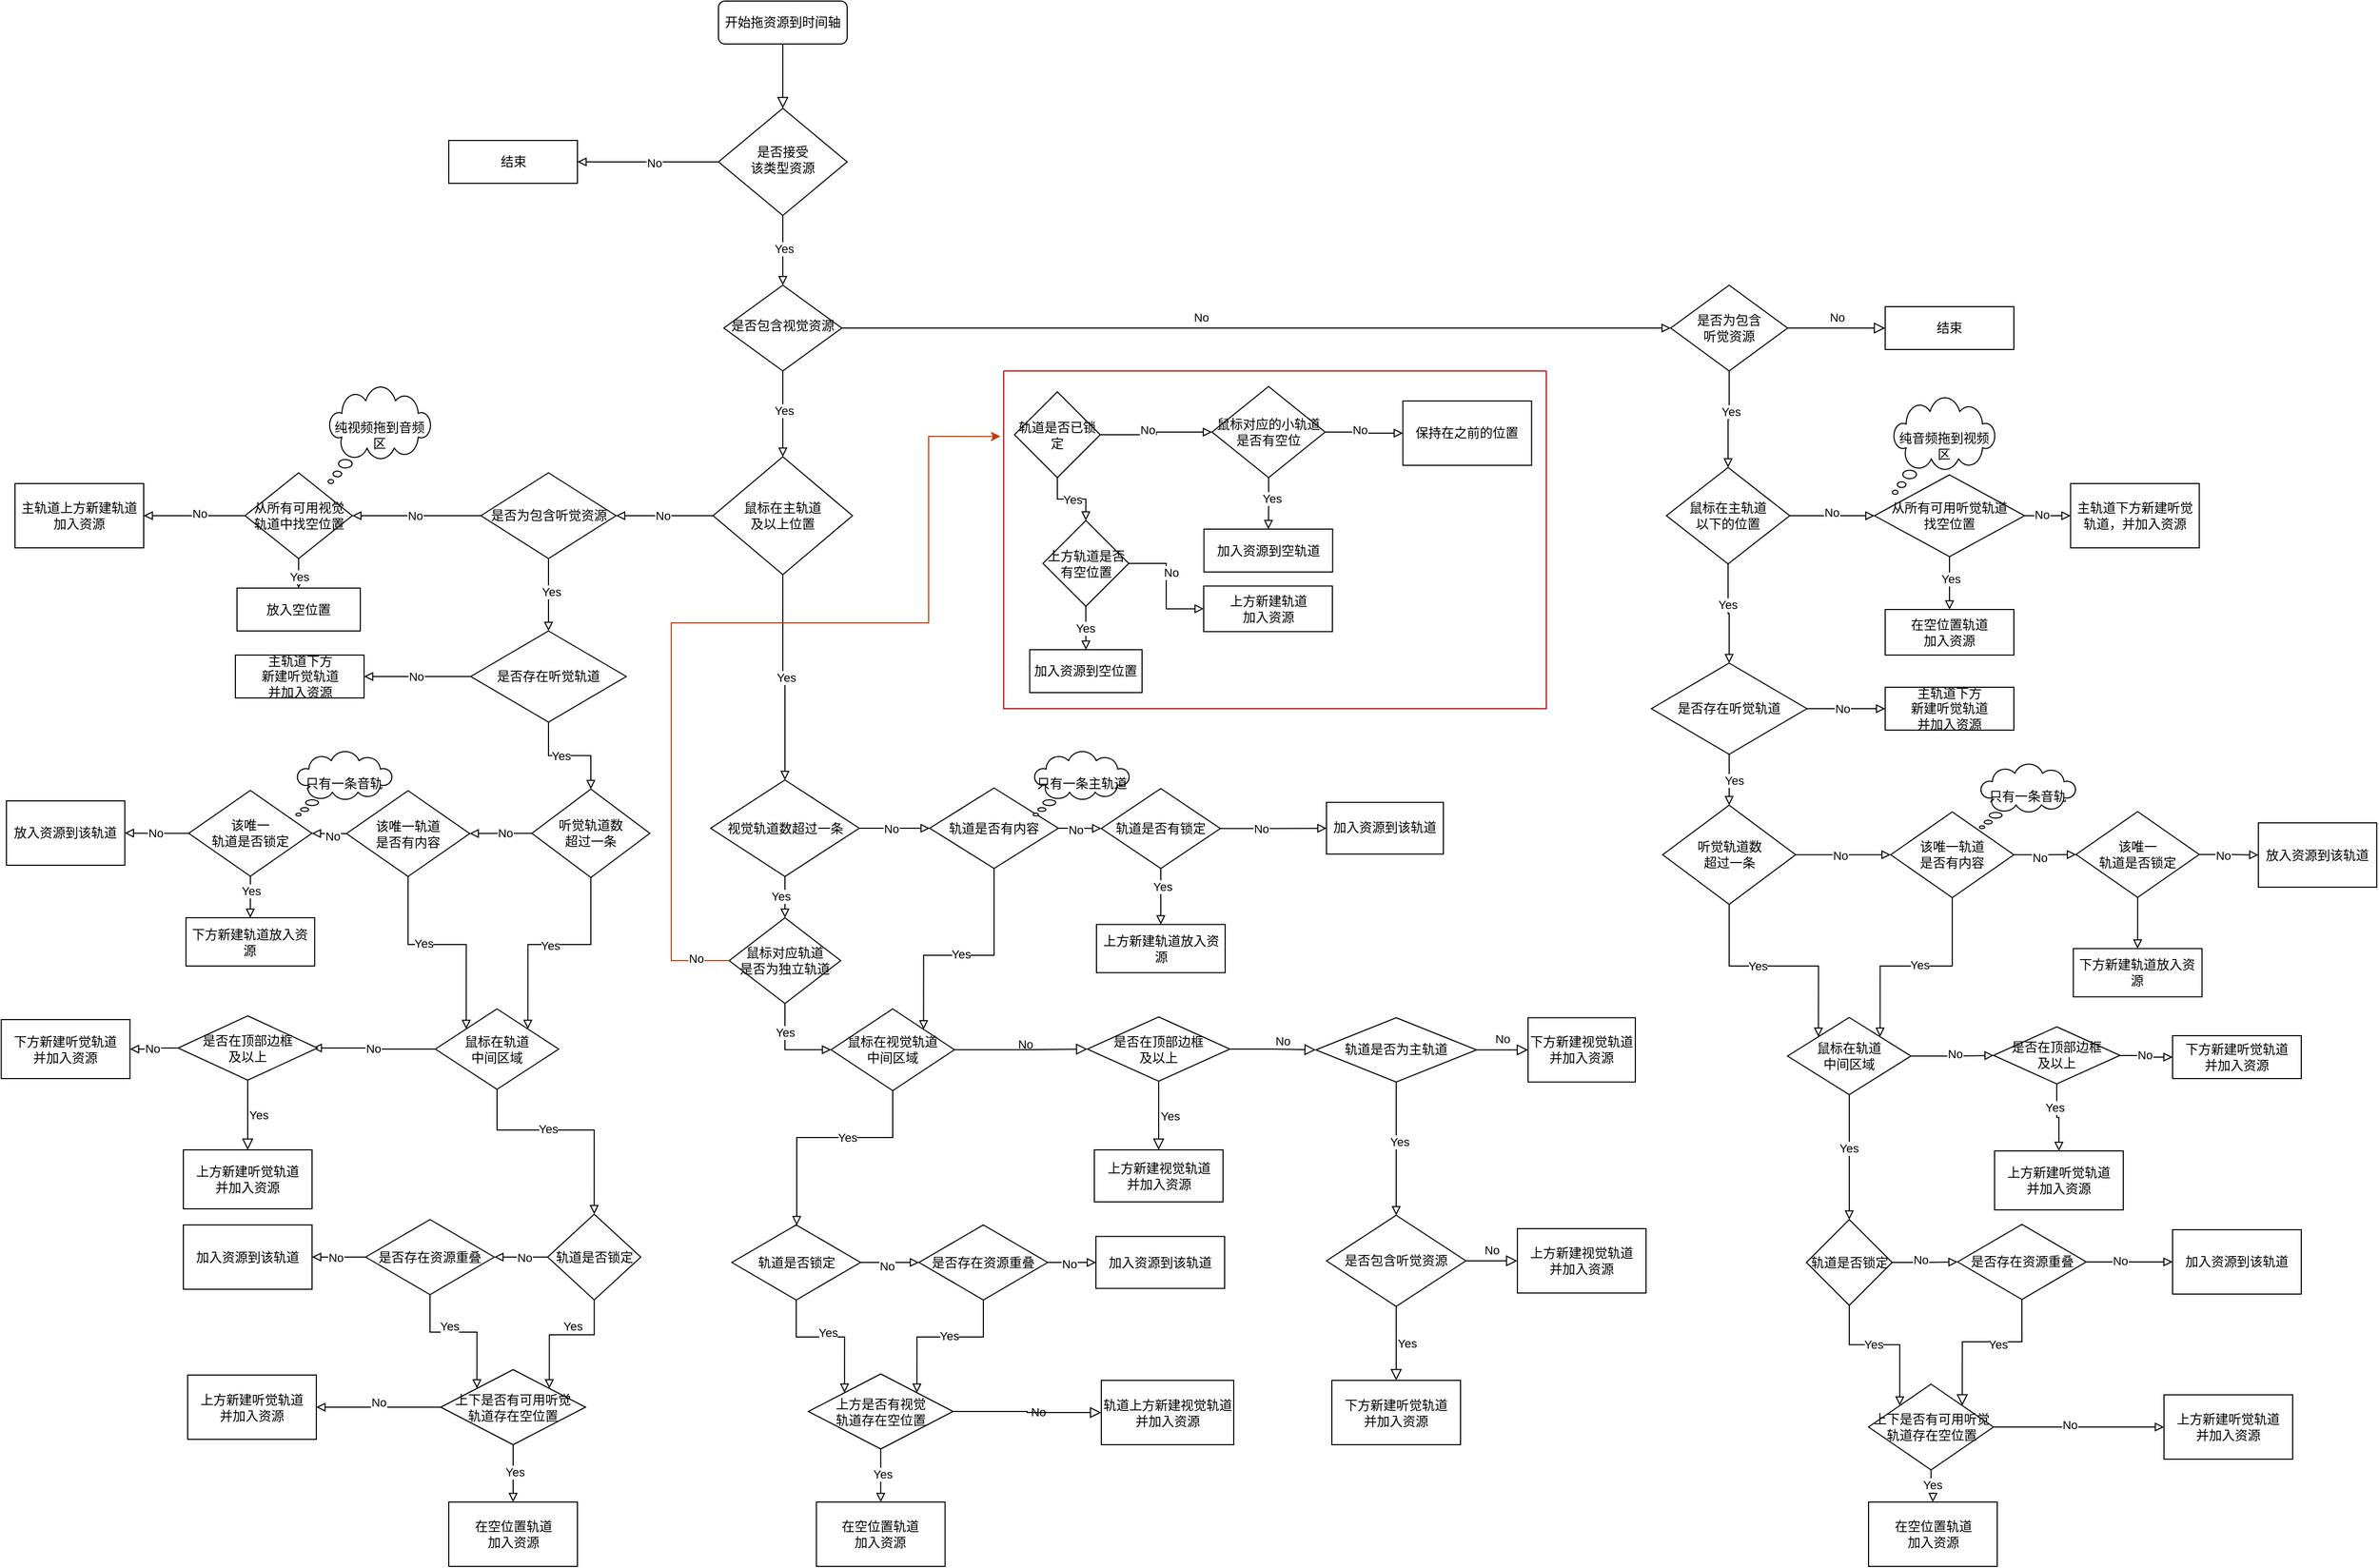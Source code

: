 <mxfile version="17.1.1" type="github" pages="6">
  <diagram id="C5RBs43oDa-KdzZeNtuy" name="加资源">
    <mxGraphModel dx="3540" dy="1810" grid="1" gridSize="10" guides="1" tooltips="1" connect="1" arrows="1" fold="1" page="1" pageScale="1" pageWidth="827" pageHeight="1169" math="0" shadow="0">
      <root>
        <mxCell id="WIyWlLk6GJQsqaUBKTNV-0" />
        <mxCell id="WIyWlLk6GJQsqaUBKTNV-1" parent="WIyWlLk6GJQsqaUBKTNV-0" />
        <mxCell id="WIyWlLk6GJQsqaUBKTNV-2" value="" style="rounded=0;html=1;jettySize=auto;orthogonalLoop=1;fontSize=11;endArrow=block;endFill=0;endSize=8;strokeWidth=1;shadow=0;labelBackgroundColor=none;edgeStyle=orthogonalEdgeStyle;" parent="WIyWlLk6GJQsqaUBKTNV-1" source="WIyWlLk6GJQsqaUBKTNV-3" target="WIyWlLk6GJQsqaUBKTNV-6" edge="1">
          <mxGeometry relative="1" as="geometry" />
        </mxCell>
        <mxCell id="WIyWlLk6GJQsqaUBKTNV-3" value="开始拖资源到时间轴" style="rounded=1;whiteSpace=wrap;html=1;fontSize=12;glass=0;strokeWidth=1;shadow=0;" parent="WIyWlLk6GJQsqaUBKTNV-1" vertex="1">
          <mxGeometry x="204" y="60" width="120" height="40" as="geometry" />
        </mxCell>
        <mxCell id="9CEVv6SJgsmDQTHJ2oDH-100" value="" style="edgeStyle=orthogonalEdgeStyle;rounded=0;orthogonalLoop=1;jettySize=auto;html=1;endArrow=block;endFill=0;" parent="WIyWlLk6GJQsqaUBKTNV-1" source="WIyWlLk6GJQsqaUBKTNV-6" target="WIyWlLk6GJQsqaUBKTNV-10" edge="1">
          <mxGeometry relative="1" as="geometry" />
        </mxCell>
        <mxCell id="9CEVv6SJgsmDQTHJ2oDH-101" value="Yes" style="edgeLabel;html=1;align=center;verticalAlign=middle;resizable=0;points=[];" parent="9CEVv6SJgsmDQTHJ2oDH-100" vertex="1" connectable="0">
          <mxGeometry x="-0.1" y="1" relative="1" as="geometry">
            <mxPoint y="1" as="offset" />
          </mxGeometry>
        </mxCell>
        <mxCell id="9CEVv6SJgsmDQTHJ2oDH-103" value="" style="edgeStyle=orthogonalEdgeStyle;rounded=0;orthogonalLoop=1;jettySize=auto;html=1;endArrow=block;endFill=0;entryX=1;entryY=0.5;entryDx=0;entryDy=0;" parent="WIyWlLk6GJQsqaUBKTNV-1" source="WIyWlLk6GJQsqaUBKTNV-6" target="kihT8yTP-zsvNt_6NwiB-61" edge="1">
          <mxGeometry relative="1" as="geometry">
            <mxPoint x="119.5" y="210" as="targetPoint" />
          </mxGeometry>
        </mxCell>
        <mxCell id="9CEVv6SJgsmDQTHJ2oDH-104" value="No" style="edgeLabel;html=1;align=center;verticalAlign=middle;resizable=0;points=[];" parent="9CEVv6SJgsmDQTHJ2oDH-103" vertex="1" connectable="0">
          <mxGeometry x="-0.077" y="1" relative="1" as="geometry">
            <mxPoint as="offset" />
          </mxGeometry>
        </mxCell>
        <mxCell id="WIyWlLk6GJQsqaUBKTNV-6" value="是否接受&lt;br&gt;该类型资源" style="rhombus;whiteSpace=wrap;html=1;shadow=0;fontFamily=Helvetica;fontSize=12;align=center;strokeWidth=1;spacing=6;spacingTop=-4;" parent="WIyWlLk6GJQsqaUBKTNV-1" vertex="1">
          <mxGeometry x="204" y="160" width="120" height="100" as="geometry" />
        </mxCell>
        <mxCell id="9CEVv6SJgsmDQTHJ2oDH-8" value="" style="edgeStyle=orthogonalEdgeStyle;rounded=0;orthogonalLoop=1;jettySize=auto;html=1;endArrow=block;endFill=0;entryX=0.5;entryY=0;entryDx=0;entryDy=0;" parent="WIyWlLk6GJQsqaUBKTNV-1" source="WIyWlLk6GJQsqaUBKTNV-10" target="WIyWlLk6GJQsqaUBKTNV-11" edge="1">
          <mxGeometry relative="1" as="geometry">
            <mxPoint x="235" y="555" as="targetPoint" />
          </mxGeometry>
        </mxCell>
        <mxCell id="9CEVv6SJgsmDQTHJ2oDH-9" value="Yes" style="edgeLabel;html=1;align=center;verticalAlign=middle;resizable=0;points=[];" parent="9CEVv6SJgsmDQTHJ2oDH-8" vertex="1" connectable="0">
          <mxGeometry x="-0.077" y="1" relative="1" as="geometry">
            <mxPoint as="offset" />
          </mxGeometry>
        </mxCell>
        <mxCell id="9CEVv6SJgsmDQTHJ2oDH-76" value="" style="edgeStyle=orthogonalEdgeStyle;rounded=0;orthogonalLoop=1;jettySize=auto;html=1;endArrow=block;endFill=0;entryX=0;entryY=0.5;entryDx=0;entryDy=0;" parent="WIyWlLk6GJQsqaUBKTNV-1" source="WIyWlLk6GJQsqaUBKTNV-10" target="kihT8yTP-zsvNt_6NwiB-53" edge="1">
          <mxGeometry relative="1" as="geometry">
            <mxPoint x="385" y="365" as="targetPoint" />
          </mxGeometry>
        </mxCell>
        <mxCell id="9CEVv6SJgsmDQTHJ2oDH-77" value="No" style="edgeLabel;html=1;align=center;verticalAlign=middle;resizable=0;points=[];" parent="9CEVv6SJgsmDQTHJ2oDH-76" vertex="1" connectable="0">
          <mxGeometry x="0.021" relative="1" as="geometry">
            <mxPoint x="-60" y="-10" as="offset" />
          </mxGeometry>
        </mxCell>
        <mxCell id="WIyWlLk6GJQsqaUBKTNV-10" value="是否包含视觉资源" style="rhombus;whiteSpace=wrap;html=1;shadow=0;fontFamily=Helvetica;fontSize=12;align=center;strokeWidth=1;spacing=6;spacingTop=-4;" parent="WIyWlLk6GJQsqaUBKTNV-1" vertex="1">
          <mxGeometry x="209" y="325" width="110" height="80" as="geometry" />
        </mxCell>
        <mxCell id="kihT8yTP-zsvNt_6NwiB-5" value="" style="edgeStyle=orthogonalEdgeStyle;rounded=0;orthogonalLoop=1;jettySize=auto;html=1;entryX=1;entryY=0.5;entryDx=0;entryDy=0;endArrow=block;endFill=0;" parent="WIyWlLk6GJQsqaUBKTNV-1" source="WIyWlLk6GJQsqaUBKTNV-11" target="VnIIeza6wGG-whXCrfQa-4" edge="1">
          <mxGeometry relative="1" as="geometry">
            <mxPoint x="89.5" y="695" as="targetPoint" />
          </mxGeometry>
        </mxCell>
        <mxCell id="kihT8yTP-zsvNt_6NwiB-6" value="No" style="edgeLabel;html=1;align=center;verticalAlign=middle;resizable=0;points=[];" parent="kihT8yTP-zsvNt_6NwiB-5" vertex="1" connectable="0">
          <mxGeometry x="0.035" y="-1" relative="1" as="geometry">
            <mxPoint y="1" as="offset" />
          </mxGeometry>
        </mxCell>
        <mxCell id="t4PGfLNl7LuZ1hLJZXAX-29" value="" style="edgeStyle=orthogonalEdgeStyle;rounded=0;orthogonalLoop=1;jettySize=auto;html=1;endArrow=block;endFill=0;entryX=0.5;entryY=0;entryDx=0;entryDy=0;" parent="WIyWlLk6GJQsqaUBKTNV-1" source="WIyWlLk6GJQsqaUBKTNV-11" target="kVo2EOnCKwho9ZSmZPj_-33" edge="1">
          <mxGeometry relative="1" as="geometry">
            <mxPoint x="270" y="690" as="targetPoint" />
          </mxGeometry>
        </mxCell>
        <mxCell id="t4PGfLNl7LuZ1hLJZXAX-30" value="Yes" style="edgeLabel;html=1;align=center;verticalAlign=middle;resizable=0;points=[];" parent="t4PGfLNl7LuZ1hLJZXAX-29" vertex="1" connectable="0">
          <mxGeometry x="-0.018" y="3" relative="1" as="geometry">
            <mxPoint y="1" as="offset" />
          </mxGeometry>
        </mxCell>
        <mxCell id="WIyWlLk6GJQsqaUBKTNV-11" value="鼠标在主轨道&lt;br&gt;及以上位置" style="rhombus;whiteSpace=wrap;html=1;rounded=0;" parent="WIyWlLk6GJQsqaUBKTNV-1" vertex="1">
          <mxGeometry x="199" y="485" width="130" height="110" as="geometry" />
        </mxCell>
        <mxCell id="9CEVv6SJgsmDQTHJ2oDH-87" value="" style="edgeStyle=orthogonalEdgeStyle;rounded=0;orthogonalLoop=1;jettySize=auto;html=1;endArrow=block;endFill=0;" parent="WIyWlLk6GJQsqaUBKTNV-1" source="kVo2EOnCKwho9ZSmZPj_-0" target="kVo2EOnCKwho9ZSmZPj_-5" edge="1">
          <mxGeometry relative="1" as="geometry">
            <Array as="points">
              <mxPoint x="367" y="1120" />
              <mxPoint x="277" y="1120" />
            </Array>
          </mxGeometry>
        </mxCell>
        <mxCell id="9CEVv6SJgsmDQTHJ2oDH-88" value="Yes" style="edgeLabel;html=1;align=center;verticalAlign=middle;resizable=0;points=[];" parent="9CEVv6SJgsmDQTHJ2oDH-87" vertex="1" connectable="0">
          <mxGeometry x="-0.209" y="1" relative="1" as="geometry">
            <mxPoint x="-2" y="-1" as="offset" />
          </mxGeometry>
        </mxCell>
        <mxCell id="kVo2EOnCKwho9ZSmZPj_-0" value="鼠标在视觉轨道&lt;br&gt;中间区域" style="rhombus;whiteSpace=wrap;html=1;rounded=0;" parent="WIyWlLk6GJQsqaUBKTNV-1" vertex="1">
          <mxGeometry x="309" y="1000" width="115" height="76.25" as="geometry" />
        </mxCell>
        <mxCell id="9CEVv6SJgsmDQTHJ2oDH-89" value="" style="edgeStyle=orthogonalEdgeStyle;rounded=0;orthogonalLoop=1;jettySize=auto;html=1;endArrow=block;endFill=0;entryX=0;entryY=0;entryDx=0;entryDy=0;" parent="WIyWlLk6GJQsqaUBKTNV-1" source="kVo2EOnCKwho9ZSmZPj_-5" target="LQBBWo4mk1jTgVN7056S-0" edge="1">
          <mxGeometry relative="1" as="geometry" />
        </mxCell>
        <mxCell id="9CEVv6SJgsmDQTHJ2oDH-90" value="Yes" style="edgeLabel;html=1;align=center;verticalAlign=middle;resizable=0;points=[];" parent="9CEVv6SJgsmDQTHJ2oDH-89" vertex="1" connectable="0">
          <mxGeometry x="-0.033" y="4" relative="1" as="geometry">
            <mxPoint as="offset" />
          </mxGeometry>
        </mxCell>
        <mxCell id="t4PGfLNl7LuZ1hLJZXAX-58" value="" style="edgeStyle=orthogonalEdgeStyle;rounded=0;orthogonalLoop=1;jettySize=auto;html=1;endArrow=block;endFill=0;" parent="WIyWlLk6GJQsqaUBKTNV-1" source="kVo2EOnCKwho9ZSmZPj_-5" target="t4PGfLNl7LuZ1hLJZXAX-57" edge="1">
          <mxGeometry relative="1" as="geometry" />
        </mxCell>
        <mxCell id="t4PGfLNl7LuZ1hLJZXAX-94" value="No" style="edgeLabel;html=1;align=center;verticalAlign=middle;resizable=0;points=[];" parent="t4PGfLNl7LuZ1hLJZXAX-58" vertex="1" connectable="0">
          <mxGeometry x="-0.159" y="-3" relative="1" as="geometry">
            <mxPoint x="1" as="offset" />
          </mxGeometry>
        </mxCell>
        <mxCell id="kVo2EOnCKwho9ZSmZPj_-5" value="轨道是否锁定" style="rhombus;whiteSpace=wrap;html=1;rounded=0;" parent="WIyWlLk6GJQsqaUBKTNV-1" vertex="1">
          <mxGeometry x="216.5" y="1201.5" width="120" height="70" as="geometry" />
        </mxCell>
        <mxCell id="kVo2EOnCKwho9ZSmZPj_-7" value="在空位置轨道&lt;br&gt;加入资源" style="whiteSpace=wrap;html=1;rounded=0;glass=0;strokeWidth=1;shadow=0;" parent="WIyWlLk6GJQsqaUBKTNV-1" vertex="1">
          <mxGeometry x="295.31" y="1460" width="120" height="60" as="geometry" />
        </mxCell>
        <mxCell id="kVo2EOnCKwho9ZSmZPj_-15" value="是否在顶部边框&lt;br&gt;及以上" style="rhombus;whiteSpace=wrap;html=1;rounded=0;" parent="WIyWlLk6GJQsqaUBKTNV-1" vertex="1">
          <mxGeometry x="548" y="1007.5" width="133" height="60" as="geometry" />
        </mxCell>
        <mxCell id="kVo2EOnCKwho9ZSmZPj_-18" value="No" style="edgeStyle=orthogonalEdgeStyle;rounded=0;html=1;jettySize=auto;orthogonalLoop=1;fontSize=11;endArrow=block;endFill=0;endSize=8;strokeWidth=1;shadow=0;labelBackgroundColor=none;entryX=0;entryY=0.5;entryDx=0;entryDy=0;exitX=1;exitY=0.5;exitDx=0;exitDy=0;" parent="WIyWlLk6GJQsqaUBKTNV-1" source="kVo2EOnCKwho9ZSmZPj_-0" target="kVo2EOnCKwho9ZSmZPj_-15" edge="1">
          <mxGeometry x="0.07" y="5" relative="1" as="geometry">
            <mxPoint as="offset" />
            <mxPoint x="367" y="774" as="sourcePoint" />
            <mxPoint x="507" y="774" as="targetPoint" />
          </mxGeometry>
        </mxCell>
        <mxCell id="kVo2EOnCKwho9ZSmZPj_-19" value="上方新建视觉轨道&lt;br&gt;并加入资源" style="whiteSpace=wrap;html=1;rounded=0;glass=0;strokeWidth=1;shadow=0;" parent="WIyWlLk6GJQsqaUBKTNV-1" vertex="1">
          <mxGeometry x="554.5" y="1131.5" width="120" height="48.5" as="geometry" />
        </mxCell>
        <mxCell id="kVo2EOnCKwho9ZSmZPj_-21" value="Yes" style="edgeStyle=orthogonalEdgeStyle;rounded=0;html=1;jettySize=auto;orthogonalLoop=1;fontSize=11;endArrow=block;endFill=0;endSize=8;strokeWidth=1;shadow=0;labelBackgroundColor=none;entryX=0.5;entryY=0;entryDx=0;entryDy=0;exitX=0.5;exitY=1;exitDx=0;exitDy=0;" parent="WIyWlLk6GJQsqaUBKTNV-1" source="kVo2EOnCKwho9ZSmZPj_-15" target="kVo2EOnCKwho9ZSmZPj_-19" edge="1">
          <mxGeometry y="10" relative="1" as="geometry">
            <mxPoint as="offset" />
            <mxPoint x="507" y="989" as="sourcePoint" />
            <mxPoint x="642" y="989" as="targetPoint" />
          </mxGeometry>
        </mxCell>
        <mxCell id="kVo2EOnCKwho9ZSmZPj_-22" value="No" style="edgeStyle=orthogonalEdgeStyle;rounded=0;html=1;jettySize=auto;orthogonalLoop=1;fontSize=11;endArrow=block;endFill=0;endSize=8;strokeWidth=1;shadow=0;labelBackgroundColor=none;exitX=1;exitY=0.5;exitDx=0;exitDy=0;entryX=0;entryY=0.5;entryDx=0;entryDy=0;" parent="WIyWlLk6GJQsqaUBKTNV-1" source="kVo2EOnCKwho9ZSmZPj_-15" target="kVo2EOnCKwho9ZSmZPj_-23" edge="1">
          <mxGeometry x="0.233" y="8" relative="1" as="geometry">
            <mxPoint as="offset" />
            <mxPoint x="637" y="918.5" as="sourcePoint" />
            <mxPoint x="707" y="919" as="targetPoint" />
          </mxGeometry>
        </mxCell>
        <mxCell id="9CEVv6SJgsmDQTHJ2oDH-107" value="" style="edgeStyle=orthogonalEdgeStyle;rounded=0;orthogonalLoop=1;jettySize=auto;html=1;endArrow=block;endFill=0;" parent="WIyWlLk6GJQsqaUBKTNV-1" source="kVo2EOnCKwho9ZSmZPj_-23" target="kihT8yTP-zsvNt_6NwiB-25" edge="1">
          <mxGeometry relative="1" as="geometry" />
        </mxCell>
        <mxCell id="9CEVv6SJgsmDQTHJ2oDH-108" value="Yes" style="edgeLabel;html=1;align=center;verticalAlign=middle;resizable=0;points=[];" parent="9CEVv6SJgsmDQTHJ2oDH-107" vertex="1" connectable="0">
          <mxGeometry x="-0.115" y="3" relative="1" as="geometry">
            <mxPoint as="offset" />
          </mxGeometry>
        </mxCell>
        <mxCell id="kVo2EOnCKwho9ZSmZPj_-23" value="轨道是否为主轨道" style="rhombus;whiteSpace=wrap;html=1;rounded=0;" parent="WIyWlLk6GJQsqaUBKTNV-1" vertex="1">
          <mxGeometry x="761" y="1008.25" width="150" height="60" as="geometry" />
        </mxCell>
        <mxCell id="kVo2EOnCKwho9ZSmZPj_-28" value="下方新建视觉轨道&lt;br&gt;并加入资源" style="whiteSpace=wrap;html=1;rounded=0;" parent="WIyWlLk6GJQsqaUBKTNV-1" vertex="1">
          <mxGeometry x="959" y="1008.25" width="100" height="60" as="geometry" />
        </mxCell>
        <mxCell id="kVo2EOnCKwho9ZSmZPj_-30" value="No" style="edgeStyle=orthogonalEdgeStyle;rounded=0;html=1;jettySize=auto;orthogonalLoop=1;fontSize=11;endArrow=block;endFill=0;endSize=8;strokeWidth=1;shadow=0;labelBackgroundColor=none;exitX=1;exitY=0.5;exitDx=0;exitDy=0;entryX=0;entryY=0.5;entryDx=0;entryDy=0;" parent="WIyWlLk6GJQsqaUBKTNV-1" source="kVo2EOnCKwho9ZSmZPj_-23" target="kVo2EOnCKwho9ZSmZPj_-28" edge="1">
          <mxGeometry y="10" relative="1" as="geometry">
            <mxPoint as="offset" />
            <mxPoint x="630" y="930" as="sourcePoint" />
            <mxPoint x="720" y="930" as="targetPoint" />
          </mxGeometry>
        </mxCell>
        <mxCell id="t4PGfLNl7LuZ1hLJZXAX-49" value="" style="edgeStyle=orthogonalEdgeStyle;rounded=0;orthogonalLoop=1;jettySize=auto;html=1;endArrow=block;endFill=0;" parent="WIyWlLk6GJQsqaUBKTNV-1" source="kVo2EOnCKwho9ZSmZPj_-33" target="t4PGfLNl7LuZ1hLJZXAX-48" edge="1">
          <mxGeometry relative="1" as="geometry" />
        </mxCell>
        <mxCell id="t4PGfLNl7LuZ1hLJZXAX-51" value="No" style="edgeLabel;html=1;align=center;verticalAlign=middle;resizable=0;points=[];" parent="t4PGfLNl7LuZ1hLJZXAX-49" vertex="1" connectable="0">
          <mxGeometry x="-0.109" relative="1" as="geometry">
            <mxPoint as="offset" />
          </mxGeometry>
        </mxCell>
        <mxCell id="ypRVUaio04HpA1SujPVP-27" value="" style="edgeStyle=orthogonalEdgeStyle;rounded=0;orthogonalLoop=1;jettySize=auto;html=1;endArrow=block;endFill=0;" edge="1" parent="WIyWlLk6GJQsqaUBKTNV-1" source="kVo2EOnCKwho9ZSmZPj_-33" target="ypRVUaio04HpA1SujPVP-26">
          <mxGeometry relative="1" as="geometry" />
        </mxCell>
        <mxCell id="ypRVUaio04HpA1SujPVP-28" value="Yes" style="edgeLabel;html=1;align=center;verticalAlign=middle;resizable=0;points=[];" vertex="1" connectable="0" parent="ypRVUaio04HpA1SujPVP-27">
          <mxGeometry x="0.025" y="-4" relative="1" as="geometry">
            <mxPoint as="offset" />
          </mxGeometry>
        </mxCell>
        <mxCell id="kVo2EOnCKwho9ZSmZPj_-33" value="视觉轨道数超过一条&lt;br&gt;" style="rhombus;whiteSpace=wrap;html=1;rounded=0;" parent="WIyWlLk6GJQsqaUBKTNV-1" vertex="1">
          <mxGeometry x="196.69" y="786.5" width="138.62" height="90" as="geometry" />
        </mxCell>
        <mxCell id="9CEVv6SJgsmDQTHJ2oDH-98" value="" style="edgeStyle=orthogonalEdgeStyle;rounded=0;orthogonalLoop=1;jettySize=auto;html=1;endArrow=block;endFill=0;" parent="WIyWlLk6GJQsqaUBKTNV-1" source="VnIIeza6wGG-whXCrfQa-4" target="kihT8yTP-zsvNt_6NwiB-20" edge="1">
          <mxGeometry relative="1" as="geometry" />
        </mxCell>
        <mxCell id="9CEVv6SJgsmDQTHJ2oDH-99" value="Yes" style="edgeLabel;html=1;align=center;verticalAlign=middle;resizable=0;points=[];" parent="9CEVv6SJgsmDQTHJ2oDH-98" vertex="1" connectable="0">
          <mxGeometry x="-0.108" y="2" relative="1" as="geometry">
            <mxPoint y="1" as="offset" />
          </mxGeometry>
        </mxCell>
        <mxCell id="VnIIeza6wGG-whXCrfQa-4" value="是否为包含听觉资源" style="rhombus;whiteSpace=wrap;html=1;" parent="WIyWlLk6GJQsqaUBKTNV-1" vertex="1">
          <mxGeometry x="-17.5" y="500" width="126" height="80" as="geometry" />
        </mxCell>
        <mxCell id="kihT8yTP-zsvNt_6NwiB-1" value="加入资源到该轨道" style="whiteSpace=wrap;html=1;rounded=0;glass=0;strokeWidth=1;shadow=0;" parent="WIyWlLk6GJQsqaUBKTNV-1" vertex="1">
          <mxGeometry x="556" y="1212.25" width="120" height="48.5" as="geometry" />
        </mxCell>
        <mxCell id="9CEVv6SJgsmDQTHJ2oDH-79" value="" style="edgeStyle=orthogonalEdgeStyle;rounded=0;orthogonalLoop=1;jettySize=auto;html=1;endArrow=block;endFill=0;" parent="WIyWlLk6GJQsqaUBKTNV-1" source="kihT8yTP-zsvNt_6NwiB-20" target="9CEVv6SJgsmDQTHJ2oDH-78" edge="1">
          <mxGeometry relative="1" as="geometry" />
        </mxCell>
        <mxCell id="9CEVv6SJgsmDQTHJ2oDH-81" value="Yes" style="edgeLabel;html=1;align=center;verticalAlign=middle;resizable=0;points=[];" parent="9CEVv6SJgsmDQTHJ2oDH-79" vertex="1" connectable="0">
          <mxGeometry x="-0.165" relative="1" as="geometry">
            <mxPoint as="offset" />
          </mxGeometry>
        </mxCell>
        <mxCell id="kihT8yTP-zsvNt_6NwiB-20" value="是否存在听觉轨道" style="rhombus;whiteSpace=wrap;html=1;" parent="WIyWlLk6GJQsqaUBKTNV-1" vertex="1">
          <mxGeometry x="-27" y="647.5" width="145" height="85" as="geometry" />
        </mxCell>
        <mxCell id="kihT8yTP-zsvNt_6NwiB-21" value="" style="edgeStyle=orthogonalEdgeStyle;rounded=0;orthogonalLoop=1;jettySize=auto;html=1;endArrow=block;endFill=0;exitX=0;exitY=0.5;exitDx=0;exitDy=0;" parent="WIyWlLk6GJQsqaUBKTNV-1" source="VnIIeza6wGG-whXCrfQa-4" target="9CEVv6SJgsmDQTHJ2oDH-0" edge="1">
          <mxGeometry relative="1" as="geometry">
            <mxPoint x="-45" y="695" as="sourcePoint" />
            <mxPoint x="-230" y="695" as="targetPoint" />
          </mxGeometry>
        </mxCell>
        <mxCell id="kihT8yTP-zsvNt_6NwiB-22" value="No" style="edgeLabel;html=1;align=center;verticalAlign=middle;resizable=0;points=[];" parent="kihT8yTP-zsvNt_6NwiB-21" vertex="1" connectable="0">
          <mxGeometry x="0.035" y="-1" relative="1" as="geometry">
            <mxPoint y="1" as="offset" />
          </mxGeometry>
        </mxCell>
        <mxCell id="kihT8yTP-zsvNt_6NwiB-24" value="上方新建视觉轨道&lt;br&gt;并加入资源" style="whiteSpace=wrap;html=1;rounded=0;glass=0;strokeWidth=1;shadow=0;" parent="WIyWlLk6GJQsqaUBKTNV-1" vertex="1">
          <mxGeometry x="949" y="1205" width="120" height="60" as="geometry" />
        </mxCell>
        <mxCell id="kihT8yTP-zsvNt_6NwiB-25" value="是否包含听觉资源" style="rhombus;whiteSpace=wrap;html=1;" parent="WIyWlLk6GJQsqaUBKTNV-1" vertex="1">
          <mxGeometry x="771" y="1192.5" width="130" height="85" as="geometry" />
        </mxCell>
        <mxCell id="kihT8yTP-zsvNt_6NwiB-26" value="No" style="edgeStyle=orthogonalEdgeStyle;rounded=0;html=1;jettySize=auto;orthogonalLoop=1;fontSize=11;endArrow=block;endFill=0;endSize=8;strokeWidth=1;shadow=0;labelBackgroundColor=none;exitX=1;exitY=0.5;exitDx=0;exitDy=0;" parent="WIyWlLk6GJQsqaUBKTNV-1" source="kihT8yTP-zsvNt_6NwiB-25" target="kihT8yTP-zsvNt_6NwiB-24" edge="1">
          <mxGeometry y="10" relative="1" as="geometry">
            <mxPoint as="offset" />
            <mxPoint x="860" y="1309.5" as="sourcePoint" />
            <mxPoint x="940" y="1309.5" as="targetPoint" />
          </mxGeometry>
        </mxCell>
        <mxCell id="kihT8yTP-zsvNt_6NwiB-27" value="Yes" style="edgeStyle=orthogonalEdgeStyle;rounded=0;html=1;jettySize=auto;orthogonalLoop=1;fontSize=11;endArrow=block;endFill=0;endSize=8;strokeWidth=1;shadow=0;labelBackgroundColor=none;exitX=0.5;exitY=1;exitDx=0;exitDy=0;entryX=0.5;entryY=0;entryDx=0;entryDy=0;" parent="WIyWlLk6GJQsqaUBKTNV-1" source="kihT8yTP-zsvNt_6NwiB-25" target="kihT8yTP-zsvNt_6NwiB-28" edge="1">
          <mxGeometry y="10" relative="1" as="geometry">
            <mxPoint as="offset" />
            <mxPoint x="784.5" y="1385" as="sourcePoint" />
            <mxPoint x="785" y="1455" as="targetPoint" />
            <Array as="points" />
          </mxGeometry>
        </mxCell>
        <mxCell id="kihT8yTP-zsvNt_6NwiB-28" value="下方新建听觉轨道&lt;br&gt;并加入资源" style="whiteSpace=wrap;html=1;rounded=0;glass=0;strokeWidth=1;shadow=0;" parent="WIyWlLk6GJQsqaUBKTNV-1" vertex="1">
          <mxGeometry x="776" y="1346.5" width="120" height="60" as="geometry" />
        </mxCell>
        <mxCell id="kihT8yTP-zsvNt_6NwiB-29" value="" style="edgeStyle=orthogonalEdgeStyle;rounded=0;orthogonalLoop=1;jettySize=auto;html=1;entryX=1;entryY=0.5;entryDx=0;entryDy=0;endArrow=block;endFill=0;" parent="WIyWlLk6GJQsqaUBKTNV-1" source="kihT8yTP-zsvNt_6NwiB-20" target="kihT8yTP-zsvNt_6NwiB-31" edge="1">
          <mxGeometry relative="1" as="geometry">
            <mxPoint x="-57.75" y="802.5" as="sourcePoint" />
            <mxPoint x="-227.25" y="802" as="targetPoint" />
          </mxGeometry>
        </mxCell>
        <mxCell id="kihT8yTP-zsvNt_6NwiB-30" value="No" style="edgeLabel;html=1;align=center;verticalAlign=middle;resizable=0;points=[];" parent="kihT8yTP-zsvNt_6NwiB-29" vertex="1" connectable="0">
          <mxGeometry x="0.035" y="-1" relative="1" as="geometry">
            <mxPoint y="1" as="offset" />
          </mxGeometry>
        </mxCell>
        <mxCell id="kihT8yTP-zsvNt_6NwiB-31" value="主轨道下方&lt;br&gt;新建听觉轨道&lt;br&gt;并加入资源" style="rounded=0;whiteSpace=wrap;html=1;fontSize=12;glass=0;strokeWidth=1;shadow=0;" parent="WIyWlLk6GJQsqaUBKTNV-1" vertex="1">
          <mxGeometry x="-246.5" y="670" width="120" height="40" as="geometry" />
        </mxCell>
        <mxCell id="t4PGfLNl7LuZ1hLJZXAX-36" value="" style="edgeStyle=orthogonalEdgeStyle;rounded=0;orthogonalLoop=1;jettySize=auto;html=1;endArrow=block;endFill=0;entryX=0.5;entryY=0;entryDx=0;entryDy=0;" parent="WIyWlLk6GJQsqaUBKTNV-1" source="kihT8yTP-zsvNt_6NwiB-34" target="t4PGfLNl7LuZ1hLJZXAX-18" edge="1">
          <mxGeometry relative="1" as="geometry">
            <mxPoint x="-56.87" y="1151.5" as="targetPoint" />
            <Array as="points">
              <mxPoint x="-2" y="1113" />
              <mxPoint x="88" y="1113" />
            </Array>
          </mxGeometry>
        </mxCell>
        <mxCell id="t4PGfLNl7LuZ1hLJZXAX-37" value="Yes" style="edgeLabel;html=1;align=center;verticalAlign=middle;resizable=0;points=[];" parent="t4PGfLNl7LuZ1hLJZXAX-36" vertex="1" connectable="0">
          <mxGeometry x="-0.174" y="2" relative="1" as="geometry">
            <mxPoint y="1" as="offset" />
          </mxGeometry>
        </mxCell>
        <mxCell id="kihT8yTP-zsvNt_6NwiB-34" value="鼠标在轨道&lt;br&gt;中间区域" style="rhombus;whiteSpace=wrap;html=1;" parent="WIyWlLk6GJQsqaUBKTNV-1" vertex="1">
          <mxGeometry x="-60" y="1000" width="115" height="75" as="geometry" />
        </mxCell>
        <mxCell id="kihT8yTP-zsvNt_6NwiB-35" value="上方新建听觉轨道&lt;br&gt;并加入资源" style="whiteSpace=wrap;html=1;rounded=0;glass=0;strokeWidth=1;shadow=0;" parent="WIyWlLk6GJQsqaUBKTNV-1" vertex="1">
          <mxGeometry x="-291" y="1341.5" width="120" height="60" as="geometry" />
        </mxCell>
        <mxCell id="t4PGfLNl7LuZ1hLJZXAX-46" value="" style="edgeStyle=orthogonalEdgeStyle;rounded=0;orthogonalLoop=1;jettySize=auto;html=1;endArrow=block;endFill=0;entryX=0;entryY=0;entryDx=0;entryDy=0;" parent="WIyWlLk6GJQsqaUBKTNV-1" source="kihT8yTP-zsvNt_6NwiB-37" target="LQBBWo4mk1jTgVN7056S-4" edge="1">
          <mxGeometry relative="1" as="geometry">
            <mxPoint x="-65" y="1341.5" as="targetPoint" />
          </mxGeometry>
        </mxCell>
        <mxCell id="t4PGfLNl7LuZ1hLJZXAX-47" value="Yes" style="edgeLabel;html=1;align=center;verticalAlign=middle;resizable=0;points=[];" parent="t4PGfLNl7LuZ1hLJZXAX-46" vertex="1" connectable="0">
          <mxGeometry x="-0.147" y="2" relative="1" as="geometry">
            <mxPoint x="-3" y="-4" as="offset" />
          </mxGeometry>
        </mxCell>
        <mxCell id="kihT8yTP-zsvNt_6NwiB-37" value="是否存在资源重叠" style="rhombus;whiteSpace=wrap;html=1;rounded=0;" parent="WIyWlLk6GJQsqaUBKTNV-1" vertex="1">
          <mxGeometry x="-125" y="1196.5" width="120" height="70" as="geometry" />
        </mxCell>
        <mxCell id="kihT8yTP-zsvNt_6NwiB-40" value="加入资源到该轨道" style="whiteSpace=wrap;html=1;rounded=0;glass=0;strokeWidth=1;shadow=0;" parent="WIyWlLk6GJQsqaUBKTNV-1" vertex="1">
          <mxGeometry x="-295" y="1201.5" width="120" height="60" as="geometry" />
        </mxCell>
        <mxCell id="kihT8yTP-zsvNt_6NwiB-41" value="" style="edgeStyle=orthogonalEdgeStyle;rounded=0;orthogonalLoop=1;jettySize=auto;html=1;entryX=1;entryY=0.5;entryDx=0;entryDy=0;endArrow=block;endFill=0;exitX=0;exitY=0.5;exitDx=0;exitDy=0;" parent="WIyWlLk6GJQsqaUBKTNV-1" source="kihT8yTP-zsvNt_6NwiB-37" target="kihT8yTP-zsvNt_6NwiB-40" edge="1">
          <mxGeometry relative="1" as="geometry">
            <mxPoint x="73" y="1168.5" as="sourcePoint" />
            <mxPoint x="-27" y="1168.5" as="targetPoint" />
          </mxGeometry>
        </mxCell>
        <mxCell id="kihT8yTP-zsvNt_6NwiB-42" value="No" style="edgeLabel;html=1;align=center;verticalAlign=middle;resizable=0;points=[];" parent="kihT8yTP-zsvNt_6NwiB-41" vertex="1" connectable="0">
          <mxGeometry x="0.035" y="-1" relative="1" as="geometry">
            <mxPoint x="-2" y="1" as="offset" />
          </mxGeometry>
        </mxCell>
        <mxCell id="kihT8yTP-zsvNt_6NwiB-43" value="" style="edgeStyle=orthogonalEdgeStyle;rounded=0;orthogonalLoop=1;jettySize=auto;html=1;entryX=0.966;entryY=0.5;entryDx=0;entryDy=0;endArrow=block;endFill=0;exitX=0;exitY=0.5;exitDx=0;exitDy=0;entryPerimeter=0;" parent="WIyWlLk6GJQsqaUBKTNV-1" source="kihT8yTP-zsvNt_6NwiB-34" target="kihT8yTP-zsvNt_6NwiB-45" edge="1">
          <mxGeometry relative="1" as="geometry">
            <mxPoint x="-62.5" y="894.5" as="sourcePoint" />
            <mxPoint x="-162.5" y="894.5" as="targetPoint" />
          </mxGeometry>
        </mxCell>
        <mxCell id="kihT8yTP-zsvNt_6NwiB-44" value="No" style="edgeLabel;html=1;align=center;verticalAlign=middle;resizable=0;points=[];" parent="kihT8yTP-zsvNt_6NwiB-43" vertex="1" connectable="0">
          <mxGeometry x="0.035" y="-1" relative="1" as="geometry">
            <mxPoint y="1" as="offset" />
          </mxGeometry>
        </mxCell>
        <mxCell id="9CEVv6SJgsmDQTHJ2oDH-109" value="" style="edgeStyle=orthogonalEdgeStyle;rounded=0;orthogonalLoop=1;jettySize=auto;html=1;endArrow=block;endFill=0;" parent="WIyWlLk6GJQsqaUBKTNV-1" source="kihT8yTP-zsvNt_6NwiB-45" target="kihT8yTP-zsvNt_6NwiB-51" edge="1">
          <mxGeometry relative="1" as="geometry" />
        </mxCell>
        <mxCell id="9CEVv6SJgsmDQTHJ2oDH-110" value="No" style="edgeLabel;html=1;align=center;verticalAlign=middle;resizable=0;points=[];" parent="9CEVv6SJgsmDQTHJ2oDH-109" vertex="1" connectable="0">
          <mxGeometry x="-0.018" y="-2" relative="1" as="geometry">
            <mxPoint as="offset" />
          </mxGeometry>
        </mxCell>
        <mxCell id="kihT8yTP-zsvNt_6NwiB-45" value="是否在顶部边框&lt;br&gt;及以上" style="rhombus;whiteSpace=wrap;html=1;rounded=0;" parent="WIyWlLk6GJQsqaUBKTNV-1" vertex="1">
          <mxGeometry x="-300" y="1006.5" width="130" height="60" as="geometry" />
        </mxCell>
        <mxCell id="kihT8yTP-zsvNt_6NwiB-46" value="上方新建听觉轨道&lt;br&gt;并加入资源" style="whiteSpace=wrap;html=1;rounded=0;glass=0;strokeWidth=1;shadow=0;" parent="WIyWlLk6GJQsqaUBKTNV-1" vertex="1">
          <mxGeometry x="-295" y="1131.5" width="120" height="55" as="geometry" />
        </mxCell>
        <mxCell id="kihT8yTP-zsvNt_6NwiB-47" value="Yes" style="edgeStyle=orthogonalEdgeStyle;rounded=0;html=1;jettySize=auto;orthogonalLoop=1;fontSize=11;endArrow=block;endFill=0;endSize=8;strokeWidth=1;shadow=0;labelBackgroundColor=none;entryX=0.5;entryY=0;entryDx=0;entryDy=0;exitX=0.5;exitY=1;exitDx=0;exitDy=0;" parent="WIyWlLk6GJQsqaUBKTNV-1" source="kihT8yTP-zsvNt_6NwiB-45" target="kihT8yTP-zsvNt_6NwiB-46" edge="1">
          <mxGeometry y="10" relative="1" as="geometry">
            <mxPoint as="offset" />
            <mxPoint x="-178" y="935" as="sourcePoint" />
            <mxPoint x="-178" y="980" as="targetPoint" />
          </mxGeometry>
        </mxCell>
        <mxCell id="kihT8yTP-zsvNt_6NwiB-51" value="下方新建听觉轨道&lt;br&gt;并加入资源" style="rounded=0;whiteSpace=wrap;html=1;fontSize=12;glass=0;strokeWidth=1;shadow=0;" parent="WIyWlLk6GJQsqaUBKTNV-1" vertex="1">
          <mxGeometry x="-464.81" y="1010" width="120" height="55" as="geometry" />
        </mxCell>
        <mxCell id="9CEVv6SJgsmDQTHJ2oDH-105" value="" style="edgeStyle=orthogonalEdgeStyle;rounded=0;orthogonalLoop=1;jettySize=auto;html=1;endArrow=block;endFill=0;" parent="WIyWlLk6GJQsqaUBKTNV-1" source="kihT8yTP-zsvNt_6NwiB-53" target="kihT8yTP-zsvNt_6NwiB-59" edge="1">
          <mxGeometry relative="1" as="geometry" />
        </mxCell>
        <mxCell id="9CEVv6SJgsmDQTHJ2oDH-106" value="Yes" style="edgeLabel;html=1;align=center;verticalAlign=middle;resizable=0;points=[];" parent="9CEVv6SJgsmDQTHJ2oDH-105" vertex="1" connectable="0">
          <mxGeometry x="-0.16" y="1" relative="1" as="geometry">
            <mxPoint as="offset" />
          </mxGeometry>
        </mxCell>
        <mxCell id="kihT8yTP-zsvNt_6NwiB-53" value="是否为包含&lt;br&gt;听觉资源" style="rhombus;whiteSpace=wrap;html=1;" parent="WIyWlLk6GJQsqaUBKTNV-1" vertex="1">
          <mxGeometry x="1092" y="325" width="109" height="80" as="geometry" />
        </mxCell>
        <mxCell id="kihT8yTP-zsvNt_6NwiB-55" value="结束" style="rounded=0;whiteSpace=wrap;html=1;fontSize=12;glass=0;strokeWidth=1;shadow=0;" parent="WIyWlLk6GJQsqaUBKTNV-1" vertex="1">
          <mxGeometry x="1292" y="345" width="120" height="40" as="geometry" />
        </mxCell>
        <mxCell id="kihT8yTP-zsvNt_6NwiB-56" value="No" style="edgeStyle=orthogonalEdgeStyle;rounded=0;html=1;jettySize=auto;orthogonalLoop=1;fontSize=11;endArrow=block;endFill=0;endSize=8;strokeWidth=1;shadow=0;labelBackgroundColor=none;exitX=1;exitY=0.5;exitDx=0;exitDy=0;entryX=0;entryY=0.5;entryDx=0;entryDy=0;" parent="WIyWlLk6GJQsqaUBKTNV-1" source="kihT8yTP-zsvNt_6NwiB-53" target="kihT8yTP-zsvNt_6NwiB-55" edge="1">
          <mxGeometry y="10" relative="1" as="geometry">
            <mxPoint as="offset" />
            <mxPoint x="694" y="364.5" as="sourcePoint" />
            <mxPoint x="813" y="364.5" as="targetPoint" />
          </mxGeometry>
        </mxCell>
        <mxCell id="9CEVv6SJgsmDQTHJ2oDH-54" value="" style="edgeStyle=orthogonalEdgeStyle;rounded=0;orthogonalLoop=1;jettySize=auto;html=1;endArrow=block;endFill=0;" parent="WIyWlLk6GJQsqaUBKTNV-1" source="kihT8yTP-zsvNt_6NwiB-59" target="9CEVv6SJgsmDQTHJ2oDH-41" edge="1">
          <mxGeometry relative="1" as="geometry" />
        </mxCell>
        <mxCell id="9CEVv6SJgsmDQTHJ2oDH-55" value="Yes" style="edgeLabel;html=1;align=center;verticalAlign=middle;resizable=0;points=[];" parent="9CEVv6SJgsmDQTHJ2oDH-54" vertex="1" connectable="0">
          <mxGeometry x="-0.203" y="-2" relative="1" as="geometry">
            <mxPoint x="1" as="offset" />
          </mxGeometry>
        </mxCell>
        <mxCell id="t4PGfLNl7LuZ1hLJZXAX-103" value="" style="edgeStyle=orthogonalEdgeStyle;rounded=0;orthogonalLoop=1;jettySize=auto;html=1;endArrow=block;endFill=0;entryX=0;entryY=0.5;entryDx=0;entryDy=0;" parent="WIyWlLk6GJQsqaUBKTNV-1" source="kihT8yTP-zsvNt_6NwiB-59" target="kihT8yTP-zsvNt_6NwiB-69" edge="1">
          <mxGeometry relative="1" as="geometry">
            <mxPoint x="1281.5" y="550" as="targetPoint" />
          </mxGeometry>
        </mxCell>
        <mxCell id="t4PGfLNl7LuZ1hLJZXAX-105" value="No" style="edgeLabel;html=1;align=center;verticalAlign=middle;resizable=0;points=[];" parent="t4PGfLNl7LuZ1hLJZXAX-103" vertex="1" connectable="0">
          <mxGeometry x="-0.014" y="3" relative="1" as="geometry">
            <mxPoint as="offset" />
          </mxGeometry>
        </mxCell>
        <mxCell id="kihT8yTP-zsvNt_6NwiB-59" value="鼠标在主轨道&lt;br&gt;以下的位置" style="rhombus;whiteSpace=wrap;html=1;rounded=0;" parent="WIyWlLk6GJQsqaUBKTNV-1" vertex="1">
          <mxGeometry x="1088" y="495" width="115" height="90" as="geometry" />
        </mxCell>
        <mxCell id="kihT8yTP-zsvNt_6NwiB-61" value="结束" style="rounded=0;whiteSpace=wrap;html=1;fontSize=12;glass=0;strokeWidth=1;shadow=0;" parent="WIyWlLk6GJQsqaUBKTNV-1" vertex="1">
          <mxGeometry x="-47.5" y="190" width="120" height="40" as="geometry" />
        </mxCell>
        <mxCell id="9CEVv6SJgsmDQTHJ2oDH-50" value="" style="edgeStyle=orthogonalEdgeStyle;rounded=0;orthogonalLoop=1;jettySize=auto;html=1;endArrow=block;endFill=0;" parent="WIyWlLk6GJQsqaUBKTNV-1" source="kihT8yTP-zsvNt_6NwiB-69" target="kihT8yTP-zsvNt_6NwiB-72" edge="1">
          <mxGeometry relative="1" as="geometry" />
        </mxCell>
        <mxCell id="9CEVv6SJgsmDQTHJ2oDH-51" value="Yes" style="edgeLabel;html=1;align=center;verticalAlign=middle;resizable=0;points=[];" parent="9CEVv6SJgsmDQTHJ2oDH-50" vertex="1" connectable="0">
          <mxGeometry x="-0.147" y="1" relative="1" as="geometry">
            <mxPoint as="offset" />
          </mxGeometry>
        </mxCell>
        <mxCell id="t4PGfLNl7LuZ1hLJZXAX-104" value="" style="edgeStyle=orthogonalEdgeStyle;rounded=0;orthogonalLoop=1;jettySize=auto;html=1;endArrow=block;endFill=0;" parent="WIyWlLk6GJQsqaUBKTNV-1" source="kihT8yTP-zsvNt_6NwiB-69" target="kihT8yTP-zsvNt_6NwiB-73" edge="1">
          <mxGeometry relative="1" as="geometry" />
        </mxCell>
        <mxCell id="t4PGfLNl7LuZ1hLJZXAX-106" value="No" style="edgeLabel;html=1;align=center;verticalAlign=middle;resizable=0;points=[];" parent="t4PGfLNl7LuZ1hLJZXAX-104" vertex="1" connectable="0">
          <mxGeometry x="-0.286" y="1" relative="1" as="geometry">
            <mxPoint as="offset" />
          </mxGeometry>
        </mxCell>
        <mxCell id="kihT8yTP-zsvNt_6NwiB-69" value="从所有可用听觉轨道&lt;br&gt;找空位置" style="rhombus;whiteSpace=wrap;html=1;rounded=0;" parent="WIyWlLk6GJQsqaUBKTNV-1" vertex="1">
          <mxGeometry x="1282" y="501.88" width="140" height="76.25" as="geometry" />
        </mxCell>
        <mxCell id="kihT8yTP-zsvNt_6NwiB-72" value="在空位置轨道&lt;br&gt;加入资源" style="whiteSpace=wrap;html=1;rounded=0;" parent="WIyWlLk6GJQsqaUBKTNV-1" vertex="1">
          <mxGeometry x="1292" y="627.5" width="120" height="42.5" as="geometry" />
        </mxCell>
        <mxCell id="kihT8yTP-zsvNt_6NwiB-73" value="主轨道下方新建听觉轨道，并加入资源" style="whiteSpace=wrap;html=1;rounded=0;" parent="WIyWlLk6GJQsqaUBKTNV-1" vertex="1">
          <mxGeometry x="1464.88" y="510" width="120" height="60" as="geometry" />
        </mxCell>
        <mxCell id="9CEVv6SJgsmDQTHJ2oDH-91" value="" style="edgeStyle=orthogonalEdgeStyle;rounded=0;orthogonalLoop=1;jettySize=auto;html=1;endArrow=block;endFill=0;" parent="WIyWlLk6GJQsqaUBKTNV-1" source="LQBBWo4mk1jTgVN7056S-0" target="kVo2EOnCKwho9ZSmZPj_-7" edge="1">
          <mxGeometry relative="1" as="geometry" />
        </mxCell>
        <mxCell id="9CEVv6SJgsmDQTHJ2oDH-92" value="Yes" style="edgeLabel;html=1;align=center;verticalAlign=middle;resizable=0;points=[];" parent="9CEVv6SJgsmDQTHJ2oDH-91" vertex="1" connectable="0">
          <mxGeometry x="-0.117" y="1" relative="1" as="geometry">
            <mxPoint y="1" as="offset" />
          </mxGeometry>
        </mxCell>
        <mxCell id="LQBBWo4mk1jTgVN7056S-0" value="上方是否有视觉&lt;br&gt;轨道存在空位置" style="rhombus;whiteSpace=wrap;html=1;rounded=0;" parent="WIyWlLk6GJQsqaUBKTNV-1" vertex="1">
          <mxGeometry x="287.81" y="1340.5" width="135" height="70" as="geometry" />
        </mxCell>
        <mxCell id="LQBBWo4mk1jTgVN7056S-2" value="No" style="edgeStyle=orthogonalEdgeStyle;rounded=0;html=1;jettySize=auto;orthogonalLoop=1;fontSize=11;endArrow=block;endFill=0;endSize=8;strokeWidth=1;shadow=0;labelBackgroundColor=none;exitX=1;exitY=0.5;exitDx=0;exitDy=0;" parent="WIyWlLk6GJQsqaUBKTNV-1" source="LQBBWo4mk1jTgVN7056S-0" target="LQBBWo4mk1jTgVN7056S-3" edge="1">
          <mxGeometry y="10" relative="1" as="geometry">
            <mxPoint as="offset" />
            <mxPoint x="297" y="1468.5" as="sourcePoint" />
            <mxPoint x="436" y="1468.5" as="targetPoint" />
          </mxGeometry>
        </mxCell>
        <mxCell id="LQBBWo4mk1jTgVN7056S-3" value="轨道上方新建视觉轨道&lt;br&gt;并加入资源" style="whiteSpace=wrap;html=1;rounded=0;glass=0;strokeWidth=1;shadow=0;" parent="WIyWlLk6GJQsqaUBKTNV-1" vertex="1">
          <mxGeometry x="561" y="1346.5" width="123.5" height="60" as="geometry" />
        </mxCell>
        <mxCell id="9CEVv6SJgsmDQTHJ2oDH-93" value="" style="edgeStyle=orthogonalEdgeStyle;rounded=0;orthogonalLoop=1;jettySize=auto;html=1;endArrow=block;endFill=0;" parent="WIyWlLk6GJQsqaUBKTNV-1" source="LQBBWo4mk1jTgVN7056S-4" target="LQBBWo4mk1jTgVN7056S-7" edge="1">
          <mxGeometry relative="1" as="geometry" />
        </mxCell>
        <mxCell id="9CEVv6SJgsmDQTHJ2oDH-94" value="Yes" style="edgeLabel;html=1;align=center;verticalAlign=middle;resizable=0;points=[];" parent="9CEVv6SJgsmDQTHJ2oDH-93" vertex="1" connectable="0">
          <mxGeometry x="-0.061" y="1" relative="1" as="geometry">
            <mxPoint as="offset" />
          </mxGeometry>
        </mxCell>
        <mxCell id="LQBBWo4mk1jTgVN7056S-4" value="上下是否有可用听觉&lt;br&gt;轨道存在空位置" style="rhombus;whiteSpace=wrap;html=1;rounded=0;" parent="WIyWlLk6GJQsqaUBKTNV-1" vertex="1">
          <mxGeometry x="-55" y="1336.5" width="135" height="70" as="geometry" />
        </mxCell>
        <mxCell id="LQBBWo4mk1jTgVN7056S-5" value="" style="edgeStyle=orthogonalEdgeStyle;rounded=0;orthogonalLoop=1;jettySize=auto;html=1;endArrow=block;endFill=0;entryX=1;entryY=0.5;entryDx=0;entryDy=0;" parent="WIyWlLk6GJQsqaUBKTNV-1" source="LQBBWo4mk1jTgVN7056S-4" target="kihT8yTP-zsvNt_6NwiB-35" edge="1">
          <mxGeometry relative="1" as="geometry">
            <mxPoint x="69.5" y="1471.5" as="sourcePoint" />
            <mxPoint x="-81" y="1471.5" as="targetPoint" />
          </mxGeometry>
        </mxCell>
        <mxCell id="LQBBWo4mk1jTgVN7056S-6" value="No" style="edgeLabel;html=1;align=center;verticalAlign=middle;resizable=0;points=[];" parent="LQBBWo4mk1jTgVN7056S-5" vertex="1" connectable="0">
          <mxGeometry x="0.035" y="-1" relative="1" as="geometry">
            <mxPoint x="2" y="-4" as="offset" />
          </mxGeometry>
        </mxCell>
        <mxCell id="LQBBWo4mk1jTgVN7056S-7" value="在空位置轨道&lt;br&gt;加入资源" style="whiteSpace=wrap;html=1;rounded=0;glass=0;strokeWidth=1;shadow=0;" parent="WIyWlLk6GJQsqaUBKTNV-1" vertex="1">
          <mxGeometry x="-47.5" y="1460" width="120" height="60" as="geometry" />
        </mxCell>
        <mxCell id="9CEVv6SJgsmDQTHJ2oDH-2" value="" style="edgeStyle=orthogonalEdgeStyle;rounded=0;orthogonalLoop=1;jettySize=auto;html=1;endArrow=block;endFill=0;" parent="WIyWlLk6GJQsqaUBKTNV-1" source="9CEVv6SJgsmDQTHJ2oDH-0" target="9CEVv6SJgsmDQTHJ2oDH-1" edge="1">
          <mxGeometry relative="1" as="geometry" />
        </mxCell>
        <mxCell id="9CEVv6SJgsmDQTHJ2oDH-5" value="No" style="edgeLabel;html=1;align=center;verticalAlign=middle;resizable=0;points=[];" parent="9CEVv6SJgsmDQTHJ2oDH-2" vertex="1" connectable="0">
          <mxGeometry x="-0.092" y="-2" relative="1" as="geometry">
            <mxPoint as="offset" />
          </mxGeometry>
        </mxCell>
        <mxCell id="9CEVv6SJgsmDQTHJ2oDH-4" value="" style="edgeStyle=orthogonalEdgeStyle;rounded=0;orthogonalLoop=1;jettySize=auto;html=1;endArrow=block;endFill=0;" parent="WIyWlLk6GJQsqaUBKTNV-1" source="9CEVv6SJgsmDQTHJ2oDH-0" target="9CEVv6SJgsmDQTHJ2oDH-3" edge="1">
          <mxGeometry relative="1" as="geometry" />
        </mxCell>
        <mxCell id="9CEVv6SJgsmDQTHJ2oDH-6" value="Yes" style="edgeLabel;html=1;align=center;verticalAlign=middle;resizable=0;points=[];" parent="9CEVv6SJgsmDQTHJ2oDH-4" vertex="1" connectable="0">
          <mxGeometry x="-0.12" relative="1" as="geometry">
            <mxPoint as="offset" />
          </mxGeometry>
        </mxCell>
        <mxCell id="9CEVv6SJgsmDQTHJ2oDH-0" value="从所有可用视觉&lt;br&gt;轨道中找空位置" style="rhombus;whiteSpace=wrap;html=1;" parent="WIyWlLk6GJQsqaUBKTNV-1" vertex="1">
          <mxGeometry x="-237.5" y="500" width="100" height="80" as="geometry" />
        </mxCell>
        <mxCell id="9CEVv6SJgsmDQTHJ2oDH-1" value="主轨道上方新建轨道&lt;br&gt;加入资源" style="whiteSpace=wrap;html=1;" parent="WIyWlLk6GJQsqaUBKTNV-1" vertex="1">
          <mxGeometry x="-452" y="510" width="120" height="60" as="geometry" />
        </mxCell>
        <mxCell id="9CEVv6SJgsmDQTHJ2oDH-3" value="放入空位置" style="whiteSpace=wrap;html=1;" parent="WIyWlLk6GJQsqaUBKTNV-1" vertex="1">
          <mxGeometry x="-245" y="607.5" width="115" height="40" as="geometry" />
        </mxCell>
        <mxCell id="9CEVv6SJgsmDQTHJ2oDH-12" value="&lt;span&gt;加入资源到该轨道&lt;/span&gt;" style="whiteSpace=wrap;html=1;rounded=0;" parent="WIyWlLk6GJQsqaUBKTNV-1" vertex="1">
          <mxGeometry x="771" y="807.37" width="109" height="48.25" as="geometry" />
        </mxCell>
        <mxCell id="9CEVv6SJgsmDQTHJ2oDH-24" value="上方新建听觉轨道&lt;br&gt;并加入资源" style="whiteSpace=wrap;html=1;rounded=0;glass=0;strokeWidth=1;shadow=0;" parent="WIyWlLk6GJQsqaUBKTNV-1" vertex="1">
          <mxGeometry x="1552" y="1360" width="120" height="60" as="geometry" />
        </mxCell>
        <mxCell id="9CEVv6SJgsmDQTHJ2oDH-25" value="" style="rounded=0;html=1;jettySize=auto;orthogonalLoop=1;fontSize=11;endArrow=block;endFill=0;endSize=8;strokeWidth=1;shadow=0;labelBackgroundColor=none;edgeStyle=orthogonalEdgeStyle;exitX=0.5;exitY=1;exitDx=0;exitDy=0;entryX=1;entryY=0;entryDx=0;entryDy=0;" parent="WIyWlLk6GJQsqaUBKTNV-1" source="9CEVv6SJgsmDQTHJ2oDH-43" target="t4PGfLNl7LuZ1hLJZXAX-91" edge="1">
          <mxGeometry x="-0.333" y="17" relative="1" as="geometry">
            <mxPoint as="offset" />
            <mxPoint x="1864.5" y="1324.5" as="sourcePoint" />
            <mxPoint x="1420.529" y="1343.015" as="targetPoint" />
          </mxGeometry>
        </mxCell>
        <mxCell id="9CEVv6SJgsmDQTHJ2oDH-72" value="Yes" style="edgeLabel;html=1;align=center;verticalAlign=middle;resizable=0;points=[];" parent="9CEVv6SJgsmDQTHJ2oDH-25" vertex="1" connectable="0">
          <mxGeometry x="-0.2" y="2" relative="1" as="geometry">
            <mxPoint as="offset" />
          </mxGeometry>
        </mxCell>
        <mxCell id="9CEVv6SJgsmDQTHJ2oDH-27" value="加入资源到该轨道" style="whiteSpace=wrap;html=1;rounded=0;glass=0;strokeWidth=1;shadow=0;" parent="WIyWlLk6GJQsqaUBKTNV-1" vertex="1">
          <mxGeometry x="1560" y="1206" width="120" height="60" as="geometry" />
        </mxCell>
        <mxCell id="9CEVv6SJgsmDQTHJ2oDH-33" value="上方新建听觉轨道&lt;br&gt;并加入资源" style="whiteSpace=wrap;html=1;rounded=0;glass=0;strokeWidth=1;shadow=0;" parent="WIyWlLk6GJQsqaUBKTNV-1" vertex="1">
          <mxGeometry x="1394" y="1132.5" width="120" height="55" as="geometry" />
        </mxCell>
        <mxCell id="9CEVv6SJgsmDQTHJ2oDH-40" value="主轨道下方&lt;br&gt;新建听觉轨道&lt;br&gt;并加入资源" style="rounded=0;whiteSpace=wrap;html=1;fontSize=12;glass=0;strokeWidth=1;shadow=0;" parent="WIyWlLk6GJQsqaUBKTNV-1" vertex="1">
          <mxGeometry x="1292" y="700" width="120" height="40" as="geometry" />
        </mxCell>
        <mxCell id="9CEVv6SJgsmDQTHJ2oDH-52" value="" style="edgeStyle=orthogonalEdgeStyle;rounded=0;orthogonalLoop=1;jettySize=auto;html=1;endArrow=block;endFill=0;" parent="WIyWlLk6GJQsqaUBKTNV-1" source="9CEVv6SJgsmDQTHJ2oDH-41" target="9CEVv6SJgsmDQTHJ2oDH-40" edge="1">
          <mxGeometry relative="1" as="geometry" />
        </mxCell>
        <mxCell id="9CEVv6SJgsmDQTHJ2oDH-53" value="No" style="edgeLabel;html=1;align=center;verticalAlign=middle;resizable=0;points=[];" parent="9CEVv6SJgsmDQTHJ2oDH-52" vertex="1" connectable="0">
          <mxGeometry x="-0.143" relative="1" as="geometry">
            <mxPoint x="1" as="offset" />
          </mxGeometry>
        </mxCell>
        <mxCell id="9CEVv6SJgsmDQTHJ2oDH-115" value="" style="edgeStyle=orthogonalEdgeStyle;rounded=0;orthogonalLoop=1;jettySize=auto;html=1;endArrow=block;endFill=0;" parent="WIyWlLk6GJQsqaUBKTNV-1" source="9CEVv6SJgsmDQTHJ2oDH-41" target="9CEVv6SJgsmDQTHJ2oDH-114" edge="1">
          <mxGeometry relative="1" as="geometry" />
        </mxCell>
        <mxCell id="9CEVv6SJgsmDQTHJ2oDH-116" value="Yes" style="edgeLabel;html=1;align=center;verticalAlign=middle;resizable=0;points=[];" parent="9CEVv6SJgsmDQTHJ2oDH-115" vertex="1" connectable="0">
          <mxGeometry x="0.035" y="4" relative="1" as="geometry">
            <mxPoint as="offset" />
          </mxGeometry>
        </mxCell>
        <mxCell id="9CEVv6SJgsmDQTHJ2oDH-41" value="是否存在听觉轨道" style="rhombus;whiteSpace=wrap;html=1;" parent="WIyWlLk6GJQsqaUBKTNV-1" vertex="1">
          <mxGeometry x="1074" y="677.5" width="145" height="85" as="geometry" />
        </mxCell>
        <mxCell id="9CEVv6SJgsmDQTHJ2oDH-65" value="" style="edgeStyle=orthogonalEdgeStyle;rounded=0;orthogonalLoop=1;jettySize=auto;html=1;endArrow=block;endFill=0;" parent="WIyWlLk6GJQsqaUBKTNV-1" source="9CEVv6SJgsmDQTHJ2oDH-42" target="9CEVv6SJgsmDQTHJ2oDH-64" edge="1">
          <mxGeometry relative="1" as="geometry" />
        </mxCell>
        <mxCell id="9CEVv6SJgsmDQTHJ2oDH-70" value="No" style="edgeLabel;html=1;align=center;verticalAlign=middle;resizable=0;points=[];" parent="9CEVv6SJgsmDQTHJ2oDH-65" vertex="1" connectable="0">
          <mxGeometry x="0.05" y="2" relative="1" as="geometry">
            <mxPoint as="offset" />
          </mxGeometry>
        </mxCell>
        <mxCell id="t4PGfLNl7LuZ1hLJZXAX-87" value="" style="edgeStyle=orthogonalEdgeStyle;rounded=0;orthogonalLoop=1;jettySize=auto;html=1;endArrow=block;endFill=0;" parent="WIyWlLk6GJQsqaUBKTNV-1" source="9CEVv6SJgsmDQTHJ2oDH-42" target="t4PGfLNl7LuZ1hLJZXAX-86" edge="1">
          <mxGeometry relative="1" as="geometry" />
        </mxCell>
        <mxCell id="t4PGfLNl7LuZ1hLJZXAX-90" value="Yes" style="edgeLabel;html=1;align=center;verticalAlign=middle;resizable=0;points=[];" parent="t4PGfLNl7LuZ1hLJZXAX-87" vertex="1" connectable="0">
          <mxGeometry x="-0.148" y="-1" relative="1" as="geometry">
            <mxPoint as="offset" />
          </mxGeometry>
        </mxCell>
        <mxCell id="9CEVv6SJgsmDQTHJ2oDH-42" value="鼠标在轨道&lt;br&gt;中间区域" style="rhombus;whiteSpace=wrap;html=1;" parent="WIyWlLk6GJQsqaUBKTNV-1" vertex="1">
          <mxGeometry x="1201" y="1008" width="115" height="72" as="geometry" />
        </mxCell>
        <mxCell id="9CEVv6SJgsmDQTHJ2oDH-58" value="" style="edgeStyle=orthogonalEdgeStyle;rounded=0;orthogonalLoop=1;jettySize=auto;html=1;endArrow=block;endFill=0;" parent="WIyWlLk6GJQsqaUBKTNV-1" source="9CEVv6SJgsmDQTHJ2oDH-43" target="9CEVv6SJgsmDQTHJ2oDH-27" edge="1">
          <mxGeometry relative="1" as="geometry" />
        </mxCell>
        <mxCell id="9CEVv6SJgsmDQTHJ2oDH-59" value="No" style="edgeLabel;html=1;align=center;verticalAlign=middle;resizable=0;points=[];" parent="9CEVv6SJgsmDQTHJ2oDH-58" vertex="1" connectable="0">
          <mxGeometry x="-0.224" y="1" relative="1" as="geometry">
            <mxPoint as="offset" />
          </mxGeometry>
        </mxCell>
        <mxCell id="9CEVv6SJgsmDQTHJ2oDH-43" value="是否存在资源重叠" style="rhombus;whiteSpace=wrap;html=1;rounded=0;" parent="WIyWlLk6GJQsqaUBKTNV-1" vertex="1">
          <mxGeometry x="1359.5" y="1201" width="120" height="70" as="geometry" />
        </mxCell>
        <mxCell id="9CEVv6SJgsmDQTHJ2oDH-60" value="" style="edgeStyle=orthogonalEdgeStyle;rounded=0;orthogonalLoop=1;jettySize=auto;html=1;endArrow=block;endFill=0;exitX=1;exitY=0.5;exitDx=0;exitDy=0;" parent="WIyWlLk6GJQsqaUBKTNV-1" source="t4PGfLNl7LuZ1hLJZXAX-91" target="9CEVv6SJgsmDQTHJ2oDH-24" edge="1">
          <mxGeometry relative="1" as="geometry">
            <mxPoint x="1488" y="1380" as="sourcePoint" />
          </mxGeometry>
        </mxCell>
        <mxCell id="9CEVv6SJgsmDQTHJ2oDH-61" value="No" style="edgeLabel;html=1;align=center;verticalAlign=middle;resizable=0;points=[];" parent="9CEVv6SJgsmDQTHJ2oDH-60" vertex="1" connectable="0">
          <mxGeometry x="-0.109" y="2" relative="1" as="geometry">
            <mxPoint as="offset" />
          </mxGeometry>
        </mxCell>
        <mxCell id="9CEVv6SJgsmDQTHJ2oDH-73" value="" style="edgeStyle=orthogonalEdgeStyle;rounded=0;orthogonalLoop=1;jettySize=auto;html=1;endArrow=block;endFill=0;exitX=0.5;exitY=1;exitDx=0;exitDy=0;" parent="WIyWlLk6GJQsqaUBKTNV-1" source="t4PGfLNl7LuZ1hLJZXAX-91" target="9CEVv6SJgsmDQTHJ2oDH-62" edge="1">
          <mxGeometry relative="1" as="geometry">
            <mxPoint x="1420.5" y="1415" as="sourcePoint" />
          </mxGeometry>
        </mxCell>
        <mxCell id="9CEVv6SJgsmDQTHJ2oDH-74" value="Yes" style="edgeLabel;html=1;align=center;verticalAlign=middle;resizable=0;points=[];" parent="9CEVv6SJgsmDQTHJ2oDH-73" vertex="1" connectable="0">
          <mxGeometry x="-0.138" y="1" relative="1" as="geometry">
            <mxPoint as="offset" />
          </mxGeometry>
        </mxCell>
        <mxCell id="9CEVv6SJgsmDQTHJ2oDH-45" value="下方新建听觉轨道&lt;br&gt;并加入资源" style="rounded=0;whiteSpace=wrap;html=1;fontSize=12;glass=0;strokeWidth=1;shadow=0;" parent="WIyWlLk6GJQsqaUBKTNV-1" vertex="1">
          <mxGeometry x="1560" y="1025" width="120" height="40" as="geometry" />
        </mxCell>
        <mxCell id="9CEVv6SJgsmDQTHJ2oDH-62" value="在空位置轨道&lt;br&gt;加入资源" style="whiteSpace=wrap;html=1;rounded=0;glass=0;strokeWidth=1;shadow=0;" parent="WIyWlLk6GJQsqaUBKTNV-1" vertex="1">
          <mxGeometry x="1276.5" y="1460" width="120" height="60" as="geometry" />
        </mxCell>
        <mxCell id="9CEVv6SJgsmDQTHJ2oDH-66" value="" style="edgeStyle=orthogonalEdgeStyle;rounded=0;orthogonalLoop=1;jettySize=auto;html=1;endArrow=block;endFill=0;" parent="WIyWlLk6GJQsqaUBKTNV-1" source="9CEVv6SJgsmDQTHJ2oDH-64" target="9CEVv6SJgsmDQTHJ2oDH-33" edge="1">
          <mxGeometry relative="1" as="geometry" />
        </mxCell>
        <mxCell id="9CEVv6SJgsmDQTHJ2oDH-67" value="Yes" style="edgeLabel;html=1;align=center;verticalAlign=middle;resizable=0;points=[];" parent="9CEVv6SJgsmDQTHJ2oDH-66" vertex="1" connectable="0">
          <mxGeometry x="-0.333" y="-2" relative="1" as="geometry">
            <mxPoint as="offset" />
          </mxGeometry>
        </mxCell>
        <mxCell id="9CEVv6SJgsmDQTHJ2oDH-68" value="" style="edgeStyle=orthogonalEdgeStyle;rounded=0;orthogonalLoop=1;jettySize=auto;html=1;endArrow=block;endFill=0;entryX=0;entryY=0.5;entryDx=0;entryDy=0;" parent="WIyWlLk6GJQsqaUBKTNV-1" source="9CEVv6SJgsmDQTHJ2oDH-64" target="9CEVv6SJgsmDQTHJ2oDH-45" edge="1">
          <mxGeometry relative="1" as="geometry">
            <mxPoint x="1582.5" y="967.5" as="targetPoint" />
          </mxGeometry>
        </mxCell>
        <mxCell id="9CEVv6SJgsmDQTHJ2oDH-69" value="No" style="edgeLabel;html=1;align=center;verticalAlign=middle;resizable=0;points=[];" parent="9CEVv6SJgsmDQTHJ2oDH-68" vertex="1" connectable="0">
          <mxGeometry x="-0.1" y="1" relative="1" as="geometry">
            <mxPoint as="offset" />
          </mxGeometry>
        </mxCell>
        <mxCell id="9CEVv6SJgsmDQTHJ2oDH-64" value="是否在顶部边框&lt;br&gt;及以上" style="rhombus;whiteSpace=wrap;html=1;rounded=0;" parent="WIyWlLk6GJQsqaUBKTNV-1" vertex="1">
          <mxGeometry x="1393" y="1016.75" width="118" height="53.25" as="geometry" />
        </mxCell>
        <mxCell id="t4PGfLNl7LuZ1hLJZXAX-2" value="" style="edgeStyle=orthogonalEdgeStyle;rounded=0;orthogonalLoop=1;jettySize=auto;html=1;entryX=1;entryY=0;entryDx=0;entryDy=0;endArrow=block;endFill=0;" parent="WIyWlLk6GJQsqaUBKTNV-1" source="9CEVv6SJgsmDQTHJ2oDH-78" target="kihT8yTP-zsvNt_6NwiB-34" edge="1">
          <mxGeometry relative="1" as="geometry">
            <mxPoint x="45.6" y="977.525" as="targetPoint" />
            <Array as="points">
              <mxPoint x="85" y="940" />
              <mxPoint x="26" y="940" />
            </Array>
          </mxGeometry>
        </mxCell>
        <mxCell id="t4PGfLNl7LuZ1hLJZXAX-17" value="Yes" style="edgeLabel;html=1;align=center;verticalAlign=middle;resizable=0;points=[];" parent="t4PGfLNl7LuZ1hLJZXAX-2" vertex="1" connectable="0">
          <mxGeometry x="0.006" y="1" relative="1" as="geometry">
            <mxPoint as="offset" />
          </mxGeometry>
        </mxCell>
        <mxCell id="t4PGfLNl7LuZ1hLJZXAX-6" value="" style="edgeStyle=orthogonalEdgeStyle;rounded=0;orthogonalLoop=1;jettySize=auto;html=1;endArrow=block;endFill=0;" parent="WIyWlLk6GJQsqaUBKTNV-1" source="9CEVv6SJgsmDQTHJ2oDH-78" target="t4PGfLNl7LuZ1hLJZXAX-5" edge="1">
          <mxGeometry relative="1" as="geometry" />
        </mxCell>
        <mxCell id="t4PGfLNl7LuZ1hLJZXAX-12" value="No" style="edgeLabel;html=1;align=center;verticalAlign=middle;resizable=0;points=[];" parent="t4PGfLNl7LuZ1hLJZXAX-6" vertex="1" connectable="0">
          <mxGeometry x="-0.119" y="-1" relative="1" as="geometry">
            <mxPoint as="offset" />
          </mxGeometry>
        </mxCell>
        <mxCell id="9CEVv6SJgsmDQTHJ2oDH-78" value="听觉轨道数&lt;br&gt;超过一条" style="rhombus;whiteSpace=wrap;html=1;rounded=0;" parent="WIyWlLk6GJQsqaUBKTNV-1" vertex="1">
          <mxGeometry x="30" y="795" width="110" height="82.5" as="geometry" />
        </mxCell>
        <mxCell id="9CEVv6SJgsmDQTHJ2oDH-118" value="" style="edgeStyle=orthogonalEdgeStyle;rounded=0;orthogonalLoop=1;jettySize=auto;html=1;endArrow=block;endFill=0;entryX=0;entryY=0;entryDx=0;entryDy=0;" parent="WIyWlLk6GJQsqaUBKTNV-1" source="9CEVv6SJgsmDQTHJ2oDH-114" target="9CEVv6SJgsmDQTHJ2oDH-42" edge="1">
          <mxGeometry relative="1" as="geometry">
            <Array as="points">
              <mxPoint x="1147" y="960" />
              <mxPoint x="1230" y="960" />
            </Array>
          </mxGeometry>
        </mxCell>
        <mxCell id="9CEVv6SJgsmDQTHJ2oDH-123" value="Yes" style="edgeLabel;html=1;align=center;verticalAlign=middle;resizable=0;points=[];" parent="9CEVv6SJgsmDQTHJ2oDH-118" vertex="1" connectable="0">
          <mxGeometry x="-0.187" y="1" relative="1" as="geometry">
            <mxPoint y="1" as="offset" />
          </mxGeometry>
        </mxCell>
        <mxCell id="9CEVv6SJgsmDQTHJ2oDH-121" value="" style="edgeStyle=orthogonalEdgeStyle;rounded=0;orthogonalLoop=1;jettySize=auto;html=1;endArrow=block;endFill=0;entryX=0;entryY=0.5;entryDx=0;entryDy=0;" parent="WIyWlLk6GJQsqaUBKTNV-1" source="9CEVv6SJgsmDQTHJ2oDH-114" target="t4PGfLNl7LuZ1hLJZXAX-77" edge="1">
          <mxGeometry relative="1" as="geometry">
            <mxPoint x="1285.5" y="856.353" as="targetPoint" />
          </mxGeometry>
        </mxCell>
        <mxCell id="9CEVv6SJgsmDQTHJ2oDH-122" value="No" style="edgeLabel;html=1;align=center;verticalAlign=middle;resizable=0;points=[];" parent="9CEVv6SJgsmDQTHJ2oDH-121" vertex="1" connectable="0">
          <mxGeometry x="-0.388" y="3" relative="1" as="geometry">
            <mxPoint x="14" y="3" as="offset" />
          </mxGeometry>
        </mxCell>
        <mxCell id="9CEVv6SJgsmDQTHJ2oDH-114" value="听觉轨道数&lt;br&gt;超过一条" style="rhombus;whiteSpace=wrap;html=1;rounded=0;" parent="WIyWlLk6GJQsqaUBKTNV-1" vertex="1">
          <mxGeometry x="1084.5" y="810" width="124" height="92.5" as="geometry" />
        </mxCell>
        <mxCell id="9CEVv6SJgsmDQTHJ2oDH-117" value="纯音频拖到视频区" style="whiteSpace=wrap;html=1;shape=mxgraph.basic.cloud_callout" parent="WIyWlLk6GJQsqaUBKTNV-1" vertex="1">
          <mxGeometry x="1298.75" y="430" width="96" height="90" as="geometry" />
        </mxCell>
        <mxCell id="t4PGfLNl7LuZ1hLJZXAX-39" value="" style="edgeStyle=orthogonalEdgeStyle;rounded=0;orthogonalLoop=1;jettySize=auto;html=1;endArrow=block;endFill=0;" parent="WIyWlLk6GJQsqaUBKTNV-1" source="t4PGfLNl7LuZ1hLJZXAX-5" target="t4PGfLNl7LuZ1hLJZXAX-38" edge="1">
          <mxGeometry relative="1" as="geometry" />
        </mxCell>
        <mxCell id="t4PGfLNl7LuZ1hLJZXAX-75" value="No" style="edgeLabel;html=1;align=center;verticalAlign=middle;resizable=0;points=[];" parent="t4PGfLNl7LuZ1hLJZXAX-39" vertex="1" connectable="0">
          <mxGeometry x="-0.316" y="2" relative="1" as="geometry">
            <mxPoint x="-2" as="offset" />
          </mxGeometry>
        </mxCell>
        <mxCell id="t4PGfLNl7LuZ1hLJZXAX-41" value="" style="edgeStyle=orthogonalEdgeStyle;rounded=0;orthogonalLoop=1;jettySize=auto;html=1;endArrow=block;endFill=0;entryX=0;entryY=0;entryDx=0;entryDy=0;" parent="WIyWlLk6GJQsqaUBKTNV-1" source="t4PGfLNl7LuZ1hLJZXAX-5" target="kihT8yTP-zsvNt_6NwiB-34" edge="1">
          <mxGeometry relative="1" as="geometry">
            <Array as="points">
              <mxPoint x="-85" y="940" />
              <mxPoint x="-31" y="940" />
            </Array>
          </mxGeometry>
        </mxCell>
        <mxCell id="t4PGfLNl7LuZ1hLJZXAX-63" value="Yes" style="edgeLabel;html=1;align=center;verticalAlign=middle;resizable=0;points=[];" parent="t4PGfLNl7LuZ1hLJZXAX-41" vertex="1" connectable="0">
          <mxGeometry x="-0.207" y="1" relative="1" as="geometry">
            <mxPoint as="offset" />
          </mxGeometry>
        </mxCell>
        <mxCell id="t4PGfLNl7LuZ1hLJZXAX-5" value="该唯一轨道&lt;br&gt;是否有内容" style="rhombus;whiteSpace=wrap;html=1;rounded=0;" parent="WIyWlLk6GJQsqaUBKTNV-1" vertex="1">
          <mxGeometry x="-142.88" y="796.5" width="114.88" height="80" as="geometry" />
        </mxCell>
        <mxCell id="9CEVv6SJgsmDQTHJ2oDH-83" value="放入资源到该轨道" style="whiteSpace=wrap;html=1;rounded=0;" parent="WIyWlLk6GJQsqaUBKTNV-1" vertex="1">
          <mxGeometry x="-460" y="806" width="110.38" height="60" as="geometry" />
        </mxCell>
        <mxCell id="t4PGfLNl7LuZ1hLJZXAX-20" value="" style="edgeStyle=orthogonalEdgeStyle;rounded=0;orthogonalLoop=1;jettySize=auto;html=1;endArrow=block;endFill=0;" parent="WIyWlLk6GJQsqaUBKTNV-1" source="t4PGfLNl7LuZ1hLJZXAX-18" target="kihT8yTP-zsvNt_6NwiB-37" edge="1">
          <mxGeometry relative="1" as="geometry" />
        </mxCell>
        <mxCell id="t4PGfLNl7LuZ1hLJZXAX-26" value="No" style="edgeLabel;html=1;align=center;verticalAlign=middle;resizable=0;points=[];" parent="t4PGfLNl7LuZ1hLJZXAX-20" vertex="1" connectable="0">
          <mxGeometry x="-0.127" relative="1" as="geometry">
            <mxPoint as="offset" />
          </mxGeometry>
        </mxCell>
        <mxCell id="t4PGfLNl7LuZ1hLJZXAX-22" value="" style="edgeStyle=orthogonalEdgeStyle;rounded=0;orthogonalLoop=1;jettySize=auto;html=1;endArrow=block;endFill=0;entryX=1;entryY=0;entryDx=0;entryDy=0;" parent="WIyWlLk6GJQsqaUBKTNV-1" source="t4PGfLNl7LuZ1hLJZXAX-18" target="LQBBWo4mk1jTgVN7056S-4" edge="1">
          <mxGeometry relative="1" as="geometry">
            <mxPoint x="88.1" y="1371.477" as="targetPoint" />
          </mxGeometry>
        </mxCell>
        <mxCell id="t4PGfLNl7LuZ1hLJZXAX-25" value="Yes" style="edgeLabel;html=1;align=center;verticalAlign=middle;resizable=0;points=[];" parent="t4PGfLNl7LuZ1hLJZXAX-22" vertex="1" connectable="0">
          <mxGeometry x="-0.153" relative="1" as="geometry">
            <mxPoint y="-8" as="offset" />
          </mxGeometry>
        </mxCell>
        <mxCell id="t4PGfLNl7LuZ1hLJZXAX-18" value="轨道是否锁定" style="rhombus;whiteSpace=wrap;html=1;" parent="WIyWlLk6GJQsqaUBKTNV-1" vertex="1">
          <mxGeometry x="44.7" y="1191.5" width="86.87" height="80" as="geometry" />
        </mxCell>
        <mxCell id="t4PGfLNl7LuZ1hLJZXAX-40" value="" style="edgeStyle=orthogonalEdgeStyle;rounded=0;orthogonalLoop=1;jettySize=auto;html=1;endArrow=block;endFill=0;" parent="WIyWlLk6GJQsqaUBKTNV-1" source="t4PGfLNl7LuZ1hLJZXAX-38" target="9CEVv6SJgsmDQTHJ2oDH-83" edge="1">
          <mxGeometry relative="1" as="geometry" />
        </mxCell>
        <mxCell id="t4PGfLNl7LuZ1hLJZXAX-74" value="No" style="edgeLabel;html=1;align=center;verticalAlign=middle;resizable=0;points=[];" parent="t4PGfLNl7LuZ1hLJZXAX-40" vertex="1" connectable="0">
          <mxGeometry x="0.047" relative="1" as="geometry">
            <mxPoint as="offset" />
          </mxGeometry>
        </mxCell>
        <mxCell id="t4PGfLNl7LuZ1hLJZXAX-44" value="" style="edgeStyle=orthogonalEdgeStyle;rounded=0;orthogonalLoop=1;jettySize=auto;html=1;endArrow=block;endFill=0;" parent="WIyWlLk6GJQsqaUBKTNV-1" source="t4PGfLNl7LuZ1hLJZXAX-38" target="t4PGfLNl7LuZ1hLJZXAX-43" edge="1">
          <mxGeometry relative="1" as="geometry" />
        </mxCell>
        <mxCell id="t4PGfLNl7LuZ1hLJZXAX-72" value="Yes" style="edgeLabel;html=1;align=center;verticalAlign=middle;resizable=0;points=[];" parent="t4PGfLNl7LuZ1hLJZXAX-44" vertex="1" connectable="0">
          <mxGeometry x="-0.291" relative="1" as="geometry">
            <mxPoint as="offset" />
          </mxGeometry>
        </mxCell>
        <mxCell id="t4PGfLNl7LuZ1hLJZXAX-38" value="该唯一&lt;br&gt;轨道是否锁定" style="rhombus;whiteSpace=wrap;html=1;rounded=0;" parent="WIyWlLk6GJQsqaUBKTNV-1" vertex="1">
          <mxGeometry x="-290" y="796.25" width="114.88" height="80" as="geometry" />
        </mxCell>
        <mxCell id="t4PGfLNl7LuZ1hLJZXAX-43" value="下方新建轨道放入资源" style="whiteSpace=wrap;html=1;rounded=0;" parent="WIyWlLk6GJQsqaUBKTNV-1" vertex="1">
          <mxGeometry x="-292.56" y="915" width="120" height="45" as="geometry" />
        </mxCell>
        <mxCell id="t4PGfLNl7LuZ1hLJZXAX-56" value="" style="edgeStyle=orthogonalEdgeStyle;rounded=0;orthogonalLoop=1;jettySize=auto;html=1;endArrow=block;endFill=0;entryX=1;entryY=0;entryDx=0;entryDy=0;" parent="WIyWlLk6GJQsqaUBKTNV-1" source="t4PGfLNl7LuZ1hLJZXAX-48" target="kVo2EOnCKwho9ZSmZPj_-0" edge="1">
          <mxGeometry relative="1" as="geometry">
            <mxPoint x="551.7" y="850.01" as="targetPoint" />
            <Array as="points">
              <mxPoint x="461" y="950" />
              <mxPoint x="395" y="950" />
            </Array>
          </mxGeometry>
        </mxCell>
        <mxCell id="t4PGfLNl7LuZ1hLJZXAX-62" value="Yes" style="edgeLabel;html=1;align=center;verticalAlign=middle;resizable=0;points=[];" parent="t4PGfLNl7LuZ1hLJZXAX-56" vertex="1" connectable="0">
          <mxGeometry x="0.037" y="-1" relative="1" as="geometry">
            <mxPoint as="offset" />
          </mxGeometry>
        </mxCell>
        <mxCell id="t4PGfLNl7LuZ1hLJZXAX-66" value="" style="edgeStyle=orthogonalEdgeStyle;rounded=0;orthogonalLoop=1;jettySize=auto;html=1;endArrow=block;endFill=0;" parent="WIyWlLk6GJQsqaUBKTNV-1" source="t4PGfLNl7LuZ1hLJZXAX-48" target="t4PGfLNl7LuZ1hLJZXAX-65" edge="1">
          <mxGeometry relative="1" as="geometry" />
        </mxCell>
        <mxCell id="t4PGfLNl7LuZ1hLJZXAX-68" value="No" style="edgeLabel;html=1;align=center;verticalAlign=middle;resizable=0;points=[];" parent="t4PGfLNl7LuZ1hLJZXAX-66" vertex="1" connectable="0">
          <mxGeometry x="-0.207" relative="1" as="geometry">
            <mxPoint y="1" as="offset" />
          </mxGeometry>
        </mxCell>
        <mxCell id="t4PGfLNl7LuZ1hLJZXAX-48" value="轨道是否有内容" style="rhombus;whiteSpace=wrap;html=1;rounded=0;" parent="WIyWlLk6GJQsqaUBKTNV-1" vertex="1">
          <mxGeometry x="401" y="794" width="120" height="75" as="geometry" />
        </mxCell>
        <mxCell id="t4PGfLNl7LuZ1hLJZXAX-59" value="" style="edgeStyle=orthogonalEdgeStyle;rounded=0;orthogonalLoop=1;jettySize=auto;html=1;endArrow=block;endFill=0;" parent="WIyWlLk6GJQsqaUBKTNV-1" source="t4PGfLNl7LuZ1hLJZXAX-57" target="kihT8yTP-zsvNt_6NwiB-1" edge="1">
          <mxGeometry relative="1" as="geometry" />
        </mxCell>
        <mxCell id="t4PGfLNl7LuZ1hLJZXAX-95" value="No" style="edgeLabel;html=1;align=center;verticalAlign=middle;resizable=0;points=[];" parent="t4PGfLNl7LuZ1hLJZXAX-59" vertex="1" connectable="0">
          <mxGeometry x="-0.165" y="-1" relative="1" as="geometry">
            <mxPoint x="1" as="offset" />
          </mxGeometry>
        </mxCell>
        <mxCell id="t4PGfLNl7LuZ1hLJZXAX-61" value="" style="edgeStyle=orthogonalEdgeStyle;rounded=0;orthogonalLoop=1;jettySize=auto;html=1;endArrow=block;endFill=0;entryX=1;entryY=0;entryDx=0;entryDy=0;" parent="WIyWlLk6GJQsqaUBKTNV-1" source="t4PGfLNl7LuZ1hLJZXAX-57" target="LQBBWo4mk1jTgVN7056S-0" edge="1">
          <mxGeometry relative="1" as="geometry">
            <mxPoint x="452.38" y="1290.5" as="targetPoint" />
          </mxGeometry>
        </mxCell>
        <mxCell id="t4PGfLNl7LuZ1hLJZXAX-64" value="Yes" style="edgeLabel;html=1;align=center;verticalAlign=middle;resizable=0;points=[];" parent="t4PGfLNl7LuZ1hLJZXAX-61" vertex="1" connectable="0">
          <mxGeometry x="-0.107" y="-1" relative="1" as="geometry">
            <mxPoint as="offset" />
          </mxGeometry>
        </mxCell>
        <mxCell id="t4PGfLNl7LuZ1hLJZXAX-57" value="是否存在资源重叠" style="rhombus;whiteSpace=wrap;html=1;rounded=0;" parent="WIyWlLk6GJQsqaUBKTNV-1" vertex="1">
          <mxGeometry x="391" y="1201.5" width="120" height="70" as="geometry" />
        </mxCell>
        <mxCell id="t4PGfLNl7LuZ1hLJZXAX-67" value="" style="edgeStyle=orthogonalEdgeStyle;rounded=0;orthogonalLoop=1;jettySize=auto;html=1;endArrow=block;endFill=0;" parent="WIyWlLk6GJQsqaUBKTNV-1" source="t4PGfLNl7LuZ1hLJZXAX-65" target="9CEVv6SJgsmDQTHJ2oDH-12" edge="1">
          <mxGeometry relative="1" as="geometry" />
        </mxCell>
        <mxCell id="t4PGfLNl7LuZ1hLJZXAX-69" value="No" style="edgeLabel;html=1;align=center;verticalAlign=middle;resizable=0;points=[];" parent="t4PGfLNl7LuZ1hLJZXAX-67" vertex="1" connectable="0">
          <mxGeometry x="-0.229" y="1" relative="1" as="geometry">
            <mxPoint y="1" as="offset" />
          </mxGeometry>
        </mxCell>
        <mxCell id="t4PGfLNl7LuZ1hLJZXAX-71" value="" style="edgeStyle=orthogonalEdgeStyle;rounded=0;orthogonalLoop=1;jettySize=auto;html=1;endArrow=block;endFill=0;" parent="WIyWlLk6GJQsqaUBKTNV-1" source="t4PGfLNl7LuZ1hLJZXAX-65" target="t4PGfLNl7LuZ1hLJZXAX-70" edge="1">
          <mxGeometry relative="1" as="geometry" />
        </mxCell>
        <mxCell id="t4PGfLNl7LuZ1hLJZXAX-73" value="Yes" style="edgeLabel;html=1;align=center;verticalAlign=middle;resizable=0;points=[];" parent="t4PGfLNl7LuZ1hLJZXAX-71" vertex="1" connectable="0">
          <mxGeometry x="-0.357" y="1" relative="1" as="geometry">
            <mxPoint as="offset" />
          </mxGeometry>
        </mxCell>
        <mxCell id="t4PGfLNl7LuZ1hLJZXAX-65" value="轨道是否有锁定" style="rhombus;whiteSpace=wrap;html=1;rounded=0;" parent="WIyWlLk6GJQsqaUBKTNV-1" vertex="1">
          <mxGeometry x="561" y="794.5" width="111" height="74.5" as="geometry" />
        </mxCell>
        <mxCell id="t4PGfLNl7LuZ1hLJZXAX-70" value="上方新建轨道放入资源" style="whiteSpace=wrap;html=1;rounded=0;" parent="WIyWlLk6GJQsqaUBKTNV-1" vertex="1">
          <mxGeometry x="556.5" y="921.25" width="120" height="45" as="geometry" />
        </mxCell>
        <mxCell id="t4PGfLNl7LuZ1hLJZXAX-78" value="" style="edgeStyle=orthogonalEdgeStyle;rounded=0;orthogonalLoop=1;jettySize=auto;html=1;endArrow=block;endFill=0;entryX=0;entryY=0.5;entryDx=0;entryDy=0;" parent="WIyWlLk6GJQsqaUBKTNV-1" source="t4PGfLNl7LuZ1hLJZXAX-77" target="t4PGfLNl7LuZ1hLJZXAX-81" edge="1">
          <mxGeometry relative="1" as="geometry">
            <mxPoint x="1460" y="856.471" as="targetPoint" />
          </mxGeometry>
        </mxCell>
        <mxCell id="t4PGfLNl7LuZ1hLJZXAX-79" value="No" style="edgeLabel;html=1;align=center;verticalAlign=middle;resizable=0;points=[];" parent="t4PGfLNl7LuZ1hLJZXAX-78" vertex="1" connectable="0">
          <mxGeometry x="-0.192" y="-2" relative="1" as="geometry">
            <mxPoint as="offset" />
          </mxGeometry>
        </mxCell>
        <mxCell id="t4PGfLNl7LuZ1hLJZXAX-84" value="" style="edgeStyle=orthogonalEdgeStyle;rounded=0;orthogonalLoop=1;jettySize=auto;html=1;endArrow=block;endFill=0;entryX=1;entryY=0;entryDx=0;entryDy=0;" parent="WIyWlLk6GJQsqaUBKTNV-1" source="t4PGfLNl7LuZ1hLJZXAX-77" target="9CEVv6SJgsmDQTHJ2oDH-42" edge="1">
          <mxGeometry relative="1" as="geometry">
            <Array as="points">
              <mxPoint x="1355" y="960" />
              <mxPoint x="1287" y="960" />
            </Array>
          </mxGeometry>
        </mxCell>
        <mxCell id="t4PGfLNl7LuZ1hLJZXAX-85" value="Yes" style="edgeLabel;html=1;align=center;verticalAlign=middle;resizable=0;points=[];" parent="t4PGfLNl7LuZ1hLJZXAX-84" vertex="1" connectable="0">
          <mxGeometry x="-0.036" y="-1" relative="1" as="geometry">
            <mxPoint as="offset" />
          </mxGeometry>
        </mxCell>
        <mxCell id="t4PGfLNl7LuZ1hLJZXAX-77" value="该唯一轨道&lt;br&gt;是否有内容" style="rhombus;whiteSpace=wrap;html=1;rounded=0;" parent="WIyWlLk6GJQsqaUBKTNV-1" vertex="1">
          <mxGeometry x="1297.12" y="816.25" width="114.88" height="80" as="geometry" />
        </mxCell>
        <mxCell id="t4PGfLNl7LuZ1hLJZXAX-80" value="放入资源到该轨道" style="whiteSpace=wrap;html=1;rounded=0;" parent="WIyWlLk6GJQsqaUBKTNV-1" vertex="1">
          <mxGeometry x="1640" y="826.5" width="110.38" height="60" as="geometry" />
        </mxCell>
        <mxCell id="t4PGfLNl7LuZ1hLJZXAX-82" value="" style="edgeStyle=orthogonalEdgeStyle;rounded=0;orthogonalLoop=1;jettySize=auto;html=1;endArrow=block;endFill=0;" parent="WIyWlLk6GJQsqaUBKTNV-1" source="t4PGfLNl7LuZ1hLJZXAX-81" target="t4PGfLNl7LuZ1hLJZXAX-80" edge="1">
          <mxGeometry relative="1" as="geometry" />
        </mxCell>
        <mxCell id="t4PGfLNl7LuZ1hLJZXAX-83" value="No" style="edgeLabel;html=1;align=center;verticalAlign=middle;resizable=0;points=[];" parent="t4PGfLNl7LuZ1hLJZXAX-82" vertex="1" connectable="0">
          <mxGeometry x="-0.175" y="-1" relative="1" as="geometry">
            <mxPoint x="-1" as="offset" />
          </mxGeometry>
        </mxCell>
        <mxCell id="t4PGfLNl7LuZ1hLJZXAX-100" value="" style="edgeStyle=orthogonalEdgeStyle;rounded=0;orthogonalLoop=1;jettySize=auto;html=1;endArrow=block;endFill=0;" parent="WIyWlLk6GJQsqaUBKTNV-1" source="t4PGfLNl7LuZ1hLJZXAX-81" target="t4PGfLNl7LuZ1hLJZXAX-96" edge="1">
          <mxGeometry relative="1" as="geometry" />
        </mxCell>
        <mxCell id="t4PGfLNl7LuZ1hLJZXAX-81" value="该唯一&lt;br&gt;轨道是否锁定" style="rhombus;whiteSpace=wrap;html=1;rounded=0;" parent="WIyWlLk6GJQsqaUBKTNV-1" vertex="1">
          <mxGeometry x="1470" y="816" width="114.88" height="80" as="geometry" />
        </mxCell>
        <mxCell id="t4PGfLNl7LuZ1hLJZXAX-88" value="" style="edgeStyle=orthogonalEdgeStyle;rounded=0;orthogonalLoop=1;jettySize=auto;html=1;endArrow=block;endFill=0;" parent="WIyWlLk6GJQsqaUBKTNV-1" source="t4PGfLNl7LuZ1hLJZXAX-86" target="9CEVv6SJgsmDQTHJ2oDH-43" edge="1">
          <mxGeometry relative="1" as="geometry" />
        </mxCell>
        <mxCell id="t4PGfLNl7LuZ1hLJZXAX-89" value="No" style="edgeLabel;html=1;align=center;verticalAlign=middle;resizable=0;points=[];" parent="t4PGfLNl7LuZ1hLJZXAX-88" vertex="1" connectable="0">
          <mxGeometry x="-0.154" y="3" relative="1" as="geometry">
            <mxPoint as="offset" />
          </mxGeometry>
        </mxCell>
        <mxCell id="t4PGfLNl7LuZ1hLJZXAX-92" value="" style="edgeStyle=orthogonalEdgeStyle;rounded=0;orthogonalLoop=1;jettySize=auto;html=1;endArrow=block;endFill=0;entryX=0;entryY=0;entryDx=0;entryDy=0;" parent="WIyWlLk6GJQsqaUBKTNV-1" source="t4PGfLNl7LuZ1hLJZXAX-86" target="t4PGfLNl7LuZ1hLJZXAX-91" edge="1">
          <mxGeometry relative="1" as="geometry" />
        </mxCell>
        <mxCell id="t4PGfLNl7LuZ1hLJZXAX-93" value="Yes" style="edgeLabel;html=1;align=center;verticalAlign=middle;resizable=0;points=[];" parent="t4PGfLNl7LuZ1hLJZXAX-92" vertex="1" connectable="0">
          <mxGeometry x="-0.158" y="1" relative="1" as="geometry">
            <mxPoint as="offset" />
          </mxGeometry>
        </mxCell>
        <mxCell id="t4PGfLNl7LuZ1hLJZXAX-86" value="轨道是否锁定" style="rhombus;whiteSpace=wrap;html=1;" parent="WIyWlLk6GJQsqaUBKTNV-1" vertex="1">
          <mxGeometry x="1218.5" y="1196.5" width="80" height="80" as="geometry" />
        </mxCell>
        <mxCell id="t4PGfLNl7LuZ1hLJZXAX-91" value="&lt;span&gt;上下是否有可用听觉&lt;/span&gt;&lt;br&gt;&lt;span&gt;轨道存在空位置&lt;/span&gt;" style="rhombus;whiteSpace=wrap;html=1;" parent="WIyWlLk6GJQsqaUBKTNV-1" vertex="1">
          <mxGeometry x="1276.5" y="1350" width="116.5" height="80" as="geometry" />
        </mxCell>
        <mxCell id="t4PGfLNl7LuZ1hLJZXAX-96" value="下方新建轨道放入资源" style="whiteSpace=wrap;html=1;rounded=0;" parent="WIyWlLk6GJQsqaUBKTNV-1" vertex="1">
          <mxGeometry x="1467.44" y="943.75" width="120" height="45" as="geometry" />
        </mxCell>
        <mxCell id="t4PGfLNl7LuZ1hLJZXAX-97" value="只有一条主轨道" style="whiteSpace=wrap;html=1;shape=mxgraph.basic.cloud_callout" parent="WIyWlLk6GJQsqaUBKTNV-1" vertex="1">
          <mxGeometry x="497.5" y="760" width="90" height="60" as="geometry" />
        </mxCell>
        <mxCell id="t4PGfLNl7LuZ1hLJZXAX-98" value="只有一条音轨" style="whiteSpace=wrap;html=1;shape=mxgraph.basic.cloud_callout" parent="WIyWlLk6GJQsqaUBKTNV-1" vertex="1">
          <mxGeometry x="-190.0" y="760" width="90" height="60" as="geometry" />
        </mxCell>
        <mxCell id="t4PGfLNl7LuZ1hLJZXAX-99" value="只有一条音轨" style="whiteSpace=wrap;html=1;shape=mxgraph.basic.cloud_callout" parent="WIyWlLk6GJQsqaUBKTNV-1" vertex="1">
          <mxGeometry x="1380" y="771.75" width="90" height="60" as="geometry" />
        </mxCell>
        <mxCell id="t4PGfLNl7LuZ1hLJZXAX-101" value="纯视频拖到音频区" style="whiteSpace=wrap;html=1;shape=mxgraph.basic.cloud_callout" parent="WIyWlLk6GJQsqaUBKTNV-1" vertex="1">
          <mxGeometry x="-160" y="420" width="96" height="90" as="geometry" />
        </mxCell>
        <mxCell id="ypRVUaio04HpA1SujPVP-30" value="" style="edgeStyle=orthogonalEdgeStyle;rounded=0;orthogonalLoop=1;jettySize=auto;html=1;endArrow=block;endFill=0;entryX=0;entryY=0.5;entryDx=0;entryDy=0;" edge="1" parent="WIyWlLk6GJQsqaUBKTNV-1" source="ypRVUaio04HpA1SujPVP-26" target="kVo2EOnCKwho9ZSmZPj_-0">
          <mxGeometry relative="1" as="geometry">
            <mxPoint x="266" y="1075" as="targetPoint" />
            <Array as="points">
              <mxPoint x="266" y="1038" />
            </Array>
          </mxGeometry>
        </mxCell>
        <mxCell id="ypRVUaio04HpA1SujPVP-31" value="Yes" style="edgeLabel;html=1;align=center;verticalAlign=middle;resizable=0;points=[];" vertex="1" connectable="0" parent="ypRVUaio04HpA1SujPVP-30">
          <mxGeometry x="-0.377" relative="1" as="geometry">
            <mxPoint as="offset" />
          </mxGeometry>
        </mxCell>
        <mxCell id="ypRVUaio04HpA1SujPVP-26" value="鼠标对应轨道&lt;br&gt;是否为独立轨道" style="rhombus;whiteSpace=wrap;html=1;" vertex="1" parent="WIyWlLk6GJQsqaUBKTNV-1">
          <mxGeometry x="214" y="915" width="104" height="80" as="geometry" />
        </mxCell>
        <mxCell id="ypRVUaio04HpA1SujPVP-34" value="" style="endArrow=classic;html=1;rounded=0;fillColor=#fa6800;strokeColor=#C73500;exitX=0;exitY=0.5;exitDx=0;exitDy=0;entryX=-0.006;entryY=0.194;entryDx=0;entryDy=0;entryPerimeter=0;" edge="1" parent="WIyWlLk6GJQsqaUBKTNV-1" source="ypRVUaio04HpA1SujPVP-26" target="ypRVUaio04HpA1SujPVP-35">
          <mxGeometry width="50" height="50" relative="1" as="geometry">
            <mxPoint x="210" y="950" as="sourcePoint" />
            <mxPoint x="420" y="510" as="targetPoint" />
            <Array as="points">
              <mxPoint x="160" y="955" />
              <mxPoint x="160" y="640" />
              <mxPoint x="400" y="640" />
              <mxPoint x="400" y="466" />
            </Array>
          </mxGeometry>
        </mxCell>
        <mxCell id="ypRVUaio04HpA1SujPVP-39" value="No" style="edgeLabel;html=1;align=center;verticalAlign=middle;resizable=0;points=[];" vertex="1" connectable="0" parent="ypRVUaio04HpA1SujPVP-34">
          <mxGeometry x="-0.927" y="-2" relative="1" as="geometry">
            <mxPoint as="offset" />
          </mxGeometry>
        </mxCell>
        <mxCell id="ypRVUaio04HpA1SujPVP-35" value="" style="swimlane;startSize=0;fillColor=#e51400;fontColor=#ffffff;strokeColor=#B20000;" vertex="1" parent="WIyWlLk6GJQsqaUBKTNV-1">
          <mxGeometry x="470" y="405" width="506" height="315" as="geometry">
            <mxRectangle x="470" y="405" width="50" height="40" as="alternateBounds" />
          </mxGeometry>
        </mxCell>
        <mxCell id="ypRVUaio04HpA1SujPVP-1" value="轨道是否已锁定" style="rhombus;whiteSpace=wrap;html=1;" vertex="1" parent="ypRVUaio04HpA1SujPVP-35">
          <mxGeometry x="10" y="19.5" width="80" height="80" as="geometry" />
        </mxCell>
        <mxCell id="ypRVUaio04HpA1SujPVP-9" value="上方轨道是否有空位置" style="rhombus;whiteSpace=wrap;html=1;" vertex="1" parent="ypRVUaio04HpA1SujPVP-35">
          <mxGeometry x="36.62" y="139.5" width="80" height="80" as="geometry" />
        </mxCell>
        <mxCell id="ypRVUaio04HpA1SujPVP-17" value="Yes" style="edgeStyle=orthogonalEdgeStyle;rounded=0;orthogonalLoop=1;jettySize=auto;html=1;endArrow=block;endFill=0;" edge="1" parent="ypRVUaio04HpA1SujPVP-35" source="ypRVUaio04HpA1SujPVP-1" target="ypRVUaio04HpA1SujPVP-9">
          <mxGeometry relative="1" as="geometry" />
        </mxCell>
        <mxCell id="ypRVUaio04HpA1SujPVP-11" value="上方新建轨道&lt;br&gt;加入资源" style="whiteSpace=wrap;html=1;" vertex="1" parent="ypRVUaio04HpA1SujPVP-35">
          <mxGeometry x="186.5" y="200.63" width="120" height="42.5" as="geometry" />
        </mxCell>
        <mxCell id="ypRVUaio04HpA1SujPVP-12" value="" style="edgeStyle=orthogonalEdgeStyle;rounded=0;orthogonalLoop=1;jettySize=auto;html=1;endArrow=block;endFill=0;" edge="1" parent="ypRVUaio04HpA1SujPVP-35" source="ypRVUaio04HpA1SujPVP-9" target="ypRVUaio04HpA1SujPVP-11">
          <mxGeometry relative="1" as="geometry" />
        </mxCell>
        <mxCell id="ypRVUaio04HpA1SujPVP-15" value="No" style="edgeLabel;html=1;align=center;verticalAlign=middle;resizable=0;points=[];" vertex="1" connectable="0" parent="ypRVUaio04HpA1SujPVP-12">
          <mxGeometry x="-0.221" y="3" relative="1" as="geometry">
            <mxPoint x="1" as="offset" />
          </mxGeometry>
        </mxCell>
        <mxCell id="ypRVUaio04HpA1SujPVP-36" value="" style="edgeStyle=orthogonalEdgeStyle;rounded=0;orthogonalLoop=1;jettySize=auto;html=1;endArrow=block;endFill=0;" edge="1" parent="ypRVUaio04HpA1SujPVP-35" source="ypRVUaio04HpA1SujPVP-18" target="ypRVUaio04HpA1SujPVP-23">
          <mxGeometry relative="1" as="geometry" />
        </mxCell>
        <mxCell id="ypRVUaio04HpA1SujPVP-38" value="Yes" style="edgeLabel;html=1;align=center;verticalAlign=middle;resizable=0;points=[];" vertex="1" connectable="0" parent="ypRVUaio04HpA1SujPVP-36">
          <mxGeometry x="-0.22" y="3" relative="1" as="geometry">
            <mxPoint as="offset" />
          </mxGeometry>
        </mxCell>
        <mxCell id="ypRVUaio04HpA1SujPVP-18" value="鼠标对应的小轨道是否有空位" style="rhombus;whiteSpace=wrap;html=1;" vertex="1" parent="ypRVUaio04HpA1SujPVP-35">
          <mxGeometry x="194.25" y="14.5" width="105.5" height="85" as="geometry" />
        </mxCell>
        <mxCell id="ypRVUaio04HpA1SujPVP-19" value="" style="edgeStyle=orthogonalEdgeStyle;rounded=0;orthogonalLoop=1;jettySize=auto;html=1;endArrow=block;endFill=0;entryX=0;entryY=0.5;entryDx=0;entryDy=0;" edge="1" parent="ypRVUaio04HpA1SujPVP-35" source="ypRVUaio04HpA1SujPVP-1" target="ypRVUaio04HpA1SujPVP-18">
          <mxGeometry relative="1" as="geometry">
            <mxPoint x="227" y="68" as="targetPoint" />
          </mxGeometry>
        </mxCell>
        <mxCell id="ypRVUaio04HpA1SujPVP-20" value="No" style="edgeLabel;html=1;align=center;verticalAlign=middle;resizable=0;points=[];" vertex="1" connectable="0" parent="ypRVUaio04HpA1SujPVP-19">
          <mxGeometry x="-0.184" y="5" relative="1" as="geometry">
            <mxPoint as="offset" />
          </mxGeometry>
        </mxCell>
        <mxCell id="ypRVUaio04HpA1SujPVP-21" value="保持在之前的位置" style="whiteSpace=wrap;html=1;" vertex="1" parent="ypRVUaio04HpA1SujPVP-35">
          <mxGeometry x="372.25" y="28" width="120" height="60" as="geometry" />
        </mxCell>
        <mxCell id="ypRVUaio04HpA1SujPVP-22" value="" style="edgeStyle=orthogonalEdgeStyle;rounded=0;orthogonalLoop=1;jettySize=auto;html=1;endArrow=block;endFill=0;exitX=1;exitY=0.5;exitDx=0;exitDy=0;" edge="1" parent="ypRVUaio04HpA1SujPVP-35" source="ypRVUaio04HpA1SujPVP-18" target="ypRVUaio04HpA1SujPVP-21">
          <mxGeometry relative="1" as="geometry">
            <mxPoint x="332.5" y="68" as="sourcePoint" />
          </mxGeometry>
        </mxCell>
        <mxCell id="ypRVUaio04HpA1SujPVP-32" value="No" style="edgeLabel;html=1;align=center;verticalAlign=middle;resizable=0;points=[];" vertex="1" connectable="0" parent="ypRVUaio04HpA1SujPVP-22">
          <mxGeometry x="-0.132" y="2" relative="1" as="geometry">
            <mxPoint as="offset" />
          </mxGeometry>
        </mxCell>
        <mxCell id="ypRVUaio04HpA1SujPVP-23" value="加入资源到空轨道" style="whiteSpace=wrap;html=1;" vertex="1" parent="ypRVUaio04HpA1SujPVP-35">
          <mxGeometry x="186.75" y="147.5" width="120" height="40" as="geometry" />
        </mxCell>
        <mxCell id="ypRVUaio04HpA1SujPVP-13" value="加入资源到空位置" style="whiteSpace=wrap;html=1;" vertex="1" parent="ypRVUaio04HpA1SujPVP-35">
          <mxGeometry x="24.25" y="260" width="104.75" height="40" as="geometry" />
        </mxCell>
        <mxCell id="ypRVUaio04HpA1SujPVP-14" value="" style="edgeStyle=orthogonalEdgeStyle;rounded=0;orthogonalLoop=1;jettySize=auto;html=1;endArrow=block;endFill=0;" edge="1" parent="ypRVUaio04HpA1SujPVP-35" source="ypRVUaio04HpA1SujPVP-9" target="ypRVUaio04HpA1SujPVP-13">
          <mxGeometry relative="1" as="geometry" />
        </mxCell>
        <mxCell id="ypRVUaio04HpA1SujPVP-16" value="Yes" style="edgeLabel;html=1;align=center;verticalAlign=middle;resizable=0;points=[];" vertex="1" connectable="0" parent="ypRVUaio04HpA1SujPVP-14">
          <mxGeometry x="-0.026" y="-1" relative="1" as="geometry">
            <mxPoint as="offset" />
          </mxGeometry>
        </mxCell>
      </root>
    </mxGraphModel>
  </diagram>
  <diagram id="Rr1n58u3NFqm8fZEyVR6" name="单块移动">
    <mxGraphModel dx="2749" dy="1267" grid="1" gridSize="10" guides="1" tooltips="1" connect="1" arrows="1" fold="1" page="1" pageScale="1" pageWidth="850" pageHeight="1100" math="0" shadow="0">
      <root>
        <mxCell id="dmKN5q7iSDAU5Qc1QMQp-0" />
        <mxCell id="dmKN5q7iSDAU5Qc1QMQp-1" parent="dmKN5q7iSDAU5Qc1QMQp-0" />
        <mxCell id="dmKN5q7iSDAU5Qc1QMQp-6" value="" style="edgeStyle=orthogonalEdgeStyle;rounded=0;orthogonalLoop=1;jettySize=auto;html=1;" parent="dmKN5q7iSDAU5Qc1QMQp-1" source="dmKN5q7iSDAU5Qc1QMQp-2" target="dmKN5q7iSDAU5Qc1QMQp-5" edge="1">
          <mxGeometry relative="1" as="geometry" />
        </mxCell>
        <mxCell id="dmKN5q7iSDAU5Qc1QMQp-2" value="拖拽单个块" style="whiteSpace=wrap;html=1;rounded=1;" parent="dmKN5q7iSDAU5Qc1QMQp-1" vertex="1">
          <mxGeometry x="290" y="160" width="120" height="60" as="geometry" />
        </mxCell>
        <mxCell id="KCohR-afpF4vjvtAX7LV-11" value="" style="edgeStyle=orthogonalEdgeStyle;rounded=0;orthogonalLoop=1;jettySize=auto;html=1;" parent="dmKN5q7iSDAU5Qc1QMQp-1" source="dmKN5q7iSDAU5Qc1QMQp-5" target="KCohR-afpF4vjvtAX7LV-10" edge="1">
          <mxGeometry relative="1" as="geometry" />
        </mxCell>
        <mxCell id="63hhbdDPUBGtZ07ph6DM-0" value="Yes" style="edgeLabel;html=1;align=center;verticalAlign=middle;resizable=0;points=[];" parent="KCohR-afpF4vjvtAX7LV-11" vertex="1" connectable="0">
          <mxGeometry x="0.021" y="-2" relative="1" as="geometry">
            <mxPoint as="offset" />
          </mxGeometry>
        </mxCell>
        <mxCell id="63hhbdDPUBGtZ07ph6DM-23" value="" style="edgeStyle=orthogonalEdgeStyle;rounded=0;orthogonalLoop=1;jettySize=auto;html=1;" parent="dmKN5q7iSDAU5Qc1QMQp-1" source="dmKN5q7iSDAU5Qc1QMQp-5" target="63hhbdDPUBGtZ07ph6DM-22" edge="1">
          <mxGeometry relative="1" as="geometry" />
        </mxCell>
        <mxCell id="63hhbdDPUBGtZ07ph6DM-28" value="No" style="edgeLabel;html=1;align=center;verticalAlign=middle;resizable=0;points=[];" parent="63hhbdDPUBGtZ07ph6DM-23" vertex="1" connectable="0">
          <mxGeometry x="-0.095" y="2" relative="1" as="geometry">
            <mxPoint as="offset" />
          </mxGeometry>
        </mxCell>
        <mxCell id="dmKN5q7iSDAU5Qc1QMQp-5" value="拖拽块是否&lt;br&gt;包含视觉资源" style="rhombus;whiteSpace=wrap;html=1;" parent="dmKN5q7iSDAU5Qc1QMQp-1" vertex="1">
          <mxGeometry x="295" y="280" width="110" height="90" as="geometry" />
        </mxCell>
        <mxCell id="63hhbdDPUBGtZ07ph6DM-6" value="" style="edgeStyle=orthogonalEdgeStyle;rounded=0;orthogonalLoop=1;jettySize=auto;html=1;" parent="dmKN5q7iSDAU5Qc1QMQp-1" source="KCohR-afpF4vjvtAX7LV-2" target="63hhbdDPUBGtZ07ph6DM-5" edge="1">
          <mxGeometry relative="1" as="geometry" />
        </mxCell>
        <mxCell id="63hhbdDPUBGtZ07ph6DM-7" value="No" style="edgeLabel;html=1;align=center;verticalAlign=middle;resizable=0;points=[];" parent="63hhbdDPUBGtZ07ph6DM-6" vertex="1" connectable="0">
          <mxGeometry x="-0.24" y="-1" relative="1" as="geometry">
            <mxPoint y="1" as="offset" />
          </mxGeometry>
        </mxCell>
        <mxCell id="02J0k29qTCWWc6wI6qlb-8" value="" style="edgeStyle=orthogonalEdgeStyle;rounded=0;orthogonalLoop=1;jettySize=auto;html=1;entryX=0.5;entryY=0;entryDx=0;entryDy=0;" parent="dmKN5q7iSDAU5Qc1QMQp-1" source="KCohR-afpF4vjvtAX7LV-2" target="02J0k29qTCWWc6wI6qlb-7" edge="1">
          <mxGeometry relative="1" as="geometry">
            <mxPoint x="670" y="560" as="targetPoint" />
          </mxGeometry>
        </mxCell>
        <mxCell id="02J0k29qTCWWc6wI6qlb-11" value="Yes" style="edgeLabel;html=1;align=center;verticalAlign=middle;resizable=0;points=[];" parent="02J0k29qTCWWc6wI6qlb-8" vertex="1" connectable="0">
          <mxGeometry x="-0.166" y="-1" relative="1" as="geometry">
            <mxPoint as="offset" />
          </mxGeometry>
        </mxCell>
        <mxCell id="KCohR-afpF4vjvtAX7LV-2" value="鼠标在主轨道&lt;br&gt;以及以上区域" style="rhombus;whiteSpace=wrap;html=1;" parent="dmKN5q7iSDAU5Qc1QMQp-1" vertex="1">
          <mxGeometry x="600" y="437" width="120" height="80" as="geometry" />
        </mxCell>
        <mxCell id="63hhbdDPUBGtZ07ph6DM-32" value="" style="edgeStyle=orthogonalEdgeStyle;rounded=0;orthogonalLoop=1;jettySize=auto;html=1;exitX=0.5;exitY=1;exitDx=0;exitDy=0;" parent="dmKN5q7iSDAU5Qc1QMQp-1" source="KCohR-afpF4vjvtAX7LV-10" target="63hhbdDPUBGtZ07ph6DM-31" edge="1">
          <mxGeometry relative="1" as="geometry">
            <mxPoint x="350" y="580" as="sourcePoint" />
          </mxGeometry>
        </mxCell>
        <mxCell id="63hhbdDPUBGtZ07ph6DM-33" value="Yes" style="edgeLabel;html=1;align=center;verticalAlign=middle;resizable=0;points=[];" parent="63hhbdDPUBGtZ07ph6DM-32" vertex="1" connectable="0">
          <mxGeometry x="-0.079" y="-2" relative="1" as="geometry">
            <mxPoint as="offset" />
          </mxGeometry>
        </mxCell>
        <mxCell id="63hhbdDPUBGtZ07ph6DM-35" value="" style="edgeStyle=orthogonalEdgeStyle;rounded=0;orthogonalLoop=1;jettySize=auto;html=1;" parent="dmKN5q7iSDAU5Qc1QMQp-1" source="KCohR-afpF4vjvtAX7LV-10" target="63hhbdDPUBGtZ07ph6DM-34" edge="1">
          <mxGeometry relative="1" as="geometry" />
        </mxCell>
        <mxCell id="63hhbdDPUBGtZ07ph6DM-36" value="No" style="edgeLabel;html=1;align=center;verticalAlign=middle;resizable=0;points=[];" parent="63hhbdDPUBGtZ07ph6DM-35" vertex="1" connectable="0">
          <mxGeometry x="0.089" relative="1" as="geometry">
            <mxPoint as="offset" />
          </mxGeometry>
        </mxCell>
        <mxCell id="KCohR-afpF4vjvtAX7LV-10" value="&lt;span&gt;鼠标在主轨道&lt;/span&gt;&lt;br&gt;&lt;span&gt;以及以上区域&lt;/span&gt;" style="rhombus;whiteSpace=wrap;html=1;" parent="dmKN5q7iSDAU5Qc1QMQp-1" vertex="1">
          <mxGeometry x="295" y="432" width="110" height="88.75" as="geometry" />
        </mxCell>
        <mxCell id="63hhbdDPUBGtZ07ph6DM-3" value="移动资源到&lt;br&gt;空位置" style="whiteSpace=wrap;html=1;" parent="dmKN5q7iSDAU5Qc1QMQp-1" vertex="1">
          <mxGeometry x="600" y="680.63" width="120" height="53.75" as="geometry" />
        </mxCell>
        <mxCell id="63hhbdDPUBGtZ07ph6DM-12" value="" style="edgeStyle=orthogonalEdgeStyle;rounded=0;orthogonalLoop=1;jettySize=auto;html=1;" parent="dmKN5q7iSDAU5Qc1QMQp-1" source="63hhbdDPUBGtZ07ph6DM-5" target="63hhbdDPUBGtZ07ph6DM-11" edge="1">
          <mxGeometry relative="1" as="geometry" />
        </mxCell>
        <mxCell id="63hhbdDPUBGtZ07ph6DM-19" value="No" style="edgeLabel;html=1;align=center;verticalAlign=middle;resizable=0;points=[];" parent="63hhbdDPUBGtZ07ph6DM-12" vertex="1" connectable="0">
          <mxGeometry x="-0.143" y="2" relative="1" as="geometry">
            <mxPoint y="1" as="offset" />
          </mxGeometry>
        </mxCell>
        <mxCell id="4O2Jx1okRuKFu_ilqUoa-17" value="" style="edgeStyle=orthogonalEdgeStyle;rounded=0;orthogonalLoop=1;jettySize=auto;html=1;endArrow=classic;endFill=1;" edge="1" parent="dmKN5q7iSDAU5Qc1QMQp-1" source="63hhbdDPUBGtZ07ph6DM-5" target="4O2Jx1okRuKFu_ilqUoa-16">
          <mxGeometry relative="1" as="geometry" />
        </mxCell>
        <mxCell id="4O2Jx1okRuKFu_ilqUoa-25" value="Yes" style="edgeLabel;html=1;align=center;verticalAlign=middle;resizable=0;points=[];" vertex="1" connectable="0" parent="4O2Jx1okRuKFu_ilqUoa-17">
          <mxGeometry x="-0.263" relative="1" as="geometry">
            <mxPoint y="1" as="offset" />
          </mxGeometry>
        </mxCell>
        <mxCell id="63hhbdDPUBGtZ07ph6DM-5" value="鼠标在听觉&lt;br&gt;轨道内" style="rhombus;whiteSpace=wrap;html=1;" parent="dmKN5q7iSDAU5Qc1QMQp-1" vertex="1">
          <mxGeometry x="900" y="437" width="100" height="80" as="geometry" />
        </mxCell>
        <mxCell id="63hhbdDPUBGtZ07ph6DM-16" value="" style="edgeStyle=orthogonalEdgeStyle;rounded=0;orthogonalLoop=1;jettySize=auto;html=1;" parent="dmKN5q7iSDAU5Qc1QMQp-1" source="63hhbdDPUBGtZ07ph6DM-9" target="63hhbdDPUBGtZ07ph6DM-15" edge="1">
          <mxGeometry relative="1" as="geometry" />
        </mxCell>
        <mxCell id="63hhbdDPUBGtZ07ph6DM-20" value="No" style="edgeLabel;html=1;align=center;verticalAlign=middle;resizable=0;points=[];" parent="63hhbdDPUBGtZ07ph6DM-16" vertex="1" connectable="0">
          <mxGeometry x="-0.15" y="3" relative="1" as="geometry">
            <mxPoint y="1" as="offset" />
          </mxGeometry>
        </mxCell>
        <mxCell id="OF_CqURioAe3XaeWaTqM-17" value="" style="edgeStyle=orthogonalEdgeStyle;rounded=0;orthogonalLoop=1;jettySize=auto;html=1;" parent="dmKN5q7iSDAU5Qc1QMQp-1" source="63hhbdDPUBGtZ07ph6DM-9" target="OF_CqURioAe3XaeWaTqM-16" edge="1">
          <mxGeometry relative="1" as="geometry" />
        </mxCell>
        <mxCell id="OF_CqURioAe3XaeWaTqM-18" value="Yes" style="edgeLabel;html=1;align=center;verticalAlign=middle;resizable=0;points=[];" parent="OF_CqURioAe3XaeWaTqM-17" vertex="1" connectable="0">
          <mxGeometry x="-0.14" y="2" relative="1" as="geometry">
            <mxPoint as="offset" />
          </mxGeometry>
        </mxCell>
        <mxCell id="63hhbdDPUBGtZ07ph6DM-9" value="是否有资源&lt;br&gt;重叠" style="rhombus;whiteSpace=wrap;html=1;" parent="dmKN5q7iSDAU5Qc1QMQp-1" vertex="1">
          <mxGeometry x="1060" y="571.75" width="90" height="80" as="geometry" />
        </mxCell>
        <mxCell id="63hhbdDPUBGtZ07ph6DM-11" value="最下方新加听觉轨道&lt;br&gt;加入资源" style="whiteSpace=wrap;html=1;" parent="dmKN5q7iSDAU5Qc1QMQp-1" vertex="1">
          <mxGeometry x="1070" y="447" width="120" height="60" as="geometry" />
        </mxCell>
        <mxCell id="63hhbdDPUBGtZ07ph6DM-15" value="移动资源到该位置" style="whiteSpace=wrap;html=1;" parent="dmKN5q7iSDAU5Qc1QMQp-1" vertex="1">
          <mxGeometry x="1225" y="581.75" width="120" height="60" as="geometry" />
        </mxCell>
        <mxCell id="63hhbdDPUBGtZ07ph6DM-17" value="上方新加听觉轨道&lt;br&gt;加入资源" style="whiteSpace=wrap;html=1;" parent="dmKN5q7iSDAU5Qc1QMQp-1" vertex="1">
          <mxGeometry x="1225" y="705.5" width="120" height="60" as="geometry" />
        </mxCell>
        <mxCell id="63hhbdDPUBGtZ07ph6DM-24" value="" style="edgeStyle=orthogonalEdgeStyle;rounded=0;orthogonalLoop=1;jettySize=auto;html=1;" parent="dmKN5q7iSDAU5Qc1QMQp-1" source="63hhbdDPUBGtZ07ph6DM-22" target="KCohR-afpF4vjvtAX7LV-2" edge="1">
          <mxGeometry relative="1" as="geometry" />
        </mxCell>
        <mxCell id="63hhbdDPUBGtZ07ph6DM-29" value="Yes" style="edgeLabel;html=1;align=center;verticalAlign=middle;resizable=0;points=[];" parent="63hhbdDPUBGtZ07ph6DM-24" vertex="1" connectable="0">
          <mxGeometry x="-0.148" y="1" relative="1" as="geometry">
            <mxPoint as="offset" />
          </mxGeometry>
        </mxCell>
        <mxCell id="63hhbdDPUBGtZ07ph6DM-26" value="" style="edgeStyle=orthogonalEdgeStyle;rounded=0;orthogonalLoop=1;jettySize=auto;html=1;" parent="dmKN5q7iSDAU5Qc1QMQp-1" source="63hhbdDPUBGtZ07ph6DM-22" target="63hhbdDPUBGtZ07ph6DM-25" edge="1">
          <mxGeometry relative="1" as="geometry" />
        </mxCell>
        <mxCell id="63hhbdDPUBGtZ07ph6DM-30" value="No" style="edgeLabel;html=1;align=center;verticalAlign=middle;resizable=0;points=[];" parent="63hhbdDPUBGtZ07ph6DM-26" vertex="1" connectable="0">
          <mxGeometry x="0.2" y="1" relative="1" as="geometry">
            <mxPoint x="-14" y="1" as="offset" />
          </mxGeometry>
        </mxCell>
        <mxCell id="63hhbdDPUBGtZ07ph6DM-22" value="是否包含&lt;br&gt;听觉资源" style="rhombus;whiteSpace=wrap;html=1;" parent="dmKN5q7iSDAU5Qc1QMQp-1" vertex="1">
          <mxGeometry x="605" y="284.75" width="110" height="80" as="geometry" />
        </mxCell>
        <mxCell id="63hhbdDPUBGtZ07ph6DM-25" value="不可能" style="whiteSpace=wrap;html=1;" parent="dmKN5q7iSDAU5Qc1QMQp-1" vertex="1">
          <mxGeometry x="780" y="294.75" width="120" height="60" as="geometry" />
        </mxCell>
        <mxCell id="63hhbdDPUBGtZ07ph6DM-67" value="" style="edgeStyle=orthogonalEdgeStyle;rounded=0;orthogonalLoop=1;jettySize=auto;html=1;" parent="dmKN5q7iSDAU5Qc1QMQp-1" source="63hhbdDPUBGtZ07ph6DM-31" target="63hhbdDPUBGtZ07ph6DM-66" edge="1">
          <mxGeometry relative="1" as="geometry" />
        </mxCell>
        <mxCell id="02J0k29qTCWWc6wI6qlb-16" value="No" style="edgeLabel;html=1;align=center;verticalAlign=middle;resizable=0;points=[];" parent="63hhbdDPUBGtZ07ph6DM-67" vertex="1" connectable="0">
          <mxGeometry x="-0.167" relative="1" as="geometry">
            <mxPoint as="offset" />
          </mxGeometry>
        </mxCell>
        <mxCell id="4O2Jx1okRuKFu_ilqUoa-2" value="" style="edgeStyle=orthogonalEdgeStyle;rounded=0;orthogonalLoop=1;jettySize=auto;html=1;endArrow=classic;endFill=1;" edge="1" parent="dmKN5q7iSDAU5Qc1QMQp-1" source="63hhbdDPUBGtZ07ph6DM-31" target="4O2Jx1okRuKFu_ilqUoa-1">
          <mxGeometry relative="1" as="geometry" />
        </mxCell>
        <mxCell id="4O2Jx1okRuKFu_ilqUoa-8" value="Yes" style="edgeLabel;html=1;align=center;verticalAlign=middle;resizable=0;points=[];" vertex="1" connectable="0" parent="4O2Jx1okRuKFu_ilqUoa-2">
          <mxGeometry x="-0.092" y="1" relative="1" as="geometry">
            <mxPoint as="offset" />
          </mxGeometry>
        </mxCell>
        <mxCell id="63hhbdDPUBGtZ07ph6DM-31" value="鼠标在&lt;br&gt;视觉轨道内" style="rhombus;whiteSpace=wrap;html=1;" parent="dmKN5q7iSDAU5Qc1QMQp-1" vertex="1">
          <mxGeometry x="300" y="667.25" width="100" height="80" as="geometry" />
        </mxCell>
        <mxCell id="63hhbdDPUBGtZ07ph6DM-38" value="" style="edgeStyle=orthogonalEdgeStyle;rounded=0;orthogonalLoop=1;jettySize=auto;html=1;exitX=0;exitY=0.5;exitDx=0;exitDy=0;" parent="dmKN5q7iSDAU5Qc1QMQp-1" source="02J0k29qTCWWc6wI6qlb-0" target="63hhbdDPUBGtZ07ph6DM-37" edge="1">
          <mxGeometry relative="1" as="geometry">
            <mxPoint x="-30" y="510" as="sourcePoint" />
          </mxGeometry>
        </mxCell>
        <mxCell id="63hhbdDPUBGtZ07ph6DM-41" value="No" style="edgeLabel;html=1;align=center;verticalAlign=middle;resizable=0;points=[];" parent="63hhbdDPUBGtZ07ph6DM-38" vertex="1" connectable="0">
          <mxGeometry x="-0.133" relative="1" as="geometry">
            <mxPoint as="offset" />
          </mxGeometry>
        </mxCell>
        <mxCell id="63hhbdDPUBGtZ07ph6DM-40" value="" style="edgeStyle=orthogonalEdgeStyle;rounded=0;orthogonalLoop=1;jettySize=auto;html=1;" parent="dmKN5q7iSDAU5Qc1QMQp-1" source="63hhbdDPUBGtZ07ph6DM-34" target="63hhbdDPUBGtZ07ph6DM-39" edge="1">
          <mxGeometry relative="1" as="geometry" />
        </mxCell>
        <mxCell id="63hhbdDPUBGtZ07ph6DM-42" value="Yes" style="edgeLabel;html=1;align=center;verticalAlign=middle;resizable=0;points=[];" parent="63hhbdDPUBGtZ07ph6DM-40" vertex="1" connectable="0">
          <mxGeometry x="-0.15" y="-1" relative="1" as="geometry">
            <mxPoint as="offset" />
          </mxGeometry>
        </mxCell>
        <mxCell id="02J0k29qTCWWc6wI6qlb-1" value="" style="edgeStyle=orthogonalEdgeStyle;rounded=0;orthogonalLoop=1;jettySize=auto;html=1;" parent="dmKN5q7iSDAU5Qc1QMQp-1" source="63hhbdDPUBGtZ07ph6DM-34" target="02J0k29qTCWWc6wI6qlb-0" edge="1">
          <mxGeometry relative="1" as="geometry" />
        </mxCell>
        <mxCell id="02J0k29qTCWWc6wI6qlb-6" value="No" style="edgeLabel;html=1;align=center;verticalAlign=middle;resizable=0;points=[];" parent="02J0k29qTCWWc6wI6qlb-1" vertex="1" connectable="0">
          <mxGeometry x="-0.287" y="1" relative="1" as="geometry">
            <mxPoint as="offset" />
          </mxGeometry>
        </mxCell>
        <mxCell id="63hhbdDPUBGtZ07ph6DM-34" value="&lt;span&gt;是否包含&lt;/span&gt;&lt;br&gt;&lt;span&gt;听觉资源&lt;/span&gt;" style="rhombus;whiteSpace=wrap;html=1;" parent="dmKN5q7iSDAU5Qc1QMQp-1" vertex="1">
          <mxGeometry x="130" y="435" width="80" height="80" as="geometry" />
        </mxCell>
        <mxCell id="63hhbdDPUBGtZ07ph6DM-37" value="最上方新加视觉轨道&lt;br&gt;并加入资源" style="whiteSpace=wrap;html=1;" parent="dmKN5q7iSDAU5Qc1QMQp-1" vertex="1">
          <mxGeometry x="-220" y="445.5" width="120" height="60" as="geometry" />
        </mxCell>
        <mxCell id="63hhbdDPUBGtZ07ph6DM-54" value="" style="edgeStyle=orthogonalEdgeStyle;rounded=0;orthogonalLoop=1;jettySize=auto;html=1;" parent="dmKN5q7iSDAU5Qc1QMQp-1" source="63hhbdDPUBGtZ07ph6DM-39" target="63hhbdDPUBGtZ07ph6DM-53" edge="1">
          <mxGeometry relative="1" as="geometry" />
        </mxCell>
        <mxCell id="63hhbdDPUBGtZ07ph6DM-55" value="No" style="edgeLabel;html=1;align=center;verticalAlign=middle;resizable=0;points=[];" parent="63hhbdDPUBGtZ07ph6DM-54" vertex="1" connectable="0">
          <mxGeometry x="-0.067" y="1" relative="1" as="geometry">
            <mxPoint as="offset" />
          </mxGeometry>
        </mxCell>
        <mxCell id="4O2Jx1okRuKFu_ilqUoa-10" value="" style="edgeStyle=orthogonalEdgeStyle;rounded=0;orthogonalLoop=1;jettySize=auto;html=1;endArrow=classic;endFill=1;" edge="1" parent="dmKN5q7iSDAU5Qc1QMQp-1" source="63hhbdDPUBGtZ07ph6DM-39" target="4O2Jx1okRuKFu_ilqUoa-9">
          <mxGeometry relative="1" as="geometry" />
        </mxCell>
        <mxCell id="4O2Jx1okRuKFu_ilqUoa-12" value="Yes" style="edgeLabel;html=1;align=center;verticalAlign=middle;resizable=0;points=[];" vertex="1" connectable="0" parent="4O2Jx1okRuKFu_ilqUoa-10">
          <mxGeometry x="-0.212" y="3" relative="1" as="geometry">
            <mxPoint as="offset" />
          </mxGeometry>
        </mxCell>
        <mxCell id="63hhbdDPUBGtZ07ph6DM-39" value="&lt;span&gt;鼠标在听觉&lt;/span&gt;&lt;br&gt;&lt;span&gt;轨道内&lt;/span&gt;" style="rhombus;whiteSpace=wrap;html=1;" parent="dmKN5q7iSDAU5Qc1QMQp-1" vertex="1">
          <mxGeometry x="130" y="677.25" width="80" height="80" as="geometry" />
        </mxCell>
        <mxCell id="63hhbdDPUBGtZ07ph6DM-51" value="" style="edgeStyle=orthogonalEdgeStyle;rounded=0;orthogonalLoop=1;jettySize=auto;html=1;" parent="dmKN5q7iSDAU5Qc1QMQp-1" source="63hhbdDPUBGtZ07ph6DM-44" target="63hhbdDPUBGtZ07ph6DM-50" edge="1">
          <mxGeometry relative="1" as="geometry" />
        </mxCell>
        <mxCell id="63hhbdDPUBGtZ07ph6DM-52" value="No" style="edgeLabel;html=1;align=center;verticalAlign=middle;resizable=0;points=[];" parent="63hhbdDPUBGtZ07ph6DM-51" vertex="1" connectable="0">
          <mxGeometry x="-0.067" y="-1" relative="1" as="geometry">
            <mxPoint as="offset" />
          </mxGeometry>
        </mxCell>
        <mxCell id="OF_CqURioAe3XaeWaTqM-1" value="" style="edgeStyle=orthogonalEdgeStyle;rounded=0;orthogonalLoop=1;jettySize=auto;html=1;" parent="dmKN5q7iSDAU5Qc1QMQp-1" source="63hhbdDPUBGtZ07ph6DM-44" target="OF_CqURioAe3XaeWaTqM-0" edge="1">
          <mxGeometry relative="1" as="geometry" />
        </mxCell>
        <mxCell id="OF_CqURioAe3XaeWaTqM-9" value="Yes" style="edgeLabel;html=1;align=center;verticalAlign=middle;resizable=0;points=[];" parent="OF_CqURioAe3XaeWaTqM-1" vertex="1" connectable="0">
          <mxGeometry x="-0.067" relative="1" as="geometry">
            <mxPoint as="offset" />
          </mxGeometry>
        </mxCell>
        <mxCell id="63hhbdDPUBGtZ07ph6DM-44" value="是否有资源&lt;br&gt;重叠" style="rhombus;whiteSpace=wrap;html=1;" parent="dmKN5q7iSDAU5Qc1QMQp-1" vertex="1">
          <mxGeometry x="-25" y="795" width="90" height="80" as="geometry" />
        </mxCell>
        <mxCell id="63hhbdDPUBGtZ07ph6DM-46" value="&lt;span&gt;上方新加听觉轨道&lt;/span&gt;&lt;br&gt;加入听觉资源" style="whiteSpace=wrap;html=1;" parent="dmKN5q7iSDAU5Qc1QMQp-1" vertex="1">
          <mxGeometry x="-220" y="930" width="120" height="60" as="geometry" />
        </mxCell>
        <mxCell id="63hhbdDPUBGtZ07ph6DM-50" value="加入听觉资源" style="whiteSpace=wrap;html=1;" parent="dmKN5q7iSDAU5Qc1QMQp-1" vertex="1">
          <mxGeometry x="-220" y="805" width="120" height="60" as="geometry" />
        </mxCell>
        <mxCell id="63hhbdDPUBGtZ07ph6DM-53" value="&lt;span&gt;最下方新加听觉轨道&lt;/span&gt;&lt;br&gt;&lt;span&gt;加入听觉资源&lt;/span&gt;" style="whiteSpace=wrap;html=1;" parent="dmKN5q7iSDAU5Qc1QMQp-1" vertex="1">
          <mxGeometry x="-40" y="687.25" width="120" height="60" as="geometry" />
        </mxCell>
        <mxCell id="63hhbdDPUBGtZ07ph6DM-65" value="" style="edgeStyle=orthogonalEdgeStyle;rounded=0;orthogonalLoop=1;jettySize=auto;html=1;" parent="dmKN5q7iSDAU5Qc1QMQp-1" source="63hhbdDPUBGtZ07ph6DM-58" target="63hhbdDPUBGtZ07ph6DM-64" edge="1">
          <mxGeometry relative="1" as="geometry" />
        </mxCell>
        <mxCell id="02J0k29qTCWWc6wI6qlb-15" value="No" style="edgeLabel;html=1;align=center;verticalAlign=middle;resizable=0;points=[];" parent="63hhbdDPUBGtZ07ph6DM-65" vertex="1" connectable="0">
          <mxGeometry x="-0.164" y="2" relative="1" as="geometry">
            <mxPoint y="1" as="offset" />
          </mxGeometry>
        </mxCell>
        <mxCell id="OF_CqURioAe3XaeWaTqM-7" value="" style="edgeStyle=orthogonalEdgeStyle;rounded=0;orthogonalLoop=1;jettySize=auto;html=1;" parent="dmKN5q7iSDAU5Qc1QMQp-1" source="63hhbdDPUBGtZ07ph6DM-58" target="OF_CqURioAe3XaeWaTqM-6" edge="1">
          <mxGeometry relative="1" as="geometry" />
        </mxCell>
        <mxCell id="OF_CqURioAe3XaeWaTqM-10" value="Yes" style="edgeLabel;html=1;align=center;verticalAlign=middle;resizable=0;points=[];" parent="OF_CqURioAe3XaeWaTqM-7" vertex="1" connectable="0">
          <mxGeometry x="-0.179" y="2" relative="1" as="geometry">
            <mxPoint as="offset" />
          </mxGeometry>
        </mxCell>
        <mxCell id="63hhbdDPUBGtZ07ph6DM-58" value="是否有资源&lt;br&gt;重叠" style="rhombus;whiteSpace=wrap;html=1;" parent="dmKN5q7iSDAU5Qc1QMQp-1" vertex="1">
          <mxGeometry x="445" y="795" width="90" height="80" as="geometry" />
        </mxCell>
        <mxCell id="63hhbdDPUBGtZ07ph6DM-61" value="上方新加视觉轨道&lt;br&gt;加入资源" style="whiteSpace=wrap;html=1;" parent="dmKN5q7iSDAU5Qc1QMQp-1" vertex="1">
          <mxGeometry x="600" y="937" width="120" height="60" as="geometry" />
        </mxCell>
        <mxCell id="63hhbdDPUBGtZ07ph6DM-64" value="移动资源到该位置" style="whiteSpace=wrap;html=1;" parent="dmKN5q7iSDAU5Qc1QMQp-1" vertex="1">
          <mxGeometry x="600" y="805" width="120" height="60" as="geometry" />
        </mxCell>
        <mxCell id="63hhbdDPUBGtZ07ph6DM-66" value="最上方新加视觉轨道&lt;br&gt;加入资源" style="whiteSpace=wrap;html=1;" parent="dmKN5q7iSDAU5Qc1QMQp-1" vertex="1">
          <mxGeometry x="450" y="680.63" width="120" height="53.25" as="geometry" />
        </mxCell>
        <mxCell id="02J0k29qTCWWc6wI6qlb-4" value="" style="edgeStyle=orthogonalEdgeStyle;rounded=0;orthogonalLoop=1;jettySize=auto;html=1;" parent="dmKN5q7iSDAU5Qc1QMQp-1" source="02J0k29qTCWWc6wI6qlb-0" target="02J0k29qTCWWc6wI6qlb-3" edge="1">
          <mxGeometry relative="1" as="geometry" />
        </mxCell>
        <mxCell id="02J0k29qTCWWc6wI6qlb-5" value="Yes" style="edgeLabel;html=1;align=center;verticalAlign=middle;resizable=0;points=[];" parent="02J0k29qTCWWc6wI6qlb-4" vertex="1" connectable="0">
          <mxGeometry x="-0.099" relative="1" as="geometry">
            <mxPoint as="offset" />
          </mxGeometry>
        </mxCell>
        <mxCell id="02J0k29qTCWWc6wI6qlb-0" value="查询所有可用视觉轨道&lt;br&gt;是否有空位置" style="rhombus;whiteSpace=wrap;html=1;" parent="dmKN5q7iSDAU5Qc1QMQp-1" vertex="1">
          <mxGeometry x="-50" y="428" width="140" height="95" as="geometry" />
        </mxCell>
        <mxCell id="02J0k29qTCWWc6wI6qlb-3" value="移动资源到&lt;br&gt;空位置" style="whiteSpace=wrap;html=1;" parent="dmKN5q7iSDAU5Qc1QMQp-1" vertex="1">
          <mxGeometry x="-40" y="578.13" width="120" height="43.75" as="geometry" />
        </mxCell>
        <mxCell id="02J0k29qTCWWc6wI6qlb-9" value="" style="edgeStyle=orthogonalEdgeStyle;rounded=0;orthogonalLoop=1;jettySize=auto;html=1;exitX=0.5;exitY=1;exitDx=0;exitDy=0;" parent="dmKN5q7iSDAU5Qc1QMQp-1" source="02J0k29qTCWWc6wI6qlb-7" target="63hhbdDPUBGtZ07ph6DM-3" edge="1">
          <mxGeometry relative="1" as="geometry">
            <mxPoint x="670" y="650" as="sourcePoint" />
          </mxGeometry>
        </mxCell>
        <mxCell id="02J0k29qTCWWc6wI6qlb-10" value="Yes" style="edgeLabel;html=1;align=center;verticalAlign=middle;resizable=0;points=[];" parent="02J0k29qTCWWc6wI6qlb-9" vertex="1" connectable="0">
          <mxGeometry x="-0.226" y="2" relative="1" as="geometry">
            <mxPoint as="offset" />
          </mxGeometry>
        </mxCell>
        <mxCell id="4O2Jx1okRuKFu_ilqUoa-23" value="" style="edgeStyle=orthogonalEdgeStyle;rounded=0;orthogonalLoop=1;jettySize=auto;html=1;endArrow=classic;endFill=1;" edge="1" parent="dmKN5q7iSDAU5Qc1QMQp-1" source="02J0k29qTCWWc6wI6qlb-7" target="02J0k29qTCWWc6wI6qlb-12">
          <mxGeometry relative="1" as="geometry" />
        </mxCell>
        <mxCell id="4O2Jx1okRuKFu_ilqUoa-24" value="Yes" style="edgeLabel;html=1;align=center;verticalAlign=middle;resizable=0;points=[];" vertex="1" connectable="0" parent="4O2Jx1okRuKFu_ilqUoa-23">
          <mxGeometry x="-0.19" y="1" relative="1" as="geometry">
            <mxPoint as="offset" />
          </mxGeometry>
        </mxCell>
        <mxCell id="02J0k29qTCWWc6wI6qlb-7" value="查询所有听觉轨道&lt;br&gt;是否有空位置" style="rhombus;whiteSpace=wrap;html=1;" parent="dmKN5q7iSDAU5Qc1QMQp-1" vertex="1">
          <mxGeometry x="592.5" y="558" width="135" height="83.75" as="geometry" />
        </mxCell>
        <mxCell id="02J0k29qTCWWc6wI6qlb-12" value="主轨道下方新建听觉&lt;br&gt;轨道，加入资源" style="whiteSpace=wrap;html=1;" parent="dmKN5q7iSDAU5Qc1QMQp-1" vertex="1">
          <mxGeometry x="780" y="578.13" width="110" height="41.87" as="geometry" />
        </mxCell>
        <mxCell id="OF_CqURioAe3XaeWaTqM-2" value="" style="edgeStyle=orthogonalEdgeStyle;rounded=0;orthogonalLoop=1;jettySize=auto;html=1;" parent="dmKN5q7iSDAU5Qc1QMQp-1" source="OF_CqURioAe3XaeWaTqM-0" target="63hhbdDPUBGtZ07ph6DM-46" edge="1">
          <mxGeometry relative="1" as="geometry" />
        </mxCell>
        <mxCell id="OF_CqURioAe3XaeWaTqM-3" value="No" style="edgeLabel;html=1;align=center;verticalAlign=middle;resizable=0;points=[];" parent="OF_CqURioAe3XaeWaTqM-2" vertex="1" connectable="0">
          <mxGeometry x="0.28" relative="1" as="geometry">
            <mxPoint x="6" as="offset" />
          </mxGeometry>
        </mxCell>
        <mxCell id="OF_CqURioAe3XaeWaTqM-5" value="" style="edgeStyle=orthogonalEdgeStyle;rounded=0;orthogonalLoop=1;jettySize=auto;html=1;" parent="dmKN5q7iSDAU5Qc1QMQp-1" source="OF_CqURioAe3XaeWaTqM-0" target="OF_CqURioAe3XaeWaTqM-4" edge="1">
          <mxGeometry relative="1" as="geometry" />
        </mxCell>
        <mxCell id="OF_CqURioAe3XaeWaTqM-14" value="Yes" style="edgeLabel;html=1;align=center;verticalAlign=middle;resizable=0;points=[];" parent="OF_CqURioAe3XaeWaTqM-5" vertex="1" connectable="0">
          <mxGeometry x="-0.22" y="1" relative="1" as="geometry">
            <mxPoint as="offset" />
          </mxGeometry>
        </mxCell>
        <mxCell id="OF_CqURioAe3XaeWaTqM-0" value="该轨道上下轨道&lt;br&gt;是否有空位置" style="rhombus;whiteSpace=wrap;html=1;" parent="dmKN5q7iSDAU5Qc1QMQp-1" vertex="1">
          <mxGeometry x="-35" y="917" width="110" height="80" as="geometry" />
        </mxCell>
        <mxCell id="OF_CqURioAe3XaeWaTqM-4" value="加入听觉资源&lt;br&gt;到空位置" style="whiteSpace=wrap;html=1;" parent="dmKN5q7iSDAU5Qc1QMQp-1" vertex="1">
          <mxGeometry x="-40" y="1040" width="120" height="60" as="geometry" />
        </mxCell>
        <mxCell id="OF_CqURioAe3XaeWaTqM-8" value="" style="edgeStyle=orthogonalEdgeStyle;rounded=0;orthogonalLoop=1;jettySize=auto;html=1;" parent="dmKN5q7iSDAU5Qc1QMQp-1" source="OF_CqURioAe3XaeWaTqM-6" target="63hhbdDPUBGtZ07ph6DM-61" edge="1">
          <mxGeometry relative="1" as="geometry" />
        </mxCell>
        <mxCell id="OF_CqURioAe3XaeWaTqM-15" value="No" style="edgeLabel;html=1;align=center;verticalAlign=middle;resizable=0;points=[];" parent="OF_CqURioAe3XaeWaTqM-8" vertex="1" connectable="0">
          <mxGeometry x="-0.16" y="1" relative="1" as="geometry">
            <mxPoint as="offset" />
          </mxGeometry>
        </mxCell>
        <mxCell id="OF_CqURioAe3XaeWaTqM-12" value="" style="edgeStyle=orthogonalEdgeStyle;rounded=0;orthogonalLoop=1;jettySize=auto;html=1;" parent="dmKN5q7iSDAU5Qc1QMQp-1" source="OF_CqURioAe3XaeWaTqM-6" target="OF_CqURioAe3XaeWaTqM-11" edge="1">
          <mxGeometry relative="1" as="geometry" />
        </mxCell>
        <mxCell id="OF_CqURioAe3XaeWaTqM-13" value="Yes" style="edgeLabel;html=1;align=center;verticalAlign=middle;resizable=0;points=[];" parent="OF_CqURioAe3XaeWaTqM-12" vertex="1" connectable="0">
          <mxGeometry x="0.24" y="1" relative="1" as="geometry">
            <mxPoint as="offset" />
          </mxGeometry>
        </mxCell>
        <mxCell id="OF_CqURioAe3XaeWaTqM-6" value="上方轨道&lt;br&gt;是否有空位置" style="rhombus;whiteSpace=wrap;html=1;" parent="dmKN5q7iSDAU5Qc1QMQp-1" vertex="1">
          <mxGeometry x="440" y="927" width="100" height="80" as="geometry" />
        </mxCell>
        <mxCell id="OF_CqURioAe3XaeWaTqM-11" value="&lt;span&gt;加入视觉资源&lt;/span&gt;&lt;br&gt;&lt;span&gt;到空位置&lt;/span&gt;" style="whiteSpace=wrap;html=1;" parent="dmKN5q7iSDAU5Qc1QMQp-1" vertex="1">
          <mxGeometry x="430" y="1040" width="120" height="60" as="geometry" />
        </mxCell>
        <mxCell id="OF_CqURioAe3XaeWaTqM-19" value="" style="edgeStyle=orthogonalEdgeStyle;rounded=0;orthogonalLoop=1;jettySize=auto;html=1;" parent="dmKN5q7iSDAU5Qc1QMQp-1" source="OF_CqURioAe3XaeWaTqM-16" target="63hhbdDPUBGtZ07ph6DM-17" edge="1">
          <mxGeometry relative="1" as="geometry" />
        </mxCell>
        <mxCell id="OF_CqURioAe3XaeWaTqM-24" value="No" style="edgeLabel;html=1;align=center;verticalAlign=middle;resizable=0;points=[];" parent="OF_CqURioAe3XaeWaTqM-19" vertex="1" connectable="0">
          <mxGeometry x="-0.2" y="1" relative="1" as="geometry">
            <mxPoint as="offset" />
          </mxGeometry>
        </mxCell>
        <mxCell id="OF_CqURioAe3XaeWaTqM-21" value="" style="edgeStyle=orthogonalEdgeStyle;rounded=0;orthogonalLoop=1;jettySize=auto;html=1;" parent="dmKN5q7iSDAU5Qc1QMQp-1" source="OF_CqURioAe3XaeWaTqM-16" target="OF_CqURioAe3XaeWaTqM-20" edge="1">
          <mxGeometry relative="1" as="geometry" />
        </mxCell>
        <mxCell id="OF_CqURioAe3XaeWaTqM-23" value="Yes" style="edgeLabel;html=1;align=center;verticalAlign=middle;resizable=0;points=[];" parent="OF_CqURioAe3XaeWaTqM-21" vertex="1" connectable="0">
          <mxGeometry x="-0.13" y="1" relative="1" as="geometry">
            <mxPoint as="offset" />
          </mxGeometry>
        </mxCell>
        <mxCell id="OF_CqURioAe3XaeWaTqM-16" value="该轨道上下轨道&lt;br&gt;是否有空位置" style="rhombus;whiteSpace=wrap;html=1;" parent="dmKN5q7iSDAU5Qc1QMQp-1" vertex="1">
          <mxGeometry x="1050" y="695.5" width="110" height="80" as="geometry" />
        </mxCell>
        <mxCell id="OF_CqURioAe3XaeWaTqM-20" value="&lt;span&gt;加入听觉资源&lt;/span&gt;&lt;br&gt;&lt;span&gt;到空位置&lt;/span&gt;" style="whiteSpace=wrap;html=1;" parent="dmKN5q7iSDAU5Qc1QMQp-1" vertex="1">
          <mxGeometry x="1045" y="844.5" width="120" height="60" as="geometry" />
        </mxCell>
        <mxCell id="OF_CqURioAe3XaeWaTqM-22" style="edgeStyle=orthogonalEdgeStyle;rounded=0;orthogonalLoop=1;jettySize=auto;html=1;exitX=0.5;exitY=1;exitDx=0;exitDy=0;" parent="dmKN5q7iSDAU5Qc1QMQp-1" source="OF_CqURioAe3XaeWaTqM-20" target="OF_CqURioAe3XaeWaTqM-20" edge="1">
          <mxGeometry relative="1" as="geometry" />
        </mxCell>
        <mxCell id="4O2Jx1okRuKFu_ilqUoa-3" value="" style="edgeStyle=orthogonalEdgeStyle;rounded=0;orthogonalLoop=1;jettySize=auto;html=1;endArrow=classic;endFill=1;" edge="1" parent="dmKN5q7iSDAU5Qc1QMQp-1" source="4O2Jx1okRuKFu_ilqUoa-1" target="63hhbdDPUBGtZ07ph6DM-58">
          <mxGeometry relative="1" as="geometry" />
        </mxCell>
        <mxCell id="4O2Jx1okRuKFu_ilqUoa-4" value="No" style="edgeLabel;html=1;align=center;verticalAlign=middle;resizable=0;points=[];" vertex="1" connectable="0" parent="4O2Jx1okRuKFu_ilqUoa-3">
          <mxGeometry x="-0.236" y="3" relative="1" as="geometry">
            <mxPoint as="offset" />
          </mxGeometry>
        </mxCell>
        <mxCell id="4O2Jx1okRuKFu_ilqUoa-6" value="" style="edgeStyle=orthogonalEdgeStyle;rounded=0;orthogonalLoop=1;jettySize=auto;html=1;endArrow=classic;endFill=1;entryX=0;entryY=0.5;entryDx=0;entryDy=0;" edge="1" parent="dmKN5q7iSDAU5Qc1QMQp-1" source="4O2Jx1okRuKFu_ilqUoa-1" target="OF_CqURioAe3XaeWaTqM-6">
          <mxGeometry relative="1" as="geometry">
            <mxPoint x="350" y="955" as="targetPoint" />
            <Array as="points">
              <mxPoint x="350" y="967" />
            </Array>
          </mxGeometry>
        </mxCell>
        <mxCell id="4O2Jx1okRuKFu_ilqUoa-7" value="Yes" style="edgeLabel;html=1;align=center;verticalAlign=middle;resizable=0;points=[];" vertex="1" connectable="0" parent="4O2Jx1okRuKFu_ilqUoa-6">
          <mxGeometry x="-0.527" relative="1" as="geometry">
            <mxPoint as="offset" />
          </mxGeometry>
        </mxCell>
        <mxCell id="4O2Jx1okRuKFu_ilqUoa-1" value="&lt;span&gt;轨道是否锁定&lt;/span&gt;" style="rhombus;whiteSpace=wrap;html=1;" vertex="1" parent="dmKN5q7iSDAU5Qc1QMQp-1">
          <mxGeometry x="305" y="795" width="90" height="80" as="geometry" />
        </mxCell>
        <mxCell id="4O2Jx1okRuKFu_ilqUoa-11" value="Yes" style="edgeStyle=orthogonalEdgeStyle;rounded=0;orthogonalLoop=1;jettySize=auto;html=1;endArrow=classic;endFill=1;" edge="1" parent="dmKN5q7iSDAU5Qc1QMQp-1" source="4O2Jx1okRuKFu_ilqUoa-9" target="63hhbdDPUBGtZ07ph6DM-44">
          <mxGeometry relative="1" as="geometry" />
        </mxCell>
        <mxCell id="4O2Jx1okRuKFu_ilqUoa-14" value="" style="edgeStyle=orthogonalEdgeStyle;rounded=0;orthogonalLoop=1;jettySize=auto;html=1;endArrow=classic;endFill=1;entryX=1;entryY=0.5;entryDx=0;entryDy=0;" edge="1" parent="dmKN5q7iSDAU5Qc1QMQp-1" source="4O2Jx1okRuKFu_ilqUoa-9" target="OF_CqURioAe3XaeWaTqM-0">
          <mxGeometry relative="1" as="geometry">
            <mxPoint x="100" y="961" as="targetPoint" />
            <Array as="points">
              <mxPoint x="170" y="961" />
            </Array>
          </mxGeometry>
        </mxCell>
        <mxCell id="4O2Jx1okRuKFu_ilqUoa-15" value="Yes" style="edgeLabel;html=1;align=center;verticalAlign=middle;resizable=0;points=[];" vertex="1" connectable="0" parent="4O2Jx1okRuKFu_ilqUoa-14">
          <mxGeometry x="-0.441" y="1" relative="1" as="geometry">
            <mxPoint as="offset" />
          </mxGeometry>
        </mxCell>
        <mxCell id="4O2Jx1okRuKFu_ilqUoa-9" value="&lt;span&gt;轨道是否锁定&lt;/span&gt;" style="rhombus;whiteSpace=wrap;html=1;" vertex="1" parent="dmKN5q7iSDAU5Qc1QMQp-1">
          <mxGeometry x="126" y="795" width="90" height="80" as="geometry" />
        </mxCell>
        <mxCell id="4O2Jx1okRuKFu_ilqUoa-18" value="" style="edgeStyle=orthogonalEdgeStyle;rounded=0;orthogonalLoop=1;jettySize=auto;html=1;endArrow=classic;endFill=1;" edge="1" parent="dmKN5q7iSDAU5Qc1QMQp-1" source="4O2Jx1okRuKFu_ilqUoa-16" target="63hhbdDPUBGtZ07ph6DM-9">
          <mxGeometry relative="1" as="geometry" />
        </mxCell>
        <mxCell id="4O2Jx1okRuKFu_ilqUoa-19" value="No" style="edgeLabel;html=1;align=center;verticalAlign=middle;resizable=0;points=[];" vertex="1" connectable="0" parent="4O2Jx1okRuKFu_ilqUoa-18">
          <mxGeometry x="-0.029" relative="1" as="geometry">
            <mxPoint y="1" as="offset" />
          </mxGeometry>
        </mxCell>
        <mxCell id="4O2Jx1okRuKFu_ilqUoa-21" value="" style="edgeStyle=orthogonalEdgeStyle;rounded=0;orthogonalLoop=1;jettySize=auto;html=1;endArrow=classic;endFill=1;entryX=0;entryY=0.5;entryDx=0;entryDy=0;" edge="1" parent="dmKN5q7iSDAU5Qc1QMQp-1" source="4O2Jx1okRuKFu_ilqUoa-16" target="OF_CqURioAe3XaeWaTqM-16">
          <mxGeometry relative="1" as="geometry">
            <mxPoint x="950" y="731.75" as="targetPoint" />
            <Array as="points">
              <mxPoint x="950" y="735.75" />
            </Array>
          </mxGeometry>
        </mxCell>
        <mxCell id="4O2Jx1okRuKFu_ilqUoa-22" value="Yes" style="edgeLabel;html=1;align=center;verticalAlign=middle;resizable=0;points=[];" vertex="1" connectable="0" parent="4O2Jx1okRuKFu_ilqUoa-21">
          <mxGeometry x="-0.614" y="1" relative="1" as="geometry">
            <mxPoint as="offset" />
          </mxGeometry>
        </mxCell>
        <mxCell id="4O2Jx1okRuKFu_ilqUoa-16" value="轨道是否&lt;br&gt;锁定" style="rhombus;whiteSpace=wrap;html=1;" vertex="1" parent="dmKN5q7iSDAU5Qc1QMQp-1">
          <mxGeometry x="910" y="571.75" width="80" height="80" as="geometry" />
        </mxCell>
      </root>
    </mxGraphModel>
  </diagram>
  <diagram id="BEmB8O9TnjTwVc0VZtNP" name="多块移动-拖拽块">
    <mxGraphModel dx="2749" dy="1267" grid="1" gridSize="10" guides="1" tooltips="1" connect="1" arrows="1" fold="1" page="1" pageScale="1" pageWidth="850" pageHeight="1100" math="0" shadow="0">
      <root>
        <mxCell id="PznN4jCgxBCzwFeOutJU-0" />
        <mxCell id="PznN4jCgxBCzwFeOutJU-1" parent="PznN4jCgxBCzwFeOutJU-0" />
        <mxCell id="_aps9jgITI7QhZO-PF4h-1" value="" style="edgeStyle=orthogonalEdgeStyle;rounded=0;orthogonalLoop=1;jettySize=auto;html=1;" parent="PznN4jCgxBCzwFeOutJU-1" source="icxw2T-SiNgSHCvdSw8f-0" target="_aps9jgITI7QhZO-PF4h-0" edge="1">
          <mxGeometry relative="1" as="geometry" />
        </mxCell>
        <mxCell id="icxw2T-SiNgSHCvdSw8f-0" value="选中多个块&lt;br&gt;点中一个开始拖拽" style="rounded=1;whiteSpace=wrap;html=1;" parent="PznN4jCgxBCzwFeOutJU-1" vertex="1">
          <mxGeometry x="-100" y="122" width="120" height="60" as="geometry" />
        </mxCell>
        <mxCell id="_aps9jgITI7QhZO-PF4h-3" value="" style="edgeStyle=orthogonalEdgeStyle;rounded=0;orthogonalLoop=1;jettySize=auto;html=1;" parent="PznN4jCgxBCzwFeOutJU-1" source="_aps9jgITI7QhZO-PF4h-0" target="_aps9jgITI7QhZO-PF4h-2" edge="1">
          <mxGeometry relative="1" as="geometry" />
        </mxCell>
        <mxCell id="_aps9jgITI7QhZO-PF4h-13" value="Yes" style="edgeLabel;html=1;align=center;verticalAlign=middle;resizable=0;points=[];" parent="_aps9jgITI7QhZO-PF4h-3" vertex="1" connectable="0">
          <mxGeometry x="-0.094" y="-1" relative="1" as="geometry">
            <mxPoint as="offset" />
          </mxGeometry>
        </mxCell>
        <mxCell id="_aps9jgITI7QhZO-PF4h-5" value="" style="edgeStyle=orthogonalEdgeStyle;rounded=0;orthogonalLoop=1;jettySize=auto;html=1;" parent="PznN4jCgxBCzwFeOutJU-1" source="_aps9jgITI7QhZO-PF4h-0" target="_aps9jgITI7QhZO-PF4h-4" edge="1">
          <mxGeometry relative="1" as="geometry" />
        </mxCell>
        <mxCell id="_aps9jgITI7QhZO-PF4h-10" value="No" style="edgeLabel;html=1;align=center;verticalAlign=middle;resizable=0;points=[];" parent="_aps9jgITI7QhZO-PF4h-5" vertex="1" connectable="0">
          <mxGeometry x="-0.15" y="1" relative="1" as="geometry">
            <mxPoint y="1" as="offset" />
          </mxGeometry>
        </mxCell>
        <mxCell id="_aps9jgITI7QhZO-PF4h-0" value="鼠标点中的&lt;br&gt;是视觉块" style="rhombus;whiteSpace=wrap;html=1;rounded=0;" parent="PznN4jCgxBCzwFeOutJU-1" vertex="1">
          <mxGeometry x="-85" y="252" width="90" height="90" as="geometry" />
        </mxCell>
        <mxCell id="_aps9jgITI7QhZO-PF4h-15" value="" style="edgeStyle=orthogonalEdgeStyle;rounded=0;orthogonalLoop=1;jettySize=auto;html=1;" parent="PznN4jCgxBCzwFeOutJU-1" source="_aps9jgITI7QhZO-PF4h-2" target="_aps9jgITI7QhZO-PF4h-14" edge="1">
          <mxGeometry relative="1" as="geometry" />
        </mxCell>
        <mxCell id="_aps9jgITI7QhZO-PF4h-18" value="Yes" style="edgeLabel;html=1;align=center;verticalAlign=middle;resizable=0;points=[];" parent="_aps9jgITI7QhZO-PF4h-15" vertex="1" connectable="0">
          <mxGeometry x="-0.087" y="1" relative="1" as="geometry">
            <mxPoint as="offset" />
          </mxGeometry>
        </mxCell>
        <mxCell id="0LTDWebMJnSWWWy00cgL-1" value="No" style="edgeStyle=orthogonalEdgeStyle;rounded=0;orthogonalLoop=1;jettySize=auto;html=1;endArrow=classic;endFill=1;" parent="PznN4jCgxBCzwFeOutJU-1" source="_aps9jgITI7QhZO-PF4h-2" target="7m4SqQk40Af4Sn8Mo1mh-1" edge="1">
          <mxGeometry relative="1" as="geometry">
            <mxPoint x="-210" y="467" as="targetPoint" />
          </mxGeometry>
        </mxCell>
        <mxCell id="_aps9jgITI7QhZO-PF4h-2" value="鼠标在主轨道&lt;br&gt;及以上区域" style="rhombus;whiteSpace=wrap;html=1;rounded=0;" parent="PznN4jCgxBCzwFeOutJU-1" vertex="1">
          <mxGeometry x="-95" y="427" width="110" height="80" as="geometry" />
        </mxCell>
        <mxCell id="_aps9jgITI7QhZO-PF4h-7" value="" style="edgeStyle=orthogonalEdgeStyle;rounded=0;orthogonalLoop=1;jettySize=auto;html=1;" parent="PznN4jCgxBCzwFeOutJU-1" source="_aps9jgITI7QhZO-PF4h-4" target="_aps9jgITI7QhZO-PF4h-6" edge="1">
          <mxGeometry relative="1" as="geometry" />
        </mxCell>
        <mxCell id="_aps9jgITI7QhZO-PF4h-11" value="No" style="edgeLabel;html=1;align=center;verticalAlign=middle;resizable=0;points=[];" parent="_aps9jgITI7QhZO-PF4h-7" vertex="1" connectable="0">
          <mxGeometry x="-0.077" y="-1" relative="1" as="geometry">
            <mxPoint y="1" as="offset" />
          </mxGeometry>
        </mxCell>
        <mxCell id="_aps9jgITI7QhZO-PF4h-9" value="" style="edgeStyle=orthogonalEdgeStyle;rounded=0;orthogonalLoop=1;jettySize=auto;html=1;" parent="PznN4jCgxBCzwFeOutJU-1" source="_aps9jgITI7QhZO-PF4h-4" target="_aps9jgITI7QhZO-PF4h-8" edge="1">
          <mxGeometry relative="1" as="geometry" />
        </mxCell>
        <mxCell id="_aps9jgITI7QhZO-PF4h-12" value="Yes" style="edgeLabel;html=1;align=center;verticalAlign=middle;resizable=0;points=[];" parent="_aps9jgITI7QhZO-PF4h-9" vertex="1" connectable="0">
          <mxGeometry x="-0.188" y="1" relative="1" as="geometry">
            <mxPoint as="offset" />
          </mxGeometry>
        </mxCell>
        <mxCell id="_aps9jgITI7QhZO-PF4h-4" value="鼠标点中的&lt;br&gt;是听觉块" style="rhombus;whiteSpace=wrap;html=1;rounded=0;" parent="PznN4jCgxBCzwFeOutJU-1" vertex="1">
          <mxGeometry x="80.0" y="252" width="90" height="90" as="geometry" />
        </mxCell>
        <mxCell id="_aps9jgITI7QhZO-PF4h-6" value="不可能" style="whiteSpace=wrap;html=1;rounded=0;" parent="PznN4jCgxBCzwFeOutJU-1" vertex="1">
          <mxGeometry x="365" y="267" width="120" height="60" as="geometry" />
        </mxCell>
        <mxCell id="9HXEAEjsIUhbqFQgr4VL-2" value="" style="edgeStyle=orthogonalEdgeStyle;rounded=0;orthogonalLoop=1;jettySize=auto;html=1;endArrow=classic;endFill=1;entryX=0.5;entryY=0;entryDx=0;entryDy=0;" parent="PznN4jCgxBCzwFeOutJU-1" source="_aps9jgITI7QhZO-PF4h-8" target="I78z7Ryt2YsHfNgdUzJH-5" edge="1">
          <mxGeometry relative="1" as="geometry">
            <mxPoint x="85.0" y="587" as="targetPoint" />
          </mxGeometry>
        </mxCell>
        <mxCell id="9HXEAEjsIUhbqFQgr4VL-6" value="Yes" style="edgeLabel;html=1;align=center;verticalAlign=middle;resizable=0;points=[];" parent="9HXEAEjsIUhbqFQgr4VL-2" vertex="1" connectable="0">
          <mxGeometry x="-0.017" y="1" relative="1" as="geometry">
            <mxPoint as="offset" />
          </mxGeometry>
        </mxCell>
        <mxCell id="9HXEAEjsIUhbqFQgr4VL-4" value="" style="edgeStyle=orthogonalEdgeStyle;rounded=0;orthogonalLoop=1;jettySize=auto;html=1;endArrow=classic;endFill=1;entryX=0;entryY=0.5;entryDx=0;entryDy=0;" parent="PznN4jCgxBCzwFeOutJU-1" source="_aps9jgITI7QhZO-PF4h-8" target="tlXTIkrKxgyFF9adXkJm-6" edge="1">
          <mxGeometry relative="1" as="geometry">
            <mxPoint x="348.31" y="467" as="targetPoint" />
          </mxGeometry>
        </mxCell>
        <mxCell id="9HXEAEjsIUhbqFQgr4VL-5" value="No" style="edgeLabel;html=1;align=center;verticalAlign=middle;resizable=0;points=[];" parent="9HXEAEjsIUhbqFQgr4VL-4" vertex="1" connectable="0">
          <mxGeometry x="-0.096" y="2" relative="1" as="geometry">
            <mxPoint as="offset" />
          </mxGeometry>
        </mxCell>
        <mxCell id="_aps9jgITI7QhZO-PF4h-8" value="&lt;span&gt;鼠标在主轨道&lt;/span&gt;&lt;br&gt;&lt;span&gt;及以上区域&lt;/span&gt;" style="rhombus;whiteSpace=wrap;html=1;rounded=0;" parent="PznN4jCgxBCzwFeOutJU-1" vertex="1">
          <mxGeometry x="75" y="427" width="100" height="80" as="geometry" />
        </mxCell>
        <mxCell id="_aps9jgITI7QhZO-PF4h-17" value="" style="edgeStyle=orthogonalEdgeStyle;rounded=0;orthogonalLoop=1;jettySize=auto;html=1;" parent="PznN4jCgxBCzwFeOutJU-1" source="_aps9jgITI7QhZO-PF4h-14" target="_aps9jgITI7QhZO-PF4h-16" edge="1">
          <mxGeometry relative="1" as="geometry" />
        </mxCell>
        <mxCell id="_aps9jgITI7QhZO-PF4h-19" value="Yes" style="edgeLabel;html=1;align=center;verticalAlign=middle;resizable=0;points=[];" parent="_aps9jgITI7QhZO-PF4h-17" vertex="1" connectable="0">
          <mxGeometry x="-0.138" y="-3" relative="1" as="geometry">
            <mxPoint as="offset" />
          </mxGeometry>
        </mxCell>
        <mxCell id="0LTDWebMJnSWWWy00cgL-3" value="" style="edgeStyle=orthogonalEdgeStyle;rounded=0;orthogonalLoop=1;jettySize=auto;html=1;endArrow=classic;endFill=1;" parent="PznN4jCgxBCzwFeOutJU-1" source="_aps9jgITI7QhZO-PF4h-14" target="0LTDWebMJnSWWWy00cgL-2" edge="1">
          <mxGeometry relative="1" as="geometry" />
        </mxCell>
        <mxCell id="0LTDWebMJnSWWWy00cgL-4" value="No" style="edgeLabel;html=1;align=center;verticalAlign=middle;resizable=0;points=[];" parent="0LTDWebMJnSWWWy00cgL-3" vertex="1" connectable="0">
          <mxGeometry x="-0.052" relative="1" as="geometry">
            <mxPoint as="offset" />
          </mxGeometry>
        </mxCell>
        <mxCell id="_aps9jgITI7QhZO-PF4h-14" value="鼠标在&lt;br&gt;视觉轨道内" style="rhombus;whiteSpace=wrap;html=1;rounded=0;" parent="PznN4jCgxBCzwFeOutJU-1" vertex="1">
          <mxGeometry x="-80" y="620" width="80" height="80" as="geometry" />
        </mxCell>
        <mxCell id="3nvCtOqa-FBQ9_augyci-8" value="" style="edgeStyle=orthogonalEdgeStyle;rounded=0;orthogonalLoop=1;jettySize=auto;html=1;entryX=1;entryY=0.5;entryDx=0;entryDy=0;" parent="PznN4jCgxBCzwFeOutJU-1" source="_aps9jgITI7QhZO-PF4h-16" target="_aps9jgITI7QhZO-PF4h-20" edge="1">
          <mxGeometry relative="1" as="geometry">
            <mxPoint x="-200" y="786.75" as="targetPoint" />
          </mxGeometry>
        </mxCell>
        <mxCell id="3nvCtOqa-FBQ9_augyci-9" value="No" style="edgeLabel;html=1;align=center;verticalAlign=middle;resizable=0;points=[];" parent="3nvCtOqa-FBQ9_augyci-8" vertex="1" connectable="0">
          <mxGeometry x="-0.083" y="-1" relative="1" as="geometry">
            <mxPoint as="offset" />
          </mxGeometry>
        </mxCell>
        <mxCell id="_aps9jgITI7QhZO-PF4h-16" value="轨道内是否&lt;br&gt;有空位置" style="rhombus;whiteSpace=wrap;html=1;rounded=0;" parent="PznN4jCgxBCzwFeOutJU-1" vertex="1">
          <mxGeometry x="-80" y="746.75" width="80" height="80" as="geometry" />
        </mxCell>
        <mxCell id="_aps9jgITI7QhZO-PF4h-20" value="轨道上方新加轨道&lt;br&gt;放入资源" style="whiteSpace=wrap;html=1;rounded=0;" parent="PznN4jCgxBCzwFeOutJU-1" vertex="1">
          <mxGeometry x="-305" y="760.12" width="100" height="53.25" as="geometry" />
        </mxCell>
        <mxCell id="0LTDWebMJnSWWWy00cgL-2" value="最上方新建轨道&lt;br&gt;放入资源" style="whiteSpace=wrap;html=1;rounded=0;" parent="PznN4jCgxBCzwFeOutJU-1" vertex="1">
          <mxGeometry x="-295" y="635.5" width="90" height="50" as="geometry" />
        </mxCell>
        <mxCell id="I78z7Ryt2YsHfNgdUzJH-0" value="移动资源到&lt;br&gt;空位置" style="whiteSpace=wrap;html=1;" parent="PznN4jCgxBCzwFeOutJU-1" vertex="1">
          <mxGeometry x="72.25" y="791.62" width="102.5" height="33.25" as="geometry" />
        </mxCell>
        <mxCell id="I78z7Ryt2YsHfNgdUzJH-1" value="" style="edgeStyle=orthogonalEdgeStyle;rounded=0;orthogonalLoop=1;jettySize=auto;html=1;exitX=0.5;exitY=1;exitDx=0;exitDy=0;" parent="PznN4jCgxBCzwFeOutJU-1" source="I78z7Ryt2YsHfNgdUzJH-5" target="I78z7Ryt2YsHfNgdUzJH-0" edge="1">
          <mxGeometry relative="1" as="geometry">
            <mxPoint x="103.5" y="712.25" as="sourcePoint" />
          </mxGeometry>
        </mxCell>
        <mxCell id="I78z7Ryt2YsHfNgdUzJH-2" value="Yes" style="edgeLabel;html=1;align=center;verticalAlign=middle;resizable=0;points=[];" parent="I78z7Ryt2YsHfNgdUzJH-1" vertex="1" connectable="0">
          <mxGeometry x="-0.226" y="2" relative="1" as="geometry">
            <mxPoint as="offset" />
          </mxGeometry>
        </mxCell>
        <mxCell id="3nvCtOqa-FBQ9_augyci-24" value="" style="edgeStyle=orthogonalEdgeStyle;rounded=0;orthogonalLoop=1;jettySize=auto;html=1;" parent="PznN4jCgxBCzwFeOutJU-1" source="I78z7Ryt2YsHfNgdUzJH-5" target="I78z7Ryt2YsHfNgdUzJH-6" edge="1">
          <mxGeometry relative="1" as="geometry" />
        </mxCell>
        <mxCell id="3nvCtOqa-FBQ9_augyci-25" value="No" style="edgeLabel;html=1;align=center;verticalAlign=middle;resizable=0;points=[];" parent="3nvCtOqa-FBQ9_augyci-24" vertex="1" connectable="0">
          <mxGeometry x="-0.076" relative="1" as="geometry">
            <mxPoint as="offset" />
          </mxGeometry>
        </mxCell>
        <mxCell id="I78z7Ryt2YsHfNgdUzJH-5" value="查询所有听觉轨道&lt;br&gt;是否有空位置" style="rhombus;whiteSpace=wrap;html=1;" parent="PznN4jCgxBCzwFeOutJU-1" vertex="1">
          <mxGeometry x="56" y="628.5" width="135" height="83.75" as="geometry" />
        </mxCell>
        <mxCell id="I78z7Ryt2YsHfNgdUzJH-6" value="主轨道下方新建听觉&lt;br&gt;轨道，加入资源" style="whiteSpace=wrap;html=1;" parent="PznN4jCgxBCzwFeOutJU-1" vertex="1">
          <mxGeometry x="230" y="647.26" width="111.69" height="49.62" as="geometry" />
        </mxCell>
        <mxCell id="tlXTIkrKxgyFF9adXkJm-2" value="" style="edgeStyle=orthogonalEdgeStyle;rounded=0;orthogonalLoop=1;jettySize=auto;html=1;" parent="PznN4jCgxBCzwFeOutJU-1" source="tlXTIkrKxgyFF9adXkJm-6" target="tlXTIkrKxgyFF9adXkJm-11" edge="1">
          <mxGeometry relative="1" as="geometry" />
        </mxCell>
        <mxCell id="tlXTIkrKxgyFF9adXkJm-3" value="Yes" style="edgeLabel;html=1;align=center;verticalAlign=middle;resizable=0;points=[];" parent="tlXTIkrKxgyFF9adXkJm-2" vertex="1" connectable="0">
          <mxGeometry x="-0.113" relative="1" as="geometry">
            <mxPoint as="offset" />
          </mxGeometry>
        </mxCell>
        <mxCell id="tlXTIkrKxgyFF9adXkJm-4" value="" style="edgeStyle=orthogonalEdgeStyle;rounded=0;orthogonalLoop=1;jettySize=auto;html=1;" parent="PznN4jCgxBCzwFeOutJU-1" source="tlXTIkrKxgyFF9adXkJm-6" target="tlXTIkrKxgyFF9adXkJm-12" edge="1">
          <mxGeometry relative="1" as="geometry">
            <mxPoint x="538.31" y="467" as="targetPoint" />
          </mxGeometry>
        </mxCell>
        <mxCell id="tlXTIkrKxgyFF9adXkJm-5" value="No" style="edgeLabel;html=1;align=center;verticalAlign=middle;resizable=0;points=[];" parent="tlXTIkrKxgyFF9adXkJm-4" vertex="1" connectable="0">
          <mxGeometry x="-0.143" y="2" relative="1" as="geometry">
            <mxPoint y="1" as="offset" />
          </mxGeometry>
        </mxCell>
        <mxCell id="tlXTIkrKxgyFF9adXkJm-6" value="鼠标在听觉&lt;br&gt;轨道内" style="rhombus;whiteSpace=wrap;html=1;" parent="PznN4jCgxBCzwFeOutJU-1" vertex="1">
          <mxGeometry x="364.31" y="427" width="100" height="80" as="geometry" />
        </mxCell>
        <mxCell id="3nvCtOqa-FBQ9_augyci-14" value="" style="edgeStyle=orthogonalEdgeStyle;rounded=0;orthogonalLoop=1;jettySize=auto;html=1;" parent="PznN4jCgxBCzwFeOutJU-1" source="tlXTIkrKxgyFF9adXkJm-11" target="tlXTIkrKxgyFF9adXkJm-13" edge="1">
          <mxGeometry relative="1" as="geometry" />
        </mxCell>
        <mxCell id="3nvCtOqa-FBQ9_augyci-15" value="Yes" style="edgeLabel;html=1;align=center;verticalAlign=middle;resizable=0;points=[];" parent="3nvCtOqa-FBQ9_augyci-14" vertex="1" connectable="0">
          <mxGeometry x="-0.123" y="1" relative="1" as="geometry">
            <mxPoint as="offset" />
          </mxGeometry>
        </mxCell>
        <mxCell id="3nvCtOqa-FBQ9_augyci-17" value="" style="edgeStyle=orthogonalEdgeStyle;rounded=0;orthogonalLoop=1;jettySize=auto;html=1;" parent="PznN4jCgxBCzwFeOutJU-1" source="tlXTIkrKxgyFF9adXkJm-11" target="3nvCtOqa-FBQ9_augyci-16" edge="1">
          <mxGeometry relative="1" as="geometry" />
        </mxCell>
        <mxCell id="3nvCtOqa-FBQ9_augyci-18" value="No" style="edgeLabel;html=1;align=center;verticalAlign=middle;resizable=0;points=[];" parent="3nvCtOqa-FBQ9_augyci-17" vertex="1" connectable="0">
          <mxGeometry x="-0.044" y="1" relative="1" as="geometry">
            <mxPoint as="offset" />
          </mxGeometry>
        </mxCell>
        <mxCell id="tlXTIkrKxgyFF9adXkJm-11" value="轨道内是否&lt;br&gt;有空位置" style="rhombus;whiteSpace=wrap;html=1;" parent="PznN4jCgxBCzwFeOutJU-1" vertex="1">
          <mxGeometry x="369.31" y="628.5" width="90" height="80" as="geometry" />
        </mxCell>
        <mxCell id="tlXTIkrKxgyFF9adXkJm-12" value="最下方新加听觉轨道&lt;br&gt;加入点中的资源" style="whiteSpace=wrap;html=1;" parent="PznN4jCgxBCzwFeOutJU-1" vertex="1">
          <mxGeometry x="523.31" y="437" width="120" height="60" as="geometry" />
        </mxCell>
        <mxCell id="tlXTIkrKxgyFF9adXkJm-13" value="移动资源到该位置" style="whiteSpace=wrap;html=1;" parent="PznN4jCgxBCzwFeOutJU-1" vertex="1">
          <mxGeometry x="363.47" y="788.24" width="101.69" height="40" as="geometry" />
        </mxCell>
        <mxCell id="tlXTIkrKxgyFF9adXkJm-14" value="上方新加听觉轨道&lt;br&gt;加入点中的资源" style="whiteSpace=wrap;html=1;" parent="PznN4jCgxBCzwFeOutJU-1" vertex="1">
          <mxGeometry x="686" y="643.88" width="110" height="53" as="geometry" />
        </mxCell>
        <mxCell id="F0qD2ViDnGNUo60MY5GE-0" value="鼠标停在&lt;br&gt;听觉轨道" style="whiteSpace=wrap;html=1;shape=mxgraph.basic.cloud_callout;rounded=0;" parent="PznN4jCgxBCzwFeOutJU-1" vertex="1">
          <mxGeometry x="-200" y="390" width="100" height="70" as="geometry" />
        </mxCell>
        <mxCell id="3nvCtOqa-FBQ9_augyci-6" value="" style="edgeStyle=orthogonalEdgeStyle;rounded=0;orthogonalLoop=1;jettySize=auto;html=1;exitX=0.5;exitY=1;exitDx=0;exitDy=0;" parent="PznN4jCgxBCzwFeOutJU-1" source="_aps9jgITI7QhZO-PF4h-16" target="3nvCtOqa-FBQ9_augyci-5" edge="1">
          <mxGeometry relative="1" as="geometry" />
        </mxCell>
        <mxCell id="3nvCtOqa-FBQ9_augyci-7" value="Yes" style="edgeLabel;html=1;align=center;verticalAlign=middle;resizable=0;points=[];" parent="3nvCtOqa-FBQ9_augyci-6" vertex="1" connectable="0">
          <mxGeometry x="-0.183" y="-1" relative="1" as="geometry">
            <mxPoint as="offset" />
          </mxGeometry>
        </mxCell>
        <mxCell id="3nvCtOqa-FBQ9_augyci-5" value="放入空位置" style="whiteSpace=wrap;html=1;rounded=0;" parent="PznN4jCgxBCzwFeOutJU-1" vertex="1">
          <mxGeometry x="-85" y="880" width="90" height="40" as="geometry" />
        </mxCell>
        <mxCell id="3nvCtOqa-FBQ9_augyci-19" value="" style="edgeStyle=orthogonalEdgeStyle;rounded=0;orthogonalLoop=1;jettySize=auto;html=1;" parent="PznN4jCgxBCzwFeOutJU-1" source="3nvCtOqa-FBQ9_augyci-16" target="tlXTIkrKxgyFF9adXkJm-14" edge="1">
          <mxGeometry relative="1" as="geometry" />
        </mxCell>
        <mxCell id="3nvCtOqa-FBQ9_augyci-20" value="No" style="edgeLabel;html=1;align=center;verticalAlign=middle;resizable=0;points=[];" parent="3nvCtOqa-FBQ9_augyci-19" vertex="1" connectable="0">
          <mxGeometry y="1" relative="1" as="geometry">
            <mxPoint as="offset" />
          </mxGeometry>
        </mxCell>
        <mxCell id="3nvCtOqa-FBQ9_augyci-22" value="" style="edgeStyle=orthogonalEdgeStyle;rounded=0;orthogonalLoop=1;jettySize=auto;html=1;" parent="PznN4jCgxBCzwFeOutJU-1" source="3nvCtOqa-FBQ9_augyci-16" target="3nvCtOqa-FBQ9_augyci-21" edge="1">
          <mxGeometry relative="1" as="geometry" />
        </mxCell>
        <mxCell id="3nvCtOqa-FBQ9_augyci-23" value="Yes" style="edgeLabel;html=1;align=center;verticalAlign=middle;resizable=0;points=[];" parent="3nvCtOqa-FBQ9_augyci-22" vertex="1" connectable="0">
          <mxGeometry x="-0.147" y="-1" relative="1" as="geometry">
            <mxPoint as="offset" />
          </mxGeometry>
        </mxCell>
        <mxCell id="3nvCtOqa-FBQ9_augyci-16" value="该轨道上下轨道&lt;br&gt;是否有空位置" style="rhombus;whiteSpace=wrap;html=1;" parent="PznN4jCgxBCzwFeOutJU-1" vertex="1">
          <mxGeometry x="519.31" y="620" width="116.69" height="97" as="geometry" />
        </mxCell>
        <mxCell id="3nvCtOqa-FBQ9_augyci-21" value="移动资源到该位置" style="whiteSpace=wrap;html=1;" parent="PznN4jCgxBCzwFeOutJU-1" vertex="1">
          <mxGeometry x="530.13" y="788.24" width="98.35" height="40" as="geometry" />
        </mxCell>
        <mxCell id="7m4SqQk40Af4Sn8Mo1mh-3" value="" style="edgeStyle=orthogonalEdgeStyle;rounded=0;orthogonalLoop=1;jettySize=auto;html=1;" parent="PznN4jCgxBCzwFeOutJU-1" source="7m4SqQk40Af4Sn8Mo1mh-1" target="7m4SqQk40Af4Sn8Mo1mh-2" edge="1">
          <mxGeometry relative="1" as="geometry" />
        </mxCell>
        <mxCell id="7m4SqQk40Af4Sn8Mo1mh-6" value="No" style="edgeLabel;html=1;align=center;verticalAlign=middle;resizable=0;points=[];" parent="7m4SqQk40Af4Sn8Mo1mh-3" vertex="1" connectable="0">
          <mxGeometry x="-0.133" y="1" relative="1" as="geometry">
            <mxPoint as="offset" />
          </mxGeometry>
        </mxCell>
        <mxCell id="7m4SqQk40Af4Sn8Mo1mh-5" value="" style="edgeStyle=orthogonalEdgeStyle;rounded=0;orthogonalLoop=1;jettySize=auto;html=1;" parent="PznN4jCgxBCzwFeOutJU-1" source="7m4SqQk40Af4Sn8Mo1mh-1" target="7m4SqQk40Af4Sn8Mo1mh-4" edge="1">
          <mxGeometry relative="1" as="geometry" />
        </mxCell>
        <mxCell id="7m4SqQk40Af4Sn8Mo1mh-7" value="Yes" style="edgeLabel;html=1;align=center;verticalAlign=middle;resizable=0;points=[];" parent="7m4SqQk40Af4Sn8Mo1mh-5" vertex="1" connectable="0">
          <mxGeometry x="-0.12" relative="1" as="geometry">
            <mxPoint as="offset" />
          </mxGeometry>
        </mxCell>
        <mxCell id="7m4SqQk40Af4Sn8Mo1mh-1" value="原来轨道&lt;br&gt;是否有位置" style="rhombus;whiteSpace=wrap;html=1;" parent="PznN4jCgxBCzwFeOutJU-1" vertex="1">
          <mxGeometry x="-290" y="427" width="80" height="80" as="geometry" />
        </mxCell>
        <mxCell id="7m4SqQk40Af4Sn8Mo1mh-2" value="上方新建轨道&lt;br&gt;放入资源" style="whiteSpace=wrap;html=1;" parent="PznN4jCgxBCzwFeOutJU-1" vertex="1">
          <mxGeometry x="-450" y="437" width="100" height="60" as="geometry" />
        </mxCell>
        <mxCell id="7m4SqQk40Af4Sn8Mo1mh-4" value="放入空位置" style="whiteSpace=wrap;html=1;rounded=0;" parent="PznN4jCgxBCzwFeOutJU-1" vertex="1">
          <mxGeometry x="-295" y="557" width="90" height="40" as="geometry" />
        </mxCell>
        <mxCell id="7m4SqQk40Af4Sn8Mo1mh-8" value="鼠标停在&lt;br&gt;最上面" style="whiteSpace=wrap;html=1;shape=mxgraph.basic.cloud_callout;rounded=0;" parent="PznN4jCgxBCzwFeOutJU-1" vertex="1">
          <mxGeometry x="-195" y="580" width="100" height="70" as="geometry" />
        </mxCell>
      </root>
    </mxGraphModel>
  </diagram>
  <diagram id="_8mFw4MJ1-zD0TnONbAT" name="多块移动-视觉块">
    <mxGraphModel dx="1049" dy="1324" grid="1" gridSize="10" guides="1" tooltips="1" connect="1" arrows="1" fold="1" page="1" pageScale="1" pageWidth="850" pageHeight="1100" math="0" shadow="0">
      <root>
        <mxCell id="JzyMXlGj4JyDMvp1Z2_N-0" />
        <mxCell id="JzyMXlGj4JyDMvp1Z2_N-1" parent="JzyMXlGj4JyDMvp1Z2_N-0" />
        <mxCell id="JzyMXlGj4JyDMvp1Z2_N-2" value="" style="edgeStyle=orthogonalEdgeStyle;rounded=0;orthogonalLoop=1;jettySize=auto;html=1;endArrow=classic;endFill=1;exitX=0.5;exitY=1;exitDx=0;exitDy=0;" parent="JzyMXlGj4JyDMvp1Z2_N-1" source="JzyMXlGj4JyDMvp1Z2_N-3" target="JzyMXlGj4JyDMvp1Z2_N-8" edge="1">
          <mxGeometry relative="1" as="geometry">
            <mxPoint x="1028" y="320" as="sourcePoint" />
          </mxGeometry>
        </mxCell>
        <mxCell id="pUoH2us1emZHXzTKL1xy-73" value="" style="edgeStyle=orthogonalEdgeStyle;rounded=0;orthogonalLoop=1;jettySize=auto;html=1;endArrow=classic;endFill=1;" parent="JzyMXlGj4JyDMvp1Z2_N-1" source="JzyMXlGj4JyDMvp1Z2_N-3" target="pUoH2us1emZHXzTKL1xy-72" edge="1">
          <mxGeometry relative="1" as="geometry" />
        </mxCell>
        <mxCell id="JzyMXlGj4JyDMvp1Z2_N-3" value="移动多个块，&lt;br&gt;以鼠标拖动的那一个块的最终位置为参考" style="rounded=1;whiteSpace=wrap;html=1;" parent="JzyMXlGj4JyDMvp1Z2_N-1" vertex="1">
          <mxGeometry x="968" y="200" width="120" height="60" as="geometry" />
        </mxCell>
        <mxCell id="JzyMXlGj4JyDMvp1Z2_N-4" value="" style="edgeStyle=orthogonalEdgeStyle;rounded=0;orthogonalLoop=1;jettySize=auto;html=1;endArrow=classic;endFill=1;" parent="JzyMXlGj4JyDMvp1Z2_N-1" source="JzyMXlGj4JyDMvp1Z2_N-8" target="JzyMXlGj4JyDMvp1Z2_N-16" edge="1">
          <mxGeometry relative="1" as="geometry" />
        </mxCell>
        <mxCell id="JzyMXlGj4JyDMvp1Z2_N-5" value="Yes" style="edgeLabel;html=1;align=center;verticalAlign=middle;resizable=0;points=[];" parent="JzyMXlGj4JyDMvp1Z2_N-4" vertex="1" connectable="0">
          <mxGeometry x="0.019" y="1" relative="1" as="geometry">
            <mxPoint as="offset" />
          </mxGeometry>
        </mxCell>
        <mxCell id="pUoH2us1emZHXzTKL1xy-64" value="" style="edgeStyle=orthogonalEdgeStyle;rounded=0;orthogonalLoop=1;jettySize=auto;html=1;endArrow=classic;endFill=1;" parent="JzyMXlGj4JyDMvp1Z2_N-1" source="JzyMXlGj4JyDMvp1Z2_N-8" target="JzyMXlGj4JyDMvp1Z2_N-18" edge="1">
          <mxGeometry relative="1" as="geometry" />
        </mxCell>
        <mxCell id="pUoH2us1emZHXzTKL1xy-65" value="No" style="edgeLabel;html=1;align=center;verticalAlign=middle;resizable=0;points=[];" parent="pUoH2us1emZHXzTKL1xy-64" vertex="1" connectable="0">
          <mxGeometry x="-0.091" y="-1" relative="1" as="geometry">
            <mxPoint y="1" as="offset" />
          </mxGeometry>
        </mxCell>
        <mxCell id="JzyMXlGj4JyDMvp1Z2_N-8" value="获取视觉块列表&lt;br&gt;（排除拖拽块）" style="rhombus;whiteSpace=wrap;html=1;rounded=0;" parent="JzyMXlGj4JyDMvp1Z2_N-1" vertex="1">
          <mxGeometry x="973" y="400" width="110" height="100" as="geometry" />
        </mxCell>
        <mxCell id="JzyMXlGj4JyDMvp1Z2_N-9" value="" style="edgeStyle=orthogonalEdgeStyle;rounded=0;orthogonalLoop=1;jettySize=auto;html=1;endArrow=classic;endFill=1;entryX=0.5;entryY=0;entryDx=0;entryDy=0;" parent="JzyMXlGj4JyDMvp1Z2_N-1" source="JzyMXlGj4JyDMvp1Z2_N-10" target="pUoH2us1emZHXzTKL1xy-9" edge="1">
          <mxGeometry relative="1" as="geometry">
            <mxPoint x="1033.0" y="808.75" as="targetPoint" />
          </mxGeometry>
        </mxCell>
        <mxCell id="pUoH2us1emZHXzTKL1xy-5" value="Yes" style="edgeLabel;html=1;align=center;verticalAlign=middle;resizable=0;points=[];" parent="JzyMXlGj4JyDMvp1Z2_N-9" vertex="1" connectable="0">
          <mxGeometry x="-0.132" relative="1" as="geometry">
            <mxPoint as="offset" />
          </mxGeometry>
        </mxCell>
        <mxCell id="pUoH2us1emZHXzTKL1xy-60" value="" style="edgeStyle=orthogonalEdgeStyle;rounded=0;orthogonalLoop=1;jettySize=auto;html=1;endArrow=classic;endFill=1;" parent="JzyMXlGj4JyDMvp1Z2_N-1" source="JzyMXlGj4JyDMvp1Z2_N-10" target="pUoH2us1emZHXzTKL1xy-59" edge="1">
          <mxGeometry relative="1" as="geometry" />
        </mxCell>
        <mxCell id="pUoH2us1emZHXzTKL1xy-61" value="No" style="edgeLabel;html=1;align=center;verticalAlign=middle;resizable=0;points=[];" parent="pUoH2us1emZHXzTKL1xy-60" vertex="1" connectable="0">
          <mxGeometry x="-0.221" y="2" relative="1" as="geometry">
            <mxPoint y="1" as="offset" />
          </mxGeometry>
        </mxCell>
        <mxCell id="JzyMXlGj4JyDMvp1Z2_N-10" value="拖动的块停在&lt;br&gt;覆盖轨" style="rhombus;whiteSpace=wrap;html=1;rounded=0;" parent="JzyMXlGj4JyDMvp1Z2_N-1" vertex="1">
          <mxGeometry x="978" y="650" width="110" height="80" as="geometry" />
        </mxCell>
        <mxCell id="JzyMXlGj4JyDMvp1Z2_N-11" value="" style="endArrow=classic;html=1;rounded=0;entryX=0;entryY=0.5;entryDx=0;entryDy=0;exitX=0;exitY=0.5;exitDx=0;exitDy=0;" parent="JzyMXlGj4JyDMvp1Z2_N-1" source="JzyMXlGj4JyDMvp1Z2_N-47" target="JzyMXlGj4JyDMvp1Z2_N-27" edge="1">
          <mxGeometry width="50" height="50" relative="1" as="geometry">
            <mxPoint x="1059" y="1331" as="sourcePoint" />
            <mxPoint x="669" y="930.25" as="targetPoint" />
            <Array as="points">
              <mxPoint x="990" y="1550" />
              <mxPoint x="989" y="941" />
            </Array>
          </mxGeometry>
        </mxCell>
        <mxCell id="JzyMXlGj4JyDMvp1Z2_N-12" value="" style="edgeStyle=orthogonalEdgeStyle;rounded=0;orthogonalLoop=1;jettySize=auto;html=1;endArrow=classic;endFill=1;entryX=0.5;entryY=0;entryDx=0;entryDy=0;" parent="JzyMXlGj4JyDMvp1Z2_N-1" source="JzyMXlGj4JyDMvp1Z2_N-16" target="JzyMXlGj4JyDMvp1Z2_N-10" edge="1">
          <mxGeometry relative="1" as="geometry">
            <mxPoint x="1028" y="713" as="targetPoint" />
          </mxGeometry>
        </mxCell>
        <mxCell id="JzyMXlGj4JyDMvp1Z2_N-13" value="Yes" style="edgeLabel;html=1;align=center;verticalAlign=middle;resizable=0;points=[];" parent="JzyMXlGj4JyDMvp1Z2_N-12" vertex="1" connectable="0">
          <mxGeometry x="-0.132" relative="1" as="geometry">
            <mxPoint as="offset" />
          </mxGeometry>
        </mxCell>
        <mxCell id="JzyMXlGj4JyDMvp1Z2_N-14" value="" style="edgeStyle=orthogonalEdgeStyle;rounded=0;orthogonalLoop=1;jettySize=auto;html=1;endArrow=classic;endFill=1;" parent="JzyMXlGj4JyDMvp1Z2_N-1" source="JzyMXlGj4JyDMvp1Z2_N-16" target="JzyMXlGj4JyDMvp1Z2_N-22" edge="1">
          <mxGeometry relative="1" as="geometry" />
        </mxCell>
        <mxCell id="JzyMXlGj4JyDMvp1Z2_N-15" value="No" style="edgeLabel;html=1;align=center;verticalAlign=middle;resizable=0;points=[];" parent="JzyMXlGj4JyDMvp1Z2_N-14" vertex="1" connectable="0">
          <mxGeometry y="2" relative="1" as="geometry">
            <mxPoint y="1" as="offset" />
          </mxGeometry>
        </mxCell>
        <mxCell id="JzyMXlGj4JyDMvp1Z2_N-16" value="拖动的块是否&lt;br&gt;为视觉块" style="rhombus;whiteSpace=wrap;html=1;rounded=0;" parent="JzyMXlGj4JyDMvp1Z2_N-1" vertex="1">
          <mxGeometry x="978" y="540" width="100" height="80" as="geometry" />
        </mxCell>
        <mxCell id="JzyMXlGj4JyDMvp1Z2_N-18" value="视觉块部分结束" style="whiteSpace=wrap;html=1;rounded=0;" parent="JzyMXlGj4JyDMvp1Z2_N-1" vertex="1">
          <mxGeometry x="1188" y="420" width="120" height="60" as="geometry" />
        </mxCell>
        <mxCell id="JzyMXlGj4JyDMvp1Z2_N-20" value="" style="edgeStyle=orthogonalEdgeStyle;rounded=0;orthogonalLoop=1;jettySize=auto;html=1;endArrow=classic;endFill=1;entryX=0;entryY=0.5;entryDx=0;entryDy=0;" parent="JzyMXlGj4JyDMvp1Z2_N-1" source="JzyMXlGj4JyDMvp1Z2_N-22" target="6vQH3DIB5MEu_50Tg-OO-0" edge="1">
          <mxGeometry relative="1" as="geometry">
            <mxPoint x="1944" y="580" as="targetPoint" />
          </mxGeometry>
        </mxCell>
        <mxCell id="JzyMXlGj4JyDMvp1Z2_N-21" value="No" style="edgeLabel;html=1;align=center;verticalAlign=middle;resizable=0;points=[];" parent="JzyMXlGj4JyDMvp1Z2_N-20" vertex="1" connectable="0">
          <mxGeometry x="-0.086" y="-3" relative="1" as="geometry">
            <mxPoint as="offset" />
          </mxGeometry>
        </mxCell>
        <mxCell id="pWvnMJE37xOI986xKP20-0" value="" style="edgeStyle=orthogonalEdgeStyle;rounded=0;orthogonalLoop=1;jettySize=auto;html=1;" parent="JzyMXlGj4JyDMvp1Z2_N-1" source="JzyMXlGj4JyDMvp1Z2_N-22" target="JzyMXlGj4JyDMvp1Z2_N-49" edge="1">
          <mxGeometry relative="1" as="geometry" />
        </mxCell>
        <mxCell id="pWvnMJE37xOI986xKP20-1" value="Yes" style="edgeLabel;html=1;align=center;verticalAlign=middle;resizable=0;points=[];" parent="pWvnMJE37xOI986xKP20-0" vertex="1" connectable="0">
          <mxGeometry x="-0.057" y="2" relative="1" as="geometry">
            <mxPoint as="offset" />
          </mxGeometry>
        </mxCell>
        <mxCell id="JzyMXlGj4JyDMvp1Z2_N-22" value="拖动的块是否&lt;br&gt;为听觉块" style="rhombus;whiteSpace=wrap;html=1;rounded=0;" parent="JzyMXlGj4JyDMvp1Z2_N-1" vertex="1">
          <mxGeometry x="1897" y="540" width="100" height="80" as="geometry" />
        </mxCell>
        <mxCell id="JzyMXlGj4JyDMvp1Z2_N-23" value="" style="edgeStyle=orthogonalEdgeStyle;rounded=0;orthogonalLoop=1;jettySize=auto;html=1;endArrow=classic;endFill=1;entryX=0;entryY=0.5;entryDx=0;entryDy=0;" parent="JzyMXlGj4JyDMvp1Z2_N-1" source="JzyMXlGj4JyDMvp1Z2_N-27" target="JzyMXlGj4JyDMvp1Z2_N-41" edge="1">
          <mxGeometry relative="1" as="geometry">
            <mxPoint x="1417.75" y="919.75" as="targetPoint" />
          </mxGeometry>
        </mxCell>
        <mxCell id="JzyMXlGj4JyDMvp1Z2_N-24" value="No" style="edgeLabel;html=1;align=center;verticalAlign=middle;resizable=0;points=[];" parent="JzyMXlGj4JyDMvp1Z2_N-23" vertex="1" connectable="0">
          <mxGeometry x="-0.247" y="1" relative="1" as="geometry">
            <mxPoint y="1" as="offset" />
          </mxGeometry>
        </mxCell>
        <mxCell id="r-aEx1r2RNZj_16o8HCM-5" value="" style="edgeStyle=orthogonalEdgeStyle;rounded=0;orthogonalLoop=1;jettySize=auto;html=1;" parent="JzyMXlGj4JyDMvp1Z2_N-1" source="JzyMXlGj4JyDMvp1Z2_N-27" target="r-aEx1r2RNZj_16o8HCM-4" edge="1">
          <mxGeometry relative="1" as="geometry" />
        </mxCell>
        <mxCell id="r-aEx1r2RNZj_16o8HCM-14" value="Yes" style="edgeLabel;html=1;align=center;verticalAlign=middle;resizable=0;points=[];" parent="r-aEx1r2RNZj_16o8HCM-5" vertex="1" connectable="0">
          <mxGeometry x="-0.175" relative="1" as="geometry">
            <mxPoint as="offset" />
          </mxGeometry>
        </mxCell>
        <mxCell id="JzyMXlGj4JyDMvp1Z2_N-27" value="从视觉块列表中&lt;br&gt;取一视觉块" style="rhombus;whiteSpace=wrap;html=1;rounded=0;" parent="JzyMXlGj4JyDMvp1Z2_N-1" vertex="1">
          <mxGeometry x="1192.25" y="901" width="130" height="80" as="geometry" />
        </mxCell>
        <mxCell id="JzyMXlGj4JyDMvp1Z2_N-41" value="视觉块部分结束" style="whiteSpace=wrap;html=1;rounded=0;" parent="JzyMXlGj4JyDMvp1Z2_N-1" vertex="1">
          <mxGeometry x="1509" y="911" width="100" height="60" as="geometry" />
        </mxCell>
        <mxCell id="JzyMXlGj4JyDMvp1Z2_N-42" value="" style="edgeStyle=orthogonalEdgeStyle;rounded=0;orthogonalLoop=1;jettySize=auto;html=1;endArrow=classic;endFill=1;entryX=0.5;entryY=0;entryDx=0;entryDy=0;" parent="JzyMXlGj4JyDMvp1Z2_N-1" source="JzyMXlGj4JyDMvp1Z2_N-46" target="JzyMXlGj4JyDMvp1Z2_N-53" edge="1">
          <mxGeometry relative="1" as="geometry">
            <mxPoint x="1271.98" y="1501" as="targetPoint" />
          </mxGeometry>
        </mxCell>
        <mxCell id="JzyMXlGj4JyDMvp1Z2_N-43" value="Yes" style="edgeLabel;html=1;align=center;verticalAlign=middle;resizable=0;points=[];" parent="JzyMXlGj4JyDMvp1Z2_N-42" vertex="1" connectable="0">
          <mxGeometry x="-0.13" relative="1" as="geometry">
            <mxPoint as="offset" />
          </mxGeometry>
        </mxCell>
        <mxCell id="JzyMXlGj4JyDMvp1Z2_N-44" value="" style="edgeStyle=orthogonalEdgeStyle;rounded=0;orthogonalLoop=1;jettySize=auto;html=1;endArrow=classic;endFill=1;entryX=0;entryY=0.5;entryDx=0;entryDy=0;" parent="JzyMXlGj4JyDMvp1Z2_N-1" source="JzyMXlGj4JyDMvp1Z2_N-46" target="JzyMXlGj4JyDMvp1Z2_N-54" edge="1">
          <mxGeometry relative="1" as="geometry">
            <mxPoint x="1399.38" y="1391" as="targetPoint" />
          </mxGeometry>
        </mxCell>
        <mxCell id="JzyMXlGj4JyDMvp1Z2_N-45" value="No" style="edgeLabel;html=1;align=center;verticalAlign=middle;resizable=0;points=[];" parent="JzyMXlGj4JyDMvp1Z2_N-44" vertex="1" connectable="0">
          <mxGeometry x="-0.062" y="2" relative="1" as="geometry">
            <mxPoint y="1" as="offset" />
          </mxGeometry>
        </mxCell>
        <mxCell id="JzyMXlGj4JyDMvp1Z2_N-46" value="从参考轨上面找&lt;br&gt;空位置" style="rhombus;whiteSpace=wrap;html=1;rounded=0;" parent="JzyMXlGj4JyDMvp1Z2_N-1" vertex="1">
          <mxGeometry x="1195.69" y="1275" width="122" height="70" as="geometry" />
        </mxCell>
        <mxCell id="JzyMXlGj4JyDMvp1Z2_N-47" value="放入视觉块到该轨道" style="whiteSpace=wrap;html=1;rounded=0;" parent="JzyMXlGj4JyDMvp1Z2_N-1" vertex="1">
          <mxGeometry x="1196.69" y="1520" width="120" height="60" as="geometry" />
        </mxCell>
        <mxCell id="r-aEx1r2RNZj_16o8HCM-46" value="" style="edgeStyle=orthogonalEdgeStyle;rounded=0;orthogonalLoop=1;jettySize=auto;html=1;entryX=0.5;entryY=0;entryDx=0;entryDy=0;" parent="JzyMXlGj4JyDMvp1Z2_N-1" source="JzyMXlGj4JyDMvp1Z2_N-49" target="r-aEx1r2RNZj_16o8HCM-23" edge="1">
          <mxGeometry relative="1" as="geometry">
            <mxPoint x="1945.13" y="880" as="targetPoint" />
          </mxGeometry>
        </mxCell>
        <mxCell id="JzyMXlGj4JyDMvp1Z2_N-49" value="设置主轨道&lt;br&gt;为参考轨道" style="shape=parallelogram;perimeter=parallelogramPerimeter;whiteSpace=wrap;html=1;fixedSize=1;rounded=0;" parent="JzyMXlGj4JyDMvp1Z2_N-1" vertex="1">
          <mxGeometry x="1883.13" y="750" width="130" height="60" as="geometry" />
        </mxCell>
        <mxCell id="JzyMXlGj4JyDMvp1Z2_N-52" value="" style="edgeStyle=orthogonalEdgeStyle;rounded=0;orthogonalLoop=1;jettySize=auto;html=1;endArrow=classic;endFill=1;exitX=0.5;exitY=1;exitDx=0;exitDy=0;" parent="JzyMXlGj4JyDMvp1Z2_N-1" source="JzyMXlGj4JyDMvp1Z2_N-53" target="JzyMXlGj4JyDMvp1Z2_N-47" edge="1">
          <mxGeometry relative="1" as="geometry">
            <mxPoint x="1286.98" y="1530" as="sourcePoint" />
          </mxGeometry>
        </mxCell>
        <mxCell id="JzyMXlGj4JyDMvp1Z2_N-53" value="设置空位置轨道&lt;br&gt;为参考轨" style="shape=parallelogram;perimeter=parallelogramPerimeter;whiteSpace=wrap;html=1;fixedSize=1;rounded=0;" parent="JzyMXlGj4JyDMvp1Z2_N-1" vertex="1">
          <mxGeometry x="1201.25" y="1390" width="112" height="60" as="geometry" />
        </mxCell>
        <mxCell id="yCIRCZpZE-yJ6uzpLzUH-8" value="" style="edgeStyle=orthogonalEdgeStyle;rounded=0;orthogonalLoop=1;jettySize=auto;html=1;" parent="JzyMXlGj4JyDMvp1Z2_N-1" source="JzyMXlGj4JyDMvp1Z2_N-54" target="yCIRCZpZE-yJ6uzpLzUH-7" edge="1">
          <mxGeometry relative="1" as="geometry" />
        </mxCell>
        <mxCell id="JzyMXlGj4JyDMvp1Z2_N-54" value="&lt;span&gt;参考轨道上方新建&lt;br&gt;轨道&lt;br&gt;&lt;/span&gt;" style="whiteSpace=wrap;html=1;rounded=0;" parent="JzyMXlGj4JyDMvp1Z2_N-1" vertex="1">
          <mxGeometry x="1376.75" y="1280" width="110" height="60" as="geometry" />
        </mxCell>
        <mxCell id="6vQH3DIB5MEu_50Tg-OO-0" value="视觉块部分结束" style="whiteSpace=wrap;html=1;rounded=0;" parent="JzyMXlGj4JyDMvp1Z2_N-1" vertex="1">
          <mxGeometry x="2046" y="550" width="120" height="60" as="geometry" />
        </mxCell>
        <mxCell id="5IPcK-41lzwCWspIth7B-3" value="" style="edgeStyle=orthogonalEdgeStyle;rounded=0;orthogonalLoop=1;jettySize=auto;html=1;entryX=0;entryY=0;entryDx=0;entryDy=0;" parent="JzyMXlGj4JyDMvp1Z2_N-1" source="pUoH2us1emZHXzTKL1xy-9" target="JzyMXlGj4JyDMvp1Z2_N-27" edge="1">
          <mxGeometry relative="1" as="geometry">
            <mxPoint x="1033" y="910" as="targetPoint" />
            <Array as="points">
              <mxPoint x="1033" y="880" />
              <mxPoint x="1225" y="880" />
            </Array>
          </mxGeometry>
        </mxCell>
        <mxCell id="pUoH2us1emZHXzTKL1xy-9" value="设置当前轨到为&lt;br&gt;参考轨道" style="shape=parallelogram;perimeter=parallelogramPerimeter;whiteSpace=wrap;html=1;fixedSize=1;rounded=0;" parent="JzyMXlGj4JyDMvp1Z2_N-1" vertex="1">
          <mxGeometry x="968" y="780" width="130" height="60" as="geometry" />
        </mxCell>
        <mxCell id="pUoH2us1emZHXzTKL1xy-70" value="" style="edgeStyle=orthogonalEdgeStyle;rounded=0;orthogonalLoop=1;jettySize=auto;html=1;endArrow=classic;endFill=1;entryX=0.5;entryY=0;entryDx=0;entryDy=0;" parent="JzyMXlGj4JyDMvp1Z2_N-1" source="pUoH2us1emZHXzTKL1xy-59" target="aJsIP2ZydVrlkKDgI6uf-1" edge="1">
          <mxGeometry relative="1" as="geometry">
            <mxPoint x="1243" y="780" as="targetPoint" />
          </mxGeometry>
        </mxCell>
        <mxCell id="aJsIP2ZydVrlkKDgI6uf-0" value="Yes" style="edgeLabel;html=1;align=center;verticalAlign=middle;resizable=0;points=[];" parent="pUoH2us1emZHXzTKL1xy-70" vertex="1" connectable="0">
          <mxGeometry x="-0.08" y="-1" relative="1" as="geometry">
            <mxPoint as="offset" />
          </mxGeometry>
        </mxCell>
        <mxCell id="rJbkKFTFHVoqPEqBf1eH-7" value="No" style="edgeStyle=orthogonalEdgeStyle;rounded=0;orthogonalLoop=1;jettySize=auto;html=1;entryX=0.5;entryY=0;entryDx=0;entryDy=0;" parent="JzyMXlGj4JyDMvp1Z2_N-1" source="pUoH2us1emZHXzTKL1xy-59" target="yCIRCZpZE-yJ6uzpLzUH-0" edge="1">
          <mxGeometry relative="1" as="geometry">
            <mxPoint x="1383" y="690" as="targetPoint" />
          </mxGeometry>
        </mxCell>
        <mxCell id="pUoH2us1emZHXzTKL1xy-59" value="&lt;span&gt;拖动的块停在&lt;/span&gt;&lt;br&gt;&lt;span&gt;最上面空位置&lt;/span&gt;" style="rhombus;whiteSpace=wrap;html=1;rounded=0;" parent="JzyMXlGj4JyDMvp1Z2_N-1" vertex="1">
          <mxGeometry x="1196.25" y="650" width="120" height="80" as="geometry" />
        </mxCell>
        <mxCell id="pUoH2us1emZHXzTKL1xy-75" value="" style="edgeStyle=orthogonalEdgeStyle;rounded=0;orthogonalLoop=1;jettySize=auto;html=1;endArrow=classic;endFill=1;" parent="JzyMXlGj4JyDMvp1Z2_N-1" source="pUoH2us1emZHXzTKL1xy-72" target="pUoH2us1emZHXzTKL1xy-74" edge="1">
          <mxGeometry relative="1" as="geometry" />
        </mxCell>
        <mxCell id="pUoH2us1emZHXzTKL1xy-76" value="No" style="edgeLabel;html=1;align=center;verticalAlign=middle;resizable=0;points=[];" parent="pUoH2us1emZHXzTKL1xy-75" vertex="1" connectable="0">
          <mxGeometry x="-0.267" relative="1" as="geometry">
            <mxPoint y="1" as="offset" />
          </mxGeometry>
        </mxCell>
        <mxCell id="pUoH2us1emZHXzTKL1xy-78" value="" style="edgeStyle=orthogonalEdgeStyle;rounded=0;orthogonalLoop=1;jettySize=auto;html=1;endArrow=classic;endFill=1;" parent="JzyMXlGj4JyDMvp1Z2_N-1" source="pUoH2us1emZHXzTKL1xy-72" target="pUoH2us1emZHXzTKL1xy-77" edge="1">
          <mxGeometry relative="1" as="geometry" />
        </mxCell>
        <mxCell id="pUoH2us1emZHXzTKL1xy-79" value="Yes" style="edgeLabel;html=1;align=center;verticalAlign=middle;resizable=0;points=[];" parent="pUoH2us1emZHXzTKL1xy-78" vertex="1" connectable="0">
          <mxGeometry x="-0.08" y="-1" relative="1" as="geometry">
            <mxPoint as="offset" />
          </mxGeometry>
        </mxCell>
        <mxCell id="pUoH2us1emZHXzTKL1xy-72" value="获取听觉块&lt;br&gt;列表" style="rhombus;whiteSpace=wrap;html=1;rounded=0;" parent="JzyMXlGj4JyDMvp1Z2_N-1" vertex="1">
          <mxGeometry x="1188" y="190" width="140" height="80" as="geometry" />
        </mxCell>
        <mxCell id="pUoH2us1emZHXzTKL1xy-74" value="听觉块部分结束" style="whiteSpace=wrap;html=1;rounded=0;" parent="JzyMXlGj4JyDMvp1Z2_N-1" vertex="1">
          <mxGeometry x="1488" y="200" width="120" height="60" as="geometry" />
        </mxCell>
        <mxCell id="pUoH2us1emZHXzTKL1xy-77" value="见音频流程图" style="rhombus;whiteSpace=wrap;html=1;rounded=0;" parent="JzyMXlGj4JyDMvp1Z2_N-1" vertex="1">
          <mxGeometry x="1218" y="320" width="80" height="80" as="geometry" />
        </mxCell>
        <mxCell id="5IPcK-41lzwCWspIth7B-1" value="" style="edgeStyle=orthogonalEdgeStyle;rounded=0;orthogonalLoop=1;jettySize=auto;html=1;" parent="JzyMXlGj4JyDMvp1Z2_N-1" source="aJsIP2ZydVrlkKDgI6uf-1" target="JzyMXlGj4JyDMvp1Z2_N-27" edge="1">
          <mxGeometry relative="1" as="geometry" />
        </mxCell>
        <mxCell id="aJsIP2ZydVrlkKDgI6uf-1" value="&lt;span&gt;设置新建的视觉轨道&lt;br&gt;为参考轨道&lt;/span&gt;" style="shape=parallelogram;perimeter=parallelogramPerimeter;whiteSpace=wrap;html=1;fixedSize=1;rounded=0;" parent="JzyMXlGj4JyDMvp1Z2_N-1" vertex="1">
          <mxGeometry x="1194.63" y="780" width="125.25" height="60" as="geometry" />
        </mxCell>
        <mxCell id="pUoH2us1emZHXzTKL1xy-66" value="拖动块停在主轨道" style="whiteSpace=wrap;html=1;shape=mxgraph.basic.cloud_callout;rounded=0;" parent="JzyMXlGj4JyDMvp1Z2_N-1" vertex="1">
          <mxGeometry x="1440" y="710" width="120" height="60" as="geometry" />
        </mxCell>
        <mxCell id="rJbkKFTFHVoqPEqBf1eH-1" value="" style="edgeStyle=orthogonalEdgeStyle;rounded=0;orthogonalLoop=1;jettySize=auto;html=1;entryX=1;entryY=0;entryDx=0;entryDy=0;" parent="JzyMXlGj4JyDMvp1Z2_N-1" source="yCIRCZpZE-yJ6uzpLzUH-0" target="JzyMXlGj4JyDMvp1Z2_N-27" edge="1">
          <mxGeometry relative="1" as="geometry">
            <mxPoint x="1457.5" y="853" as="targetPoint" />
            <Array as="points">
              <mxPoint x="1430" y="880" />
              <mxPoint x="1290" y="880" />
            </Array>
          </mxGeometry>
        </mxCell>
        <mxCell id="yCIRCZpZE-yJ6uzpLzUH-0" value="设置主轨道为&lt;br&gt;参考轨道" style="shape=parallelogram;perimeter=parallelogramPerimeter;whiteSpace=wrap;html=1;fixedSize=1;rounded=0;" parent="JzyMXlGj4JyDMvp1Z2_N-1" vertex="1">
          <mxGeometry x="1371" y="780" width="120" height="60" as="geometry" />
        </mxCell>
        <mxCell id="N9wAjLetEXA51WHcWPXv-32" value="" style="edgeStyle=orthogonalEdgeStyle;rounded=0;orthogonalLoop=1;jettySize=auto;html=1;entryX=0.75;entryY=0;entryDx=0;entryDy=0;" parent="JzyMXlGj4JyDMvp1Z2_N-1" source="yCIRCZpZE-yJ6uzpLzUH-7" target="JzyMXlGj4JyDMvp1Z2_N-47" edge="1">
          <mxGeometry relative="1" as="geometry">
            <mxPoint x="1432" y="1510" as="targetPoint" />
            <Array as="points">
              <mxPoint x="1432" y="1490" />
              <mxPoint x="1287" y="1490" />
            </Array>
          </mxGeometry>
        </mxCell>
        <mxCell id="yCIRCZpZE-yJ6uzpLzUH-7" value="设置新轨道为&lt;br&gt;参考轨道" style="shape=parallelogram;perimeter=parallelogramPerimeter;whiteSpace=wrap;html=1;fixedSize=1;rounded=0;" parent="JzyMXlGj4JyDMvp1Z2_N-1" vertex="1">
          <mxGeometry x="1372" y="1390" width="120" height="60" as="geometry" />
        </mxCell>
        <mxCell id="r-aEx1r2RNZj_16o8HCM-9" value="" style="edgeStyle=orthogonalEdgeStyle;rounded=0;orthogonalLoop=1;jettySize=auto;html=1;entryX=0.5;entryY=0;entryDx=0;entryDy=0;" parent="JzyMXlGj4JyDMvp1Z2_N-1" source="r-aEx1r2RNZj_16o8HCM-4" target="r-aEx1r2RNZj_16o8HCM-7" edge="1">
          <mxGeometry relative="1" as="geometry" />
        </mxCell>
        <mxCell id="r-aEx1r2RNZj_16o8HCM-10" value="No" style="edgeLabel;html=1;align=center;verticalAlign=middle;resizable=0;points=[];" parent="r-aEx1r2RNZj_16o8HCM-9" vertex="1" connectable="0">
          <mxGeometry x="-0.054" relative="1" as="geometry">
            <mxPoint as="offset" />
          </mxGeometry>
        </mxCell>
        <mxCell id="5IPcK-41lzwCWspIth7B-0" value="" style="edgeStyle=orthogonalEdgeStyle;rounded=0;orthogonalLoop=1;jettySize=auto;html=1;" parent="JzyMXlGj4JyDMvp1Z2_N-1" source="r-aEx1r2RNZj_16o8HCM-4" target="N9wAjLetEXA51WHcWPXv-1" edge="1">
          <mxGeometry relative="1" as="geometry" />
        </mxCell>
        <mxCell id="r-aEx1r2RNZj_16o8HCM-4" value="拖拽块轨道&lt;br&gt;是否发生变化" style="rhombus;whiteSpace=wrap;html=1;rounded=0;" parent="JzyMXlGj4JyDMvp1Z2_N-1" vertex="1">
          <mxGeometry x="1196.25" y="1020" width="120" height="70" as="geometry" />
        </mxCell>
        <mxCell id="r-aEx1r2RNZj_16o8HCM-70" value="" style="edgeStyle=orthogonalEdgeStyle;rounded=0;orthogonalLoop=1;jettySize=auto;html=1;entryX=0.588;entryY=0;entryDx=0;entryDy=0;entryPerimeter=0;" parent="JzyMXlGj4JyDMvp1Z2_N-1" source="r-aEx1r2RNZj_16o8HCM-7" target="JN5samUKiapKTVMuYjww-0" edge="1">
          <mxGeometry relative="1" as="geometry">
            <mxPoint x="1221.6" y="1161.082" as="targetPoint" />
          </mxGeometry>
        </mxCell>
        <mxCell id="r-aEx1r2RNZj_16o8HCM-83" value="Yes" style="edgeLabel;html=1;align=center;verticalAlign=middle;resizable=0;points=[];" parent="r-aEx1r2RNZj_16o8HCM-70" vertex="1" connectable="0">
          <mxGeometry x="-0.169" relative="1" as="geometry">
            <mxPoint as="offset" />
          </mxGeometry>
        </mxCell>
        <mxCell id="N9wAjLetEXA51WHcWPXv-9" value="" style="edgeStyle=orthogonalEdgeStyle;rounded=0;orthogonalLoop=1;jettySize=auto;html=1;entryX=0;entryY=0.5;entryDx=0;entryDy=0;" parent="JzyMXlGj4JyDMvp1Z2_N-1" source="r-aEx1r2RNZj_16o8HCM-7" target="N9wAjLetEXA51WHcWPXv-1" edge="1">
          <mxGeometry relative="1" as="geometry">
            <mxPoint x="1229.78" y="1181" as="targetPoint" />
          </mxGeometry>
        </mxCell>
        <mxCell id="N9wAjLetEXA51WHcWPXv-10" value="No" style="edgeLabel;html=1;align=center;verticalAlign=middle;resizable=0;points=[];" parent="N9wAjLetEXA51WHcWPXv-9" vertex="1" connectable="0">
          <mxGeometry x="-0.209" y="-1" relative="1" as="geometry">
            <mxPoint as="offset" />
          </mxGeometry>
        </mxCell>
        <mxCell id="r-aEx1r2RNZj_16o8HCM-7" value="当前块原始轨道&lt;br&gt;有空位置&lt;br&gt;并且满足层级关系" style="rhombus;whiteSpace=wrap;html=1;rounded=0;" parent="JzyMXlGj4JyDMvp1Z2_N-1" vertex="1">
          <mxGeometry x="1019" y="1146" width="125" height="80" as="geometry" />
        </mxCell>
        <mxCell id="r-aEx1r2RNZj_16o8HCM-18" value="" style="endArrow=classic;html=1;rounded=0;entryX=0;entryY=0.5;entryDx=0;entryDy=0;exitX=0;exitY=0.5;exitDx=0;exitDy=0;" parent="JzyMXlGj4JyDMvp1Z2_N-1" source="r-aEx1r2RNZj_16o8HCM-30" target="r-aEx1r2RNZj_16o8HCM-23" edge="1">
          <mxGeometry width="50" height="50" relative="1" as="geometry">
            <mxPoint x="1603.13" y="1370" as="sourcePoint" />
            <mxPoint x="1213.13" y="969.25" as="targetPoint" />
            <Array as="points">
              <mxPoint x="1840" y="1350" />
              <mxPoint x="1840" y="980" />
            </Array>
          </mxGeometry>
        </mxCell>
        <mxCell id="r-aEx1r2RNZj_16o8HCM-19" value="" style="edgeStyle=orthogonalEdgeStyle;rounded=0;orthogonalLoop=1;jettySize=auto;html=1;endArrow=classic;endFill=1;entryX=0;entryY=0.5;entryDx=0;entryDy=0;" parent="JzyMXlGj4JyDMvp1Z2_N-1" source="r-aEx1r2RNZj_16o8HCM-23" target="r-aEx1r2RNZj_16o8HCM-24" edge="1">
          <mxGeometry relative="1" as="geometry">
            <mxPoint x="2093.88" y="958.75" as="targetPoint" />
          </mxGeometry>
        </mxCell>
        <mxCell id="r-aEx1r2RNZj_16o8HCM-20" value="No" style="edgeLabel;html=1;align=center;verticalAlign=middle;resizable=0;points=[];" parent="r-aEx1r2RNZj_16o8HCM-19" vertex="1" connectable="0">
          <mxGeometry x="-0.247" y="1" relative="1" as="geometry">
            <mxPoint y="1" as="offset" />
          </mxGeometry>
        </mxCell>
        <mxCell id="r-aEx1r2RNZj_16o8HCM-21" value="" style="edgeStyle=orthogonalEdgeStyle;rounded=0;orthogonalLoop=1;jettySize=auto;html=1;" parent="JzyMXlGj4JyDMvp1Z2_N-1" source="r-aEx1r2RNZj_16o8HCM-23" edge="1">
          <mxGeometry relative="1" as="geometry">
            <mxPoint x="1947.9" y="1060.019" as="targetPoint" />
          </mxGeometry>
        </mxCell>
        <mxCell id="r-aEx1r2RNZj_16o8HCM-22" value="Yes" style="edgeLabel;html=1;align=center;verticalAlign=middle;resizable=0;points=[];" parent="r-aEx1r2RNZj_16o8HCM-21" vertex="1" connectable="0">
          <mxGeometry x="-0.175" relative="1" as="geometry">
            <mxPoint as="offset" />
          </mxGeometry>
        </mxCell>
        <mxCell id="r-aEx1r2RNZj_16o8HCM-23" value="取列表最下层&lt;br&gt;的视频块" style="rhombus;whiteSpace=wrap;html=1;rounded=0;" parent="JzyMXlGj4JyDMvp1Z2_N-1" vertex="1">
          <mxGeometry x="1883.88" y="940" width="130" height="80" as="geometry" />
        </mxCell>
        <mxCell id="r-aEx1r2RNZj_16o8HCM-24" value="视觉块部分结束" style="whiteSpace=wrap;html=1;rounded=0;" parent="JzyMXlGj4JyDMvp1Z2_N-1" vertex="1">
          <mxGeometry x="2078.88" y="950" width="120" height="60" as="geometry" />
        </mxCell>
        <mxCell id="r-aEx1r2RNZj_16o8HCM-25" value="" style="edgeStyle=orthogonalEdgeStyle;rounded=0;orthogonalLoop=1;jettySize=auto;html=1;endArrow=classic;endFill=1;entryX=0.5;entryY=0;entryDx=0;entryDy=0;exitX=0.5;exitY=1;exitDx=0;exitDy=0;" parent="JzyMXlGj4JyDMvp1Z2_N-1" source="r-aEx1r2RNZj_16o8HCM-44" target="r-aEx1r2RNZj_16o8HCM-32" edge="1">
          <mxGeometry relative="1" as="geometry">
            <mxPoint x="1948.98" y="1330" as="targetPoint" />
            <mxPoint x="1948.9" y="1279.988" as="sourcePoint" />
          </mxGeometry>
        </mxCell>
        <mxCell id="r-aEx1r2RNZj_16o8HCM-26" value="Yes" style="edgeLabel;html=1;align=center;verticalAlign=middle;resizable=0;points=[];" parent="r-aEx1r2RNZj_16o8HCM-25" vertex="1" connectable="0">
          <mxGeometry x="-0.13" relative="1" as="geometry">
            <mxPoint as="offset" />
          </mxGeometry>
        </mxCell>
        <mxCell id="r-aEx1r2RNZj_16o8HCM-30" value="放入视觉块到该轨道" style="whiteSpace=wrap;html=1;rounded=0;" parent="JzyMXlGj4JyDMvp1Z2_N-1" vertex="1">
          <mxGeometry x="1888.88" y="1320" width="120" height="60" as="geometry" />
        </mxCell>
        <mxCell id="r-aEx1r2RNZj_16o8HCM-31" value="" style="edgeStyle=orthogonalEdgeStyle;rounded=0;orthogonalLoop=1;jettySize=auto;html=1;endArrow=classic;endFill=1;exitX=0.5;exitY=1;exitDx=0;exitDy=0;" parent="JzyMXlGj4JyDMvp1Z2_N-1" source="r-aEx1r2RNZj_16o8HCM-32" target="r-aEx1r2RNZj_16o8HCM-30" edge="1">
          <mxGeometry relative="1" as="geometry">
            <mxPoint x="1948.98" y="1260" as="sourcePoint" />
          </mxGeometry>
        </mxCell>
        <mxCell id="r-aEx1r2RNZj_16o8HCM-32" value="设置空位置轨道为参考轨" style="shape=parallelogram;perimeter=parallelogramPerimeter;whiteSpace=wrap;html=1;fixedSize=1;rounded=0;" parent="JzyMXlGj4JyDMvp1Z2_N-1" vertex="1">
          <mxGeometry x="1870" y="1200" width="157.31" height="60" as="geometry" />
        </mxCell>
        <mxCell id="r-aEx1r2RNZj_16o8HCM-33" value="" style="edgeStyle=orthogonalEdgeStyle;rounded=0;orthogonalLoop=1;jettySize=auto;html=1;" parent="JzyMXlGj4JyDMvp1Z2_N-1" source="r-aEx1r2RNZj_16o8HCM-34" target="r-aEx1r2RNZj_16o8HCM-36" edge="1">
          <mxGeometry relative="1" as="geometry" />
        </mxCell>
        <mxCell id="r-aEx1r2RNZj_16o8HCM-34" value="&lt;span&gt;参考轨道上方新建&lt;br&gt;轨道&lt;br&gt;&lt;/span&gt;" style="whiteSpace=wrap;html=1;rounded=0;" parent="JzyMXlGj4JyDMvp1Z2_N-1" vertex="1">
          <mxGeometry x="2237" y="1070" width="120" height="60" as="geometry" />
        </mxCell>
        <mxCell id="r-aEx1r2RNZj_16o8HCM-54" value="" style="edgeStyle=orthogonalEdgeStyle;rounded=0;orthogonalLoop=1;jettySize=auto;html=1;entryX=1;entryY=0.5;entryDx=0;entryDy=0;" parent="JzyMXlGj4JyDMvp1Z2_N-1" source="r-aEx1r2RNZj_16o8HCM-36" target="r-aEx1r2RNZj_16o8HCM-30" edge="1">
          <mxGeometry relative="1" as="geometry">
            <mxPoint x="2106" y="1330" as="targetPoint" />
            <Array as="points">
              <mxPoint x="2297" y="1350" />
            </Array>
          </mxGeometry>
        </mxCell>
        <mxCell id="r-aEx1r2RNZj_16o8HCM-36" value="设置新轨道为&lt;br&gt;参考轨道" style="shape=parallelogram;perimeter=parallelogramPerimeter;whiteSpace=wrap;html=1;fixedSize=1;rounded=0;" parent="JzyMXlGj4JyDMvp1Z2_N-1" vertex="1">
          <mxGeometry x="2237" y="1200" width="120" height="60" as="geometry" />
        </mxCell>
        <mxCell id="r-aEx1r2RNZj_16o8HCM-51" value="No" style="edgeStyle=orthogonalEdgeStyle;rounded=0;orthogonalLoop=1;jettySize=auto;html=1;" parent="JzyMXlGj4JyDMvp1Z2_N-1" source="r-aEx1r2RNZj_16o8HCM-44" target="r-aEx1r2RNZj_16o8HCM-50" edge="1">
          <mxGeometry relative="1" as="geometry" />
        </mxCell>
        <mxCell id="r-aEx1r2RNZj_16o8HCM-44" value="当前块原始轨道&lt;br&gt;是否有空位置" style="rhombus;whiteSpace=wrap;html=1;rounded=0;" parent="JzyMXlGj4JyDMvp1Z2_N-1" vertex="1">
          <mxGeometry x="1896.38" y="1060" width="105" height="80" as="geometry" />
        </mxCell>
        <mxCell id="r-aEx1r2RNZj_16o8HCM-52" value="" style="edgeStyle=orthogonalEdgeStyle;rounded=0;orthogonalLoop=1;jettySize=auto;html=1;" parent="JzyMXlGj4JyDMvp1Z2_N-1" source="r-aEx1r2RNZj_16o8HCM-50" target="r-aEx1r2RNZj_16o8HCM-34" edge="1">
          <mxGeometry relative="1" as="geometry" />
        </mxCell>
        <mxCell id="r-aEx1r2RNZj_16o8HCM-58" value="No" style="edgeLabel;html=1;align=center;verticalAlign=middle;resizable=0;points=[];" parent="r-aEx1r2RNZj_16o8HCM-52" vertex="1" connectable="0">
          <mxGeometry x="-0.084" y="-1" relative="1" as="geometry">
            <mxPoint as="offset" />
          </mxGeometry>
        </mxCell>
        <mxCell id="r-aEx1r2RNZj_16o8HCM-56" value="" style="edgeStyle=orthogonalEdgeStyle;rounded=0;orthogonalLoop=1;jettySize=auto;html=1;entryX=1;entryY=0.5;entryDx=0;entryDy=0;" parent="JzyMXlGj4JyDMvp1Z2_N-1" source="r-aEx1r2RNZj_16o8HCM-50" target="r-aEx1r2RNZj_16o8HCM-32" edge="1">
          <mxGeometry relative="1" as="geometry">
            <mxPoint x="2114.8" y="1220.05" as="targetPoint" />
            <Array as="points">
              <mxPoint x="2112" y="1230" />
            </Array>
          </mxGeometry>
        </mxCell>
        <mxCell id="r-aEx1r2RNZj_16o8HCM-57" value="Yes" style="edgeLabel;html=1;align=center;verticalAlign=middle;resizable=0;points=[];" parent="r-aEx1r2RNZj_16o8HCM-56" vertex="1" connectable="0">
          <mxGeometry x="-0.662" relative="1" as="geometry">
            <mxPoint as="offset" />
          </mxGeometry>
        </mxCell>
        <mxCell id="r-aEx1r2RNZj_16o8HCM-50" value="从参考轨上面所有&lt;br&gt;视觉轨道找空位置" style="rhombus;whiteSpace=wrap;html=1;rounded=0;" parent="JzyMXlGj4JyDMvp1Z2_N-1" vertex="1">
          <mxGeometry x="2046" y="1060" width="137.5" height="80" as="geometry" />
        </mxCell>
        <mxCell id="N9wAjLetEXA51WHcWPXv-12" value="" style="edgeStyle=orthogonalEdgeStyle;rounded=0;orthogonalLoop=1;jettySize=auto;html=1;entryX=0.25;entryY=0;entryDx=0;entryDy=0;" parent="JzyMXlGj4JyDMvp1Z2_N-1" source="JN5samUKiapKTVMuYjww-0" target="JzyMXlGj4JyDMvp1Z2_N-47" edge="1">
          <mxGeometry relative="1" as="geometry">
            <mxPoint x="1249" y="1610" as="targetPoint" />
            <Array as="points">
              <mxPoint x="1075" y="1490" />
              <mxPoint x="1227" y="1490" />
            </Array>
          </mxGeometry>
        </mxCell>
        <mxCell id="JN5samUKiapKTVMuYjww-0" value="设置原始轨道&lt;br&gt;为参考轨" style="shape=parallelogram;perimeter=parallelogramPerimeter;whiteSpace=wrap;html=1;fixedSize=1;rounded=0;" parent="JzyMXlGj4JyDMvp1Z2_N-1" vertex="1">
          <mxGeometry x="1016" y="1390" width="111.56" height="60" as="geometry" />
        </mxCell>
        <mxCell id="N9wAjLetEXA51WHcWPXv-14" value="" style="edgeStyle=orthogonalEdgeStyle;rounded=0;orthogonalLoop=1;jettySize=auto;html=1;" parent="JzyMXlGj4JyDMvp1Z2_N-1" source="N9wAjLetEXA51WHcWPXv-1" target="N9wAjLetEXA51WHcWPXv-13" edge="1">
          <mxGeometry relative="1" as="geometry" />
        </mxCell>
        <mxCell id="N9wAjLetEXA51WHcWPXv-15" value="No" style="edgeLabel;html=1;align=center;verticalAlign=middle;resizable=0;points=[];" parent="N9wAjLetEXA51WHcWPXv-14" vertex="1" connectable="0">
          <mxGeometry x="-0.131" relative="1" as="geometry">
            <mxPoint as="offset" />
          </mxGeometry>
        </mxCell>
        <mxCell id="N9wAjLetEXA51WHcWPXv-1" value="当前块是否在&lt;br&gt;拖拽块上面(源)" style="rhombus;whiteSpace=wrap;html=1;rounded=0;" parent="JzyMXlGj4JyDMvp1Z2_N-1" vertex="1">
          <mxGeometry x="1200.12" y="1141" width="113.13" height="90" as="geometry" />
        </mxCell>
        <mxCell id="N9wAjLetEXA51WHcWPXv-6" value="" style="edgeStyle=orthogonalEdgeStyle;rounded=0;orthogonalLoop=1;jettySize=auto;html=1;exitX=0.5;exitY=1;exitDx=0;exitDy=0;" parent="JzyMXlGj4JyDMvp1Z2_N-1" source="N9wAjLetEXA51WHcWPXv-1" target="JzyMXlGj4JyDMvp1Z2_N-46" edge="1">
          <mxGeometry relative="1" as="geometry">
            <mxPoint x="1327.8" y="1321" as="sourcePoint" />
          </mxGeometry>
        </mxCell>
        <mxCell id="N9wAjLetEXA51WHcWPXv-43" value="Yes" style="edgeLabel;html=1;align=center;verticalAlign=middle;resizable=0;points=[];" parent="N9wAjLetEXA51WHcWPXv-6" vertex="1" connectable="0">
          <mxGeometry x="-0.105" relative="1" as="geometry">
            <mxPoint as="offset" />
          </mxGeometry>
        </mxCell>
        <mxCell id="N9wAjLetEXA51WHcWPXv-21" value="" style="edgeStyle=orthogonalEdgeStyle;rounded=0;orthogonalLoop=1;jettySize=auto;html=1;entryX=0.5;entryY=0;entryDx=0;entryDy=0;" parent="JzyMXlGj4JyDMvp1Z2_N-1" source="N9wAjLetEXA51WHcWPXv-13" target="N9wAjLetEXA51WHcWPXv-18" edge="1">
          <mxGeometry relative="1" as="geometry">
            <mxPoint x="1565.6" y="1316.035" as="targetPoint" />
            <Array as="points">
              <mxPoint x="1436" y="1250" />
              <mxPoint x="1548" y="1250" />
            </Array>
          </mxGeometry>
        </mxCell>
        <mxCell id="N9wAjLetEXA51WHcWPXv-22" value="Yes" style="edgeLabel;html=1;align=center;verticalAlign=middle;resizable=0;points=[];" parent="N9wAjLetEXA51WHcWPXv-21" vertex="1" connectable="0">
          <mxGeometry x="0.003" y="1" relative="1" as="geometry">
            <mxPoint x="-1" y="26" as="offset" />
          </mxGeometry>
        </mxCell>
        <mxCell id="N9wAjLetEXA51WHcWPXv-46" value="" style="edgeStyle=orthogonalEdgeStyle;rounded=0;orthogonalLoop=1;jettySize=auto;html=1;" parent="JzyMXlGj4JyDMvp1Z2_N-1" source="N9wAjLetEXA51WHcWPXv-13" target="N9wAjLetEXA51WHcWPXv-45" edge="1">
          <mxGeometry relative="1" as="geometry" />
        </mxCell>
        <mxCell id="N9wAjLetEXA51WHcWPXv-51" value="No" style="edgeLabel;html=1;align=center;verticalAlign=middle;resizable=0;points=[];" parent="N9wAjLetEXA51WHcWPXv-46" vertex="1" connectable="0">
          <mxGeometry x="-0.095" y="1" relative="1" as="geometry">
            <mxPoint as="offset" />
          </mxGeometry>
        </mxCell>
        <mxCell id="N9wAjLetEXA51WHcWPXv-13" value="从参考轨下面找&lt;br&gt;空位置" style="rhombus;whiteSpace=wrap;html=1;rounded=0;" parent="JzyMXlGj4JyDMvp1Z2_N-1" vertex="1">
          <mxGeometry x="1378.87" y="1141" width="113.13" height="90" as="geometry" />
        </mxCell>
        <mxCell id="N9wAjLetEXA51WHcWPXv-40" value="" style="edgeStyle=orthogonalEdgeStyle;rounded=0;orthogonalLoop=1;jettySize=auto;html=1;" parent="JzyMXlGj4JyDMvp1Z2_N-1" source="N9wAjLetEXA51WHcWPXv-18" target="JzyMXlGj4JyDMvp1Z2_N-47" edge="1">
          <mxGeometry relative="1" as="geometry">
            <mxPoint x="1319" y="1540" as="targetPoint" />
            <Array as="points">
              <mxPoint x="1539" y="1540" />
            </Array>
          </mxGeometry>
        </mxCell>
        <mxCell id="N9wAjLetEXA51WHcWPXv-18" value="设置空位置轨道&lt;br&gt;为参考轨" style="shape=parallelogram;perimeter=parallelogramPerimeter;whiteSpace=wrap;html=1;fixedSize=1;rounded=0;" parent="JzyMXlGj4JyDMvp1Z2_N-1" vertex="1">
          <mxGeometry x="1492" y="1390" width="112" height="60" as="geometry" />
        </mxCell>
        <mxCell id="N9wAjLetEXA51WHcWPXv-27" value="" style="edgeStyle=orthogonalEdgeStyle;rounded=0;orthogonalLoop=1;jettySize=auto;html=1;entryX=0.6;entryY=-0.008;entryDx=0;entryDy=0;entryPerimeter=0;" parent="JzyMXlGj4JyDMvp1Z2_N-1" source="N9wAjLetEXA51WHcWPXv-19" target="N9wAjLetEXA51WHcWPXv-25" edge="1">
          <mxGeometry relative="1" as="geometry">
            <mxPoint x="1695.96" y="1419.5" as="targetPoint" />
          </mxGeometry>
        </mxCell>
        <mxCell id="N9wAjLetEXA51WHcWPXv-19" value="参考轨道下方&lt;br&gt;新建轨道&lt;span&gt;&lt;br&gt;&lt;/span&gt;" style="whiteSpace=wrap;html=1;rounded=0;" parent="JzyMXlGj4JyDMvp1Z2_N-1" vertex="1">
          <mxGeometry x="1710" y="1280" width="80" height="60" as="geometry" />
        </mxCell>
        <mxCell id="N9wAjLetEXA51WHcWPXv-42" value="" style="edgeStyle=orthogonalEdgeStyle;rounded=0;orthogonalLoop=1;jettySize=auto;html=1;entryX=1;entryY=0.75;entryDx=0;entryDy=0;" parent="JzyMXlGj4JyDMvp1Z2_N-1" target="JzyMXlGj4JyDMvp1Z2_N-47" edge="1">
          <mxGeometry relative="1" as="geometry">
            <mxPoint x="1689" y="1450" as="sourcePoint" />
            <mxPoint x="1689" y="1520" as="targetPoint" />
            <Array as="points">
              <mxPoint x="1689" y="1565" />
            </Array>
          </mxGeometry>
        </mxCell>
        <mxCell id="N9wAjLetEXA51WHcWPXv-25" value="&lt;span&gt;设置新轨道为&lt;/span&gt;&lt;br&gt;&lt;span&gt;参考轨道&lt;/span&gt;" style="shape=parallelogram;perimeter=parallelogramPerimeter;whiteSpace=wrap;html=1;fixedSize=1;" parent="JzyMXlGj4JyDMvp1Z2_N-1" vertex="1">
          <mxGeometry x="1624" y="1390" width="120" height="60" as="geometry" />
        </mxCell>
        <mxCell id="N9wAjLetEXA51WHcWPXv-47" value="" style="edgeStyle=orthogonalEdgeStyle;rounded=0;orthogonalLoop=1;jettySize=auto;html=1;" parent="JzyMXlGj4JyDMvp1Z2_N-1" source="N9wAjLetEXA51WHcWPXv-45" target="N9wAjLetEXA51WHcWPXv-19" edge="1">
          <mxGeometry relative="1" as="geometry" />
        </mxCell>
        <mxCell id="N9wAjLetEXA51WHcWPXv-52" value="No" style="edgeLabel;html=1;align=center;verticalAlign=middle;resizable=0;points=[];" parent="N9wAjLetEXA51WHcWPXv-47" vertex="1" connectable="0">
          <mxGeometry x="-0.626" relative="1" as="geometry">
            <mxPoint as="offset" />
          </mxGeometry>
        </mxCell>
        <mxCell id="N9wAjLetEXA51WHcWPXv-49" value="" style="edgeStyle=orthogonalEdgeStyle;rounded=0;orthogonalLoop=1;jettySize=auto;html=1;" parent="JzyMXlGj4JyDMvp1Z2_N-1" source="N9wAjLetEXA51WHcWPXv-45" target="N9wAjLetEXA51WHcWPXv-48" edge="1">
          <mxGeometry relative="1" as="geometry" />
        </mxCell>
        <mxCell id="N9wAjLetEXA51WHcWPXv-53" value="Yes" style="edgeLabel;html=1;align=center;verticalAlign=middle;resizable=0;points=[];" parent="N9wAjLetEXA51WHcWPXv-49" vertex="1" connectable="0">
          <mxGeometry x="-0.184" y="-1" relative="1" as="geometry">
            <mxPoint as="offset" />
          </mxGeometry>
        </mxCell>
        <mxCell id="N9wAjLetEXA51WHcWPXv-45" value="参考轨是否&lt;br&gt;为主轨道" style="rhombus;whiteSpace=wrap;html=1;rounded=0;" parent="JzyMXlGj4JyDMvp1Z2_N-1" vertex="1">
          <mxGeometry x="1575.93" y="1141" width="113.13" height="90" as="geometry" />
        </mxCell>
        <mxCell id="N9wAjLetEXA51WHcWPXv-50" value="" style="edgeStyle=orthogonalEdgeStyle;rounded=0;orthogonalLoop=1;jettySize=auto;html=1;" parent="JzyMXlGj4JyDMvp1Z2_N-1" source="N9wAjLetEXA51WHcWPXv-48" target="N9wAjLetEXA51WHcWPXv-25" edge="1">
          <mxGeometry relative="1" as="geometry" />
        </mxCell>
        <mxCell id="N9wAjLetEXA51WHcWPXv-48" value="&lt;span&gt;参考轨道上方&lt;br&gt;新建&lt;/span&gt;&lt;span&gt;轨道&lt;/span&gt;" style="whiteSpace=wrap;html=1;rounded=0;" parent="JzyMXlGj4JyDMvp1Z2_N-1" vertex="1">
          <mxGeometry x="1590" y="1280" width="85" height="60" as="geometry" />
        </mxCell>
      </root>
    </mxGraphModel>
  </diagram>
  <diagram id="Z2LF5zhHS9rQZHWCyR0M" name="多块移动-听觉块">
    <mxGraphModel dx="1899" dy="1324" grid="1" gridSize="10" guides="1" tooltips="1" connect="1" arrows="1" fold="1" page="1" pageScale="1" pageWidth="850" pageHeight="1100" math="0" shadow="0">
      <root>
        <mxCell id="MUmz0e65sHgCTsoGzCpN-0" />
        <mxCell id="MUmz0e65sHgCTsoGzCpN-1" parent="MUmz0e65sHgCTsoGzCpN-0" />
        <mxCell id="MLB7qXTWWScu0836qR52-1" value="" style="edgeStyle=orthogonalEdgeStyle;rounded=0;orthogonalLoop=1;jettySize=auto;html=1;" parent="MUmz0e65sHgCTsoGzCpN-1" source="MUmz0e65sHgCTsoGzCpN-2" target="MLB7qXTWWScu0836qR52-0" edge="1">
          <mxGeometry relative="1" as="geometry" />
        </mxCell>
        <mxCell id="MUmz0e65sHgCTsoGzCpN-2" value="移动多个块，&lt;br&gt;以鼠标拖动的那一个块的最终位置为参考" style="rounded=1;whiteSpace=wrap;html=1;" parent="MUmz0e65sHgCTsoGzCpN-1" vertex="1">
          <mxGeometry x="160" y="210" width="120" height="60" as="geometry" />
        </mxCell>
        <mxCell id="MLB7qXTWWScu0836qR52-3" value="" style="edgeStyle=orthogonalEdgeStyle;rounded=0;orthogonalLoop=1;jettySize=auto;html=1;" parent="MUmz0e65sHgCTsoGzCpN-1" source="MLB7qXTWWScu0836qR52-0" target="MLB7qXTWWScu0836qR52-2" edge="1">
          <mxGeometry relative="1" as="geometry" />
        </mxCell>
        <mxCell id="MLB7qXTWWScu0836qR52-8" value="No" style="edgeLabel;html=1;align=center;verticalAlign=middle;resizable=0;points=[];" parent="MLB7qXTWWScu0836qR52-3" vertex="1" connectable="0">
          <mxGeometry x="-0.333" relative="1" as="geometry">
            <mxPoint as="offset" />
          </mxGeometry>
        </mxCell>
        <mxCell id="MLB7qXTWWScu0836qR52-5" value="" style="edgeStyle=orthogonalEdgeStyle;rounded=0;orthogonalLoop=1;jettySize=auto;html=1;" parent="MUmz0e65sHgCTsoGzCpN-1" source="MLB7qXTWWScu0836qR52-0" target="MLB7qXTWWScu0836qR52-4" edge="1">
          <mxGeometry relative="1" as="geometry" />
        </mxCell>
        <mxCell id="MLB7qXTWWScu0836qR52-9" value="Yes" style="edgeLabel;html=1;align=center;verticalAlign=middle;resizable=0;points=[];" parent="MLB7qXTWWScu0836qR52-5" vertex="1" connectable="0">
          <mxGeometry x="-0.15" y="-1" relative="1" as="geometry">
            <mxPoint as="offset" />
          </mxGeometry>
        </mxCell>
        <mxCell id="MLB7qXTWWScu0836qR52-0" value="获取听觉块列表&lt;br&gt;（排除拖拽块）" style="rhombus;whiteSpace=wrap;html=1;rounded=0;" parent="MUmz0e65sHgCTsoGzCpN-1" vertex="1">
          <mxGeometry x="155" y="340" width="130" height="80" as="geometry" />
        </mxCell>
        <mxCell id="MLB7qXTWWScu0836qR52-2" value="听觉块部分结束" style="whiteSpace=wrap;html=1;rounded=0;" parent="MUmz0e65sHgCTsoGzCpN-1" vertex="1">
          <mxGeometry x="440" y="350" width="120" height="60" as="geometry" />
        </mxCell>
        <mxCell id="MLB7qXTWWScu0836qR52-7" value="" style="edgeStyle=orthogonalEdgeStyle;rounded=0;orthogonalLoop=1;jettySize=auto;html=1;" parent="MUmz0e65sHgCTsoGzCpN-1" source="MLB7qXTWWScu0836qR52-4" target="MLB7qXTWWScu0836qR52-6" edge="1">
          <mxGeometry relative="1" as="geometry" />
        </mxCell>
        <mxCell id="MLB7qXTWWScu0836qR52-10" value="Yes" style="edgeLabel;html=1;align=center;verticalAlign=middle;resizable=0;points=[];" parent="MLB7qXTWWScu0836qR52-7" vertex="1" connectable="0">
          <mxGeometry x="0.025" relative="1" as="geometry">
            <mxPoint as="offset" />
          </mxGeometry>
        </mxCell>
        <mxCell id="MLB7qXTWWScu0836qR52-12" value="" style="edgeStyle=orthogonalEdgeStyle;rounded=0;orthogonalLoop=1;jettySize=auto;html=1;" parent="MUmz0e65sHgCTsoGzCpN-1" source="MLB7qXTWWScu0836qR52-4" target="MLB7qXTWWScu0836qR52-11" edge="1">
          <mxGeometry relative="1" as="geometry" />
        </mxCell>
        <mxCell id="MLB7qXTWWScu0836qR52-13" value="No" style="edgeLabel;html=1;align=center;verticalAlign=middle;resizable=0;points=[];" parent="MLB7qXTWWScu0836qR52-12" vertex="1" connectable="0">
          <mxGeometry x="-0.15" relative="1" as="geometry">
            <mxPoint as="offset" />
          </mxGeometry>
        </mxCell>
        <mxCell id="MLB7qXTWWScu0836qR52-4" value="拖动的块是否&lt;br&gt;为听觉块" style="rhombus;whiteSpace=wrap;html=1;rounded=0;" parent="MUmz0e65sHgCTsoGzCpN-1" vertex="1">
          <mxGeometry x="170" y="500" width="100" height="80" as="geometry" />
        </mxCell>
        <mxCell id="MLB7qXTWWScu0836qR52-23" value="" style="edgeStyle=orthogonalEdgeStyle;rounded=0;orthogonalLoop=1;jettySize=auto;html=1;" parent="MUmz0e65sHgCTsoGzCpN-1" source="MLB7qXTWWScu0836qR52-6" target="MLB7qXTWWScu0836qR52-22" edge="1">
          <mxGeometry relative="1" as="geometry" />
        </mxCell>
        <mxCell id="MLB7qXTWWScu0836qR52-27" value="No" style="edgeLabel;html=1;align=center;verticalAlign=middle;resizable=0;points=[];" parent="MLB7qXTWWScu0836qR52-23" vertex="1" connectable="0">
          <mxGeometry x="-0.075" y="2" relative="1" as="geometry">
            <mxPoint y="1" as="offset" />
          </mxGeometry>
        </mxCell>
        <mxCell id="MLB7qXTWWScu0836qR52-30" value="" style="edgeStyle=orthogonalEdgeStyle;rounded=0;orthogonalLoop=1;jettySize=auto;html=1;" parent="MUmz0e65sHgCTsoGzCpN-1" source="MLB7qXTWWScu0836qR52-6" target="MLB7qXTWWScu0836qR52-29" edge="1">
          <mxGeometry relative="1" as="geometry" />
        </mxCell>
        <mxCell id="MLB7qXTWWScu0836qR52-42" value="Yes" style="edgeLabel;html=1;align=center;verticalAlign=middle;resizable=0;points=[];" parent="MLB7qXTWWScu0836qR52-30" vertex="1" connectable="0">
          <mxGeometry x="-0.14" y="-1" relative="1" as="geometry">
            <mxPoint as="offset" />
          </mxGeometry>
        </mxCell>
        <mxCell id="MLB7qXTWWScu0836qR52-6" value="拖动停在&lt;br&gt;听觉轨道内" style="rhombus;whiteSpace=wrap;html=1;rounded=0;" parent="MUmz0e65sHgCTsoGzCpN-1" vertex="1">
          <mxGeometry x="180" y="640" width="80" height="80" as="geometry" />
        </mxCell>
        <mxCell id="MLB7qXTWWScu0836qR52-15" value="" style="edgeStyle=orthogonalEdgeStyle;rounded=0;orthogonalLoop=1;jettySize=auto;html=1;" parent="MUmz0e65sHgCTsoGzCpN-1" source="MLB7qXTWWScu0836qR52-11" target="MLB7qXTWWScu0836qR52-14" edge="1">
          <mxGeometry relative="1" as="geometry" />
        </mxCell>
        <mxCell id="MLB7qXTWWScu0836qR52-16" value="No" style="edgeLabel;html=1;align=center;verticalAlign=middle;resizable=0;points=[];" parent="MLB7qXTWWScu0836qR52-15" vertex="1" connectable="0">
          <mxGeometry x="-0.143" relative="1" as="geometry">
            <mxPoint as="offset" />
          </mxGeometry>
        </mxCell>
        <mxCell id="MLB7qXTWWScu0836qR52-18" value="" style="edgeStyle=orthogonalEdgeStyle;rounded=0;orthogonalLoop=1;jettySize=auto;html=1;entryX=0.5;entryY=0;entryDx=0;entryDy=0;" parent="MUmz0e65sHgCTsoGzCpN-1" source="MLB7qXTWWScu0836qR52-11" target="MLB7qXTWWScu0836qR52-45" edge="1">
          <mxGeometry relative="1" as="geometry">
            <mxPoint x="990" y="640" as="targetPoint" />
          </mxGeometry>
        </mxCell>
        <mxCell id="MLB7qXTWWScu0836qR52-19" value="Yes" style="edgeLabel;html=1;align=center;verticalAlign=middle;resizable=0;points=[];" parent="MLB7qXTWWScu0836qR52-18" vertex="1" connectable="0">
          <mxGeometry x="-0.075" relative="1" as="geometry">
            <mxPoint as="offset" />
          </mxGeometry>
        </mxCell>
        <mxCell id="MLB7qXTWWScu0836qR52-11" value="拖动的块是否&lt;br&gt;为视觉块" style="rhombus;whiteSpace=wrap;html=1;rounded=0;" parent="MUmz0e65sHgCTsoGzCpN-1" vertex="1">
          <mxGeometry x="940" y="500" width="100" height="80" as="geometry" />
        </mxCell>
        <mxCell id="MLB7qXTWWScu0836qR52-14" value="&lt;span&gt;听觉块部分结束&lt;/span&gt;" style="whiteSpace=wrap;html=1;rounded=0;" parent="MUmz0e65sHgCTsoGzCpN-1" vertex="1">
          <mxGeometry x="1110" y="510" width="120" height="60" as="geometry" />
        </mxCell>
        <mxCell id="MLB7qXTWWScu0836qR52-25" value="" style="edgeStyle=orthogonalEdgeStyle;rounded=0;orthogonalLoop=1;jettySize=auto;html=1;" parent="MUmz0e65sHgCTsoGzCpN-1" source="MLB7qXTWWScu0836qR52-22" target="MLB7qXTWWScu0836qR52-45" edge="1">
          <mxGeometry relative="1" as="geometry">
            <mxPoint x="950" y="680" as="targetPoint" />
            <Array as="points">
              <mxPoint x="790" y="680" />
              <mxPoint x="790" y="800" />
            </Array>
          </mxGeometry>
        </mxCell>
        <mxCell id="MLB7qXTWWScu0836qR52-28" value="No" style="edgeLabel;html=1;align=center;verticalAlign=middle;resizable=0;points=[];" parent="MLB7qXTWWScu0836qR52-25" vertex="1" connectable="0">
          <mxGeometry x="-0.523" y="2" relative="1" as="geometry">
            <mxPoint y="1" as="offset" />
          </mxGeometry>
        </mxCell>
        <mxCell id="MLB7qXTWWScu0836qR52-34" value="" style="edgeStyle=orthogonalEdgeStyle;rounded=0;orthogonalLoop=1;jettySize=auto;html=1;" parent="MUmz0e65sHgCTsoGzCpN-1" source="MLB7qXTWWScu0836qR52-22" target="MLB7qXTWWScu0836qR52-33" edge="1">
          <mxGeometry relative="1" as="geometry" />
        </mxCell>
        <mxCell id="MLB7qXTWWScu0836qR52-43" value="Yes" style="edgeLabel;html=1;align=center;verticalAlign=middle;resizable=0;points=[];" parent="MLB7qXTWWScu0836qR52-34" vertex="1" connectable="0">
          <mxGeometry x="-0.182" y="1" relative="1" as="geometry">
            <mxPoint as="offset" />
          </mxGeometry>
        </mxCell>
        <mxCell id="MLB7qXTWWScu0836qR52-22" value="拖动停在&lt;br&gt;最下面空位置" style="rhombus;whiteSpace=wrap;html=1;rounded=0;" parent="MUmz0e65sHgCTsoGzCpN-1" vertex="1">
          <mxGeometry x="410" y="640" width="110" height="80" as="geometry" />
        </mxCell>
        <mxCell id="MLB7qXTWWScu0836qR52-26" value="停在主轨道及以上" style="whiteSpace=wrap;html=1;shape=mxgraph.basic.cloud_callout;rounded=0;" parent="MUmz0e65sHgCTsoGzCpN-1" vertex="1">
          <mxGeometry x="740" y="620" width="130" height="60" as="geometry" />
        </mxCell>
        <mxCell id="MLB7qXTWWScu0836qR52-32" value="" style="edgeStyle=orthogonalEdgeStyle;rounded=0;orthogonalLoop=1;jettySize=auto;html=1;entryX=0;entryY=0;entryDx=0;entryDy=0;" parent="MUmz0e65sHgCTsoGzCpN-1" source="MLB7qXTWWScu0836qR52-29" target="MLB7qXTWWScu0836qR52-31" edge="1">
          <mxGeometry relative="1" as="geometry">
            <Array as="points">
              <mxPoint x="220" y="880" />
              <mxPoint x="331" y="880" />
            </Array>
          </mxGeometry>
        </mxCell>
        <mxCell id="MLB7qXTWWScu0836qR52-29" value="设置当前轨道为&lt;br&gt;参考轨道" style="shape=parallelogram;perimeter=parallelogramPerimeter;whiteSpace=wrap;html=1;fixedSize=1;rounded=0;" parent="MUmz0e65sHgCTsoGzCpN-1" vertex="1">
          <mxGeometry x="160" y="770" width="120" height="60" as="geometry" />
        </mxCell>
        <mxCell id="MLB7qXTWWScu0836qR52-39" value="" style="edgeStyle=orthogonalEdgeStyle;rounded=0;orthogonalLoop=1;jettySize=auto;html=1;" parent="MUmz0e65sHgCTsoGzCpN-1" source="MLB7qXTWWScu0836qR52-31" target="MLB7qXTWWScu0836qR52-38" edge="1">
          <mxGeometry relative="1" as="geometry" />
        </mxCell>
        <mxCell id="MLB7qXTWWScu0836qR52-44" value="No" style="edgeLabel;html=1;align=center;verticalAlign=middle;resizable=0;points=[];" parent="MLB7qXTWWScu0836qR52-39" vertex="1" connectable="0">
          <mxGeometry x="-0.067" y="-1" relative="1" as="geometry">
            <mxPoint y="1" as="offset" />
          </mxGeometry>
        </mxCell>
        <mxCell id="D2dxby96NzFQsrCbz2rH-1" value="" style="edgeStyle=orthogonalEdgeStyle;rounded=0;orthogonalLoop=1;jettySize=auto;html=1;" parent="MUmz0e65sHgCTsoGzCpN-1" source="MLB7qXTWWScu0836qR52-31" target="D2dxby96NzFQsrCbz2rH-0" edge="1">
          <mxGeometry relative="1" as="geometry" />
        </mxCell>
        <mxCell id="cTWelxFK0VSX2h-M3_SI-7" value="Yes" style="edgeLabel;html=1;align=center;verticalAlign=middle;resizable=0;points=[];" parent="D2dxby96NzFQsrCbz2rH-1" vertex="1" connectable="0">
          <mxGeometry x="-0.275" relative="1" as="geometry">
            <mxPoint as="offset" />
          </mxGeometry>
        </mxCell>
        <mxCell id="MLB7qXTWWScu0836qR52-31" value="取列表最上层&lt;br&gt;的听觉块" style="rhombus;whiteSpace=wrap;html=1;rounded=0;" parent="MUmz0e65sHgCTsoGzCpN-1" vertex="1">
          <mxGeometry x="303" y="910" width="110" height="80" as="geometry" />
        </mxCell>
        <mxCell id="MLB7qXTWWScu0836qR52-36" value="" style="edgeStyle=orthogonalEdgeStyle;rounded=0;orthogonalLoop=1;jettySize=auto;html=1;entryX=1;entryY=0;entryDx=0;entryDy=0;" parent="MUmz0e65sHgCTsoGzCpN-1" source="MLB7qXTWWScu0836qR52-33" target="MLB7qXTWWScu0836qR52-31" edge="1">
          <mxGeometry relative="1" as="geometry">
            <Array as="points">
              <mxPoint x="465" y="880" />
              <mxPoint x="386" y="880" />
            </Array>
          </mxGeometry>
        </mxCell>
        <mxCell id="MLB7qXTWWScu0836qR52-33" value="设置最上面听觉轨道&lt;br&gt;为参考轨道" style="shape=parallelogram;perimeter=parallelogramPerimeter;whiteSpace=wrap;html=1;fixedSize=1;rounded=0;" parent="MUmz0e65sHgCTsoGzCpN-1" vertex="1">
          <mxGeometry x="396.25" y="770" width="137.5" height="60" as="geometry" />
        </mxCell>
        <mxCell id="MLB7qXTWWScu0836qR52-38" value="听觉块部分结束" style="whiteSpace=wrap;html=1;rounded=0;" parent="MUmz0e65sHgCTsoGzCpN-1" vertex="1">
          <mxGeometry x="510" y="920" width="120" height="60" as="geometry" />
        </mxCell>
        <mxCell id="zrUNOXQZY3eNhl1qyFp4-1" value="" style="edgeStyle=orthogonalEdgeStyle;rounded=0;orthogonalLoop=1;jettySize=auto;html=1;" parent="MUmz0e65sHgCTsoGzCpN-1" source="MLB7qXTWWScu0836qR52-40" target="zrUNOXQZY3eNhl1qyFp4-0" edge="1">
          <mxGeometry relative="1" as="geometry" />
        </mxCell>
        <mxCell id="zrUNOXQZY3eNhl1qyFp4-5" value="Yes" style="edgeLabel;html=1;align=center;verticalAlign=middle;resizable=0;points=[];" parent="zrUNOXQZY3eNhl1qyFp4-1" vertex="1" connectable="0">
          <mxGeometry x="-0.15" y="2" relative="1" as="geometry">
            <mxPoint as="offset" />
          </mxGeometry>
        </mxCell>
        <mxCell id="zrUNOXQZY3eNhl1qyFp4-10" value="" style="edgeStyle=orthogonalEdgeStyle;rounded=0;orthogonalLoop=1;jettySize=auto;html=1;" parent="MUmz0e65sHgCTsoGzCpN-1" source="MLB7qXTWWScu0836qR52-40" target="zrUNOXQZY3eNhl1qyFp4-9" edge="1">
          <mxGeometry relative="1" as="geometry" />
        </mxCell>
        <mxCell id="zrUNOXQZY3eNhl1qyFp4-19" value="No" style="edgeLabel;html=1;align=center;verticalAlign=middle;resizable=0;points=[];" parent="zrUNOXQZY3eNhl1qyFp4-10" vertex="1" connectable="0">
          <mxGeometry x="-0.133" y="-1" relative="1" as="geometry">
            <mxPoint as="offset" />
          </mxGeometry>
        </mxCell>
        <mxCell id="MLB7qXTWWScu0836qR52-40" value="听觉块在拖拽块&lt;br&gt;的下面&lt;br&gt;（原始状态下）" style="rhombus;whiteSpace=wrap;html=1;rounded=0;" parent="MUmz0e65sHgCTsoGzCpN-1" vertex="1">
          <mxGeometry x="293" y="1155" width="130" height="80" as="geometry" />
        </mxCell>
        <mxCell id="MLB7qXTWWScu0836qR52-47" value="" style="edgeStyle=orthogonalEdgeStyle;rounded=0;orthogonalLoop=1;jettySize=auto;html=1;" parent="MUmz0e65sHgCTsoGzCpN-1" source="MLB7qXTWWScu0836qR52-45" target="MLB7qXTWWScu0836qR52-46" edge="1">
          <mxGeometry relative="1" as="geometry" />
        </mxCell>
        <mxCell id="MLB7qXTWWScu0836qR52-45" value="设置主视频轨道&lt;br&gt;为参考轨道" style="shape=parallelogram;perimeter=parallelogramPerimeter;whiteSpace=wrap;html=1;fixedSize=1;rounded=0;" parent="MUmz0e65sHgCTsoGzCpN-1" vertex="1">
          <mxGeometry x="850" y="770" width="140" height="60" as="geometry" />
        </mxCell>
        <mxCell id="MLB7qXTWWScu0836qR52-49" value="" style="edgeStyle=orthogonalEdgeStyle;rounded=0;orthogonalLoop=1;jettySize=auto;html=1;" parent="MUmz0e65sHgCTsoGzCpN-1" source="MLB7qXTWWScu0836qR52-46" target="MLB7qXTWWScu0836qR52-48" edge="1">
          <mxGeometry relative="1" as="geometry" />
        </mxCell>
        <mxCell id="MLB7qXTWWScu0836qR52-50" value="No" style="edgeLabel;html=1;align=center;verticalAlign=middle;resizable=0;points=[];" parent="MLB7qXTWWScu0836qR52-49" vertex="1" connectable="0">
          <mxGeometry x="-0.231" relative="1" as="geometry">
            <mxPoint as="offset" />
          </mxGeometry>
        </mxCell>
        <mxCell id="82zDS_MQlaM6xf3zqi7l-1" value="" style="edgeStyle=orthogonalEdgeStyle;rounded=0;orthogonalLoop=1;jettySize=auto;html=1;" parent="MUmz0e65sHgCTsoGzCpN-1" source="MLB7qXTWWScu0836qR52-46" target="82zDS_MQlaM6xf3zqi7l-0" edge="1">
          <mxGeometry relative="1" as="geometry" />
        </mxCell>
        <mxCell id="Wrp4HKd25FCd81zSrD_d-9" value="Yes" style="edgeLabel;html=1;align=center;verticalAlign=middle;resizable=0;points=[];" parent="82zDS_MQlaM6xf3zqi7l-1" vertex="1" connectable="0">
          <mxGeometry x="-0.22" y="1" relative="1" as="geometry">
            <mxPoint as="offset" />
          </mxGeometry>
        </mxCell>
        <mxCell id="MLB7qXTWWScu0836qR52-46" value="取列表最上层&lt;br&gt;的听觉块" style="rhombus;whiteSpace=wrap;html=1;rounded=0;" parent="MUmz0e65sHgCTsoGzCpN-1" vertex="1">
          <mxGeometry x="865" y="900" width="110" height="80" as="geometry" />
        </mxCell>
        <mxCell id="MLB7qXTWWScu0836qR52-48" value="&lt;span&gt;听觉块部分结束&lt;/span&gt;" style="whiteSpace=wrap;html=1;rounded=0;" parent="MUmz0e65sHgCTsoGzCpN-1" vertex="1">
          <mxGeometry x="1040" y="910" width="120" height="60" as="geometry" />
        </mxCell>
        <mxCell id="MLB7qXTWWScu0836qR52-55" value="" style="edgeStyle=orthogonalEdgeStyle;rounded=0;orthogonalLoop=1;jettySize=auto;html=1;" parent="MUmz0e65sHgCTsoGzCpN-1" source="MLB7qXTWWScu0836qR52-51" target="MLB7qXTWWScu0836qR52-54" edge="1">
          <mxGeometry relative="1" as="geometry" />
        </mxCell>
        <mxCell id="MLB7qXTWWScu0836qR52-56" value="No" style="edgeLabel;html=1;align=center;verticalAlign=middle;resizable=0;points=[];" parent="MLB7qXTWWScu0836qR52-55" vertex="1" connectable="0">
          <mxGeometry y="-2" relative="1" as="geometry">
            <mxPoint as="offset" />
          </mxGeometry>
        </mxCell>
        <mxCell id="MLB7qXTWWScu0836qR52-58" value="" style="edgeStyle=orthogonalEdgeStyle;rounded=0;orthogonalLoop=1;jettySize=auto;html=1;" parent="MUmz0e65sHgCTsoGzCpN-1" source="MLB7qXTWWScu0836qR52-51" target="MLB7qXTWWScu0836qR52-57" edge="1">
          <mxGeometry relative="1" as="geometry" />
        </mxCell>
        <mxCell id="MLB7qXTWWScu0836qR52-59" value="Yes" style="edgeLabel;html=1;align=center;verticalAlign=middle;resizable=0;points=[];" parent="MLB7qXTWWScu0836qR52-58" vertex="1" connectable="0">
          <mxGeometry x="-0.143" y="1" relative="1" as="geometry">
            <mxPoint as="offset" />
          </mxGeometry>
        </mxCell>
        <mxCell id="MLB7qXTWWScu0836qR52-51" value="从参考轨道下面所有&lt;br&gt;听觉轨道中找空位置" style="rhombus;whiteSpace=wrap;html=1;rounded=0;" parent="MUmz0e65sHgCTsoGzCpN-1" vertex="1">
          <mxGeometry x="1040" y="1030" width="140" height="80" as="geometry" />
        </mxCell>
        <mxCell id="MLB7qXTWWScu0836qR52-65" value="" style="edgeStyle=orthogonalEdgeStyle;rounded=0;orthogonalLoop=1;jettySize=auto;html=1;" parent="MUmz0e65sHgCTsoGzCpN-1" source="MLB7qXTWWScu0836qR52-54" target="MLB7qXTWWScu0836qR52-64" edge="1">
          <mxGeometry relative="1" as="geometry" />
        </mxCell>
        <mxCell id="MLB7qXTWWScu0836qR52-54" value="参考轨道下方新建&lt;br&gt;轨道" style="whiteSpace=wrap;html=1;rounded=0;" parent="MUmz0e65sHgCTsoGzCpN-1" vertex="1">
          <mxGeometry x="1230" y="1040" width="120" height="60" as="geometry" />
        </mxCell>
        <mxCell id="MLB7qXTWWScu0836qR52-61" value="" style="edgeStyle=orthogonalEdgeStyle;rounded=0;orthogonalLoop=1;jettySize=auto;html=1;" parent="MUmz0e65sHgCTsoGzCpN-1" source="MLB7qXTWWScu0836qR52-57" target="MLB7qXTWWScu0836qR52-60" edge="1">
          <mxGeometry relative="1" as="geometry">
            <Array as="points">
              <mxPoint x="1110" y="1280" />
              <mxPoint x="960" y="1280" />
            </Array>
          </mxGeometry>
        </mxCell>
        <mxCell id="MLB7qXTWWScu0836qR52-57" value="设置空位置轨道&lt;br&gt;为参考轨道" style="shape=parallelogram;perimeter=parallelogramPerimeter;whiteSpace=wrap;html=1;fixedSize=1;rounded=0;" parent="MUmz0e65sHgCTsoGzCpN-1" vertex="1">
          <mxGeometry x="1050" y="1190" width="120" height="60" as="geometry" />
        </mxCell>
        <mxCell id="GQKOn3jMstmT6DG0mWFC-1" value="" style="edgeStyle=orthogonalEdgeStyle;rounded=0;orthogonalLoop=1;jettySize=auto;html=1;entryX=0;entryY=0.5;entryDx=0;entryDy=0;" parent="MUmz0e65sHgCTsoGzCpN-1" source="MLB7qXTWWScu0836qR52-60" target="MLB7qXTWWScu0836qR52-46" edge="1">
          <mxGeometry relative="1" as="geometry">
            <mxPoint x="780" y="1380" as="targetPoint" />
            <Array as="points">
              <mxPoint x="840" y="1380" />
              <mxPoint x="840" y="940" />
            </Array>
          </mxGeometry>
        </mxCell>
        <mxCell id="MLB7qXTWWScu0836qR52-60" value="放入听觉块到该位置" style="whiteSpace=wrap;html=1;rounded=0;" parent="MUmz0e65sHgCTsoGzCpN-1" vertex="1">
          <mxGeometry x="860" y="1350" width="120" height="60" as="geometry" />
        </mxCell>
        <mxCell id="MLB7qXTWWScu0836qR52-67" value="" style="edgeStyle=orthogonalEdgeStyle;rounded=0;orthogonalLoop=1;jettySize=auto;html=1;entryX=1;entryY=0.5;entryDx=0;entryDy=0;exitX=0.5;exitY=1;exitDx=0;exitDy=0;" parent="MUmz0e65sHgCTsoGzCpN-1" source="MLB7qXTWWScu0836qR52-64" target="MLB7qXTWWScu0836qR52-60" edge="1">
          <mxGeometry relative="1" as="geometry">
            <mxPoint x="1100" y="1350" as="targetPoint" />
          </mxGeometry>
        </mxCell>
        <mxCell id="MLB7qXTWWScu0836qR52-64" value="设置该轨道为&lt;br&gt;参考轨道" style="shape=parallelogram;perimeter=parallelogramPerimeter;whiteSpace=wrap;html=1;fixedSize=1;rounded=0;" parent="MUmz0e65sHgCTsoGzCpN-1" vertex="1">
          <mxGeometry x="1230" y="1190" width="120" height="60" as="geometry" />
        </mxCell>
        <mxCell id="zrUNOXQZY3eNhl1qyFp4-28" value="" style="edgeStyle=orthogonalEdgeStyle;rounded=0;orthogonalLoop=1;jettySize=auto;html=1;" parent="MUmz0e65sHgCTsoGzCpN-1" source="zrUNOXQZY3eNhl1qyFp4-0" target="zrUNOXQZY3eNhl1qyFp4-27" edge="1">
          <mxGeometry relative="1" as="geometry" />
        </mxCell>
        <mxCell id="zrUNOXQZY3eNhl1qyFp4-29" value="No" style="edgeLabel;html=1;align=center;verticalAlign=middle;resizable=0;points=[];" parent="zrUNOXQZY3eNhl1qyFp4-28" vertex="1" connectable="0">
          <mxGeometry x="-0.181" y="2" relative="1" as="geometry">
            <mxPoint as="offset" />
          </mxGeometry>
        </mxCell>
        <mxCell id="GQKOn3jMstmT6DG0mWFC-6" value="" style="edgeStyle=orthogonalEdgeStyle;rounded=0;orthogonalLoop=1;jettySize=auto;html=1;" parent="MUmz0e65sHgCTsoGzCpN-1" source="zrUNOXQZY3eNhl1qyFp4-0" target="zrUNOXQZY3eNhl1qyFp4-2" edge="1">
          <mxGeometry relative="1" as="geometry" />
        </mxCell>
        <mxCell id="GQKOn3jMstmT6DG0mWFC-7" value="Yes" style="edgeLabel;html=1;align=center;verticalAlign=middle;resizable=0;points=[];" parent="GQKOn3jMstmT6DG0mWFC-6" vertex="1" connectable="0">
          <mxGeometry x="0.058" y="1" relative="1" as="geometry">
            <mxPoint x="1" as="offset" />
          </mxGeometry>
        </mxCell>
        <mxCell id="zrUNOXQZY3eNhl1qyFp4-0" value="从参考轨道下面&lt;br&gt;找空位置" style="rhombus;whiteSpace=wrap;html=1;rounded=0;" parent="MUmz0e65sHgCTsoGzCpN-1" vertex="1">
          <mxGeometry x="363" y="1270" width="125" height="80" as="geometry" />
        </mxCell>
        <mxCell id="GQKOn3jMstmT6DG0mWFC-3" value="" style="edgeStyle=orthogonalEdgeStyle;rounded=0;orthogonalLoop=1;jettySize=auto;html=1;entryX=0.75;entryY=0;entryDx=0;entryDy=0;" parent="MUmz0e65sHgCTsoGzCpN-1" source="zrUNOXQZY3eNhl1qyFp4-2" target="zrUNOXQZY3eNhl1qyFp4-7" edge="1">
          <mxGeometry relative="1" as="geometry">
            <mxPoint x="399" y="1520" as="targetPoint" />
            <Array as="points">
              <mxPoint x="399" y="1480" />
              <mxPoint x="307" y="1480" />
            </Array>
          </mxGeometry>
        </mxCell>
        <mxCell id="zrUNOXQZY3eNhl1qyFp4-2" value="设置空位置轨道&lt;br&gt;为参考轨" style="shape=parallelogram;perimeter=parallelogramPerimeter;whiteSpace=wrap;html=1;fixedSize=1;rounded=0;" parent="MUmz0e65sHgCTsoGzCpN-1" vertex="1">
          <mxGeometry x="365.5" y="1390" width="120" height="60" as="geometry" />
        </mxCell>
        <mxCell id="zrUNOXQZY3eNhl1qyFp4-26" value="" style="edgeStyle=orthogonalEdgeStyle;rounded=0;orthogonalLoop=1;jettySize=auto;html=1;entryX=0;entryY=0.5;entryDx=0;entryDy=0;" parent="MUmz0e65sHgCTsoGzCpN-1" source="zrUNOXQZY3eNhl1qyFp4-7" target="MLB7qXTWWScu0836qR52-31" edge="1">
          <mxGeometry relative="1" as="geometry">
            <mxPoint x="145" y="1500" as="targetPoint" />
            <Array as="points">
              <mxPoint x="60" y="1560" />
              <mxPoint x="60" y="950" />
            </Array>
          </mxGeometry>
        </mxCell>
        <mxCell id="zrUNOXQZY3eNhl1qyFp4-7" value="放入听觉块到该轨道" style="whiteSpace=wrap;html=1;rounded=0;" parent="MUmz0e65sHgCTsoGzCpN-1" vertex="1">
          <mxGeometry x="216.5" y="1530" width="120" height="60" as="geometry" />
        </mxCell>
        <mxCell id="zrUNOXQZY3eNhl1qyFp4-17" value="" style="edgeStyle=orthogonalEdgeStyle;rounded=0;orthogonalLoop=1;jettySize=auto;html=1;entryX=0;entryY=0.5;entryDx=0;entryDy=0;" parent="MUmz0e65sHgCTsoGzCpN-1" source="zrUNOXQZY3eNhl1qyFp4-9" target="zrUNOXQZY3eNhl1qyFp4-18" edge="1">
          <mxGeometry relative="1" as="geometry">
            <mxPoint x="635" y="1180" as="targetPoint" />
          </mxGeometry>
        </mxCell>
        <mxCell id="zrUNOXQZY3eNhl1qyFp4-20" value="No" style="edgeLabel;html=1;align=center;verticalAlign=middle;resizable=0;points=[];" parent="zrUNOXQZY3eNhl1qyFp4-17" vertex="1" connectable="0">
          <mxGeometry x="-0.067" y="-1" relative="1" as="geometry">
            <mxPoint as="offset" />
          </mxGeometry>
        </mxCell>
        <mxCell id="cTWelxFK0VSX2h-M3_SI-22" value="" style="edgeStyle=orthogonalEdgeStyle;rounded=0;orthogonalLoop=1;jettySize=auto;html=1;entryX=1;entryY=0.5;entryDx=0;entryDy=0;" parent="MUmz0e65sHgCTsoGzCpN-1" source="zrUNOXQZY3eNhl1qyFp4-9" target="zrUNOXQZY3eNhl1qyFp4-2" edge="1">
          <mxGeometry relative="1" as="geometry">
            <mxPoint x="552.5" y="1300" as="targetPoint" />
            <Array as="points">
              <mxPoint x="548" y="1420" />
            </Array>
          </mxGeometry>
        </mxCell>
        <mxCell id="cTWelxFK0VSX2h-M3_SI-23" value="Yes" style="edgeLabel;html=1;align=center;verticalAlign=middle;resizable=0;points=[];" parent="cTWelxFK0VSX2h-M3_SI-22" vertex="1" connectable="0">
          <mxGeometry x="-0.364" y="3" relative="1" as="geometry">
            <mxPoint as="offset" />
          </mxGeometry>
        </mxCell>
        <mxCell id="zrUNOXQZY3eNhl1qyFp4-9" value="从参考轨道上面的&lt;br&gt;听觉轨道找空位置" style="rhombus;whiteSpace=wrap;html=1;rounded=0;" parent="MUmz0e65sHgCTsoGzCpN-1" vertex="1">
          <mxGeometry x="480" y="1155" width="135" height="80" as="geometry" />
        </mxCell>
        <mxCell id="zrUNOXQZY3eNhl1qyFp4-22" value="" style="edgeStyle=orthogonalEdgeStyle;rounded=0;orthogonalLoop=1;jettySize=auto;html=1;" parent="MUmz0e65sHgCTsoGzCpN-1" source="zrUNOXQZY3eNhl1qyFp4-18" target="zrUNOXQZY3eNhl1qyFp4-21" edge="1">
          <mxGeometry relative="1" as="geometry" />
        </mxCell>
        <mxCell id="zrUNOXQZY3eNhl1qyFp4-18" value="参考轨道上方新建&lt;br&gt;听觉轨道" style="rounded=0;whiteSpace=wrap;html=1;" parent="MUmz0e65sHgCTsoGzCpN-1" vertex="1">
          <mxGeometry x="670" y="1165" width="120" height="60" as="geometry" />
        </mxCell>
        <mxCell id="zrUNOXQZY3eNhl1qyFp4-24" value="" style="edgeStyle=orthogonalEdgeStyle;rounded=0;orthogonalLoop=1;jettySize=auto;html=1;entryX=1;entryY=0.5;entryDx=0;entryDy=0;exitX=0.5;exitY=1;exitDx=0;exitDy=0;" parent="MUmz0e65sHgCTsoGzCpN-1" source="zrUNOXQZY3eNhl1qyFp4-21" target="zrUNOXQZY3eNhl1qyFp4-7" edge="1">
          <mxGeometry relative="1" as="geometry">
            <mxPoint x="650" y="1560" as="targetPoint" />
          </mxGeometry>
        </mxCell>
        <mxCell id="zrUNOXQZY3eNhl1qyFp4-21" value="设置新轨道&lt;br&gt;为参考轨" style="shape=parallelogram;perimeter=parallelogramPerimeter;whiteSpace=wrap;html=1;fixedSize=1;rounded=0;" parent="MUmz0e65sHgCTsoGzCpN-1" vertex="1">
          <mxGeometry x="670" y="1390" width="120" height="60" as="geometry" />
        </mxCell>
        <mxCell id="zrUNOXQZY3eNhl1qyFp4-31" value="" style="edgeStyle=orthogonalEdgeStyle;rounded=0;orthogonalLoop=1;jettySize=auto;html=1;" parent="MUmz0e65sHgCTsoGzCpN-1" source="zrUNOXQZY3eNhl1qyFp4-27" target="zrUNOXQZY3eNhl1qyFp4-30" edge="1">
          <mxGeometry relative="1" as="geometry" />
        </mxCell>
        <mxCell id="zrUNOXQZY3eNhl1qyFp4-27" value="参考轨下面新建轨道" style="whiteSpace=wrap;html=1;rounded=0;" parent="MUmz0e65sHgCTsoGzCpN-1" vertex="1">
          <mxGeometry x="216.5" y="1280" width="110" height="60" as="geometry" />
        </mxCell>
        <mxCell id="cTWelxFK0VSX2h-M3_SI-24" value="" style="edgeStyle=orthogonalEdgeStyle;rounded=0;orthogonalLoop=1;jettySize=auto;html=1;" parent="MUmz0e65sHgCTsoGzCpN-1" source="zrUNOXQZY3eNhl1qyFp4-30" target="zrUNOXQZY3eNhl1qyFp4-7" edge="1">
          <mxGeometry relative="1" as="geometry">
            <Array as="points">
              <mxPoint x="270" y="1470" />
              <mxPoint x="270" y="1470" />
            </Array>
          </mxGeometry>
        </mxCell>
        <mxCell id="zrUNOXQZY3eNhl1qyFp4-30" value="设置新轨道&lt;br&gt;为参考轨" style="shape=parallelogram;perimeter=parallelogramPerimeter;whiteSpace=wrap;html=1;fixedSize=1;rounded=0;" parent="MUmz0e65sHgCTsoGzCpN-1" vertex="1">
          <mxGeometry x="211.5" y="1390" width="120" height="60" as="geometry" />
        </mxCell>
        <mxCell id="Wrp4HKd25FCd81zSrD_d-0" value="" style="edgeStyle=orthogonalEdgeStyle;rounded=0;orthogonalLoop=1;jettySize=auto;html=1;" parent="MUmz0e65sHgCTsoGzCpN-1" source="82zDS_MQlaM6xf3zqi7l-0" target="MLB7qXTWWScu0836qR52-51" edge="1">
          <mxGeometry relative="1" as="geometry" />
        </mxCell>
        <mxCell id="Wrp4HKd25FCd81zSrD_d-1" value="No" style="edgeLabel;html=1;align=center;verticalAlign=middle;resizable=0;points=[];" parent="Wrp4HKd25FCd81zSrD_d-0" vertex="1" connectable="0">
          <mxGeometry x="-0.267" y="2" relative="1" as="geometry">
            <mxPoint y="1" as="offset" />
          </mxGeometry>
        </mxCell>
        <mxCell id="82zDS_MQlaM6xf3zqi7l-0" value="当前块原始轨道&lt;br&gt;有空位置&lt;br&gt;并且满足层级关系" style="rhombus;whiteSpace=wrap;html=1;rounded=0;" parent="MUmz0e65sHgCTsoGzCpN-1" vertex="1">
          <mxGeometry x="850" y="1030" width="140" height="80" as="geometry" />
        </mxCell>
        <mxCell id="Wrp4HKd25FCd81zSrD_d-7" value="" style="edgeStyle=orthogonalEdgeStyle;rounded=0;orthogonalLoop=1;jettySize=auto;html=1;exitX=0.5;exitY=1;exitDx=0;exitDy=0;entryX=0.5;entryY=0;entryDx=0;entryDy=0;" parent="MUmz0e65sHgCTsoGzCpN-1" source="82zDS_MQlaM6xf3zqi7l-0" target="cTWelxFK0VSX2h-M3_SI-38" edge="1">
          <mxGeometry relative="1" as="geometry">
            <mxPoint x="920" y="1240" as="sourcePoint" />
          </mxGeometry>
        </mxCell>
        <mxCell id="Wrp4HKd25FCd81zSrD_d-11" value="Yes" style="edgeLabel;html=1;align=center;verticalAlign=middle;resizable=0;points=[];" parent="Wrp4HKd25FCd81zSrD_d-7" vertex="1" connectable="0">
          <mxGeometry x="-0.117" y="1" relative="1" as="geometry">
            <mxPoint as="offset" />
          </mxGeometry>
        </mxCell>
        <mxCell id="cTWelxFK0VSX2h-M3_SI-0" value="" style="edgeStyle=orthogonalEdgeStyle;rounded=0;orthogonalLoop=1;jettySize=auto;html=1;" parent="MUmz0e65sHgCTsoGzCpN-1" source="D2dxby96NzFQsrCbz2rH-0" target="MLB7qXTWWScu0836qR52-40" edge="1">
          <mxGeometry relative="1" as="geometry" />
        </mxCell>
        <mxCell id="cTWelxFK0VSX2h-M3_SI-6" value="Yes" style="edgeLabel;html=1;align=center;verticalAlign=middle;resizable=0;points=[];" parent="cTWelxFK0VSX2h-M3_SI-0" vertex="1" connectable="0">
          <mxGeometry x="0.22" y="-1" relative="1" as="geometry">
            <mxPoint x="1" y="-7" as="offset" />
          </mxGeometry>
        </mxCell>
        <mxCell id="cTWelxFK0VSX2h-M3_SI-2" value="" style="edgeStyle=orthogonalEdgeStyle;rounded=0;orthogonalLoop=1;jettySize=auto;html=1;entryX=0.5;entryY=0;entryDx=0;entryDy=0;" parent="MUmz0e65sHgCTsoGzCpN-1" source="D2dxby96NzFQsrCbz2rH-0" target="cTWelxFK0VSX2h-M3_SI-25" edge="1">
          <mxGeometry relative="1" as="geometry">
            <mxPoint x="155" y="1060" as="targetPoint" />
          </mxGeometry>
        </mxCell>
        <mxCell id="cTWelxFK0VSX2h-M3_SI-8" value="No" style="edgeLabel;html=1;align=center;verticalAlign=middle;resizable=0;points=[];" parent="cTWelxFK0VSX2h-M3_SI-2" vertex="1" connectable="0">
          <mxGeometry x="-0.022" relative="1" as="geometry">
            <mxPoint as="offset" />
          </mxGeometry>
        </mxCell>
        <mxCell id="D2dxby96NzFQsrCbz2rH-0" value="拖拽块轨道&lt;br&gt;是否发生变化" style="rhombus;whiteSpace=wrap;html=1;rounded=0;" parent="MUmz0e65sHgCTsoGzCpN-1" vertex="1">
          <mxGeometry x="303" y="1030" width="110" height="80" as="geometry" />
        </mxCell>
        <mxCell id="GQKOn3jMstmT6DG0mWFC-5" value="" style="edgeStyle=orthogonalEdgeStyle;rounded=0;orthogonalLoop=1;jettySize=auto;html=1;entryX=0.25;entryY=0;entryDx=0;entryDy=0;" parent="MUmz0e65sHgCTsoGzCpN-1" source="cTWelxFK0VSX2h-M3_SI-3" target="zrUNOXQZY3eNhl1qyFp4-7" edge="1">
          <mxGeometry relative="1" as="geometry">
            <mxPoint x="105" y="1520" as="targetPoint" />
            <Array as="points">
              <mxPoint x="140" y="1480" />
              <mxPoint x="247" y="1480" />
            </Array>
          </mxGeometry>
        </mxCell>
        <mxCell id="cTWelxFK0VSX2h-M3_SI-3" value="设置原始轨道&lt;br&gt;为参考轨" style="shape=parallelogram;perimeter=parallelogramPerimeter;whiteSpace=wrap;html=1;fixedSize=1;rounded=0;" parent="MUmz0e65sHgCTsoGzCpN-1" vertex="1">
          <mxGeometry x="81.5" y="1390" width="120" height="60" as="geometry" />
        </mxCell>
        <mxCell id="cTWelxFK0VSX2h-M3_SI-28" value="" style="edgeStyle=orthogonalEdgeStyle;rounded=0;orthogonalLoop=1;jettySize=auto;html=1;entryX=0.5;entryY=0;entryDx=0;entryDy=0;" parent="MUmz0e65sHgCTsoGzCpN-1" source="cTWelxFK0VSX2h-M3_SI-25" target="cTWelxFK0VSX2h-M3_SI-3" edge="1">
          <mxGeometry relative="1" as="geometry">
            <mxPoint x="100" y="1335" as="targetPoint" />
          </mxGeometry>
        </mxCell>
        <mxCell id="cTWelxFK0VSX2h-M3_SI-30" value="Yes" style="edgeLabel;html=1;align=center;verticalAlign=middle;resizable=0;points=[];" parent="cTWelxFK0VSX2h-M3_SI-28" vertex="1" connectable="0">
          <mxGeometry x="-0.159" y="1" relative="1" as="geometry">
            <mxPoint as="offset" />
          </mxGeometry>
        </mxCell>
        <mxCell id="cTWelxFK0VSX2h-M3_SI-32" value="" style="edgeStyle=orthogonalEdgeStyle;rounded=0;orthogonalLoop=1;jettySize=auto;html=1;entryX=0;entryY=0.5;entryDx=0;entryDy=0;" parent="MUmz0e65sHgCTsoGzCpN-1" source="cTWelxFK0VSX2h-M3_SI-25" target="MLB7qXTWWScu0836qR52-40" edge="1">
          <mxGeometry relative="1" as="geometry">
            <mxPoint x="230" y="1195" as="targetPoint" />
          </mxGeometry>
        </mxCell>
        <mxCell id="cTWelxFK0VSX2h-M3_SI-33" value="No" style="edgeLabel;html=1;align=center;verticalAlign=middle;resizable=0;points=[];" parent="cTWelxFK0VSX2h-M3_SI-32" vertex="1" connectable="0">
          <mxGeometry x="-0.101" y="-2" relative="1" as="geometry">
            <mxPoint y="1" as="offset" />
          </mxGeometry>
        </mxCell>
        <mxCell id="cTWelxFK0VSX2h-M3_SI-25" value="当前块原始轨道&lt;br&gt;有空位置 &lt;br&gt;并且满足层级关系" style="rhombus;whiteSpace=wrap;html=1;" parent="MUmz0e65sHgCTsoGzCpN-1" vertex="1">
          <mxGeometry x="66.5" y="1150" width="150" height="90" as="geometry" />
        </mxCell>
        <mxCell id="cTWelxFK0VSX2h-M3_SI-39" value="" style="edgeStyle=orthogonalEdgeStyle;rounded=0;orthogonalLoop=1;jettySize=auto;html=1;" parent="MUmz0e65sHgCTsoGzCpN-1" source="cTWelxFK0VSX2h-M3_SI-38" target="MLB7qXTWWScu0836qR52-60" edge="1">
          <mxGeometry relative="1" as="geometry" />
        </mxCell>
        <mxCell id="cTWelxFK0VSX2h-M3_SI-38" value="设置原始轨道&lt;br&gt;为参考轨" style="shape=parallelogram;perimeter=parallelogramPerimeter;whiteSpace=wrap;html=1;fixedSize=1;rounded=0;" parent="MUmz0e65sHgCTsoGzCpN-1" vertex="1">
          <mxGeometry x="860" y="1190" width="120" height="60" as="geometry" />
        </mxCell>
      </root>
    </mxGraphModel>
  </diagram>
  <diagram id="HNzAALT7dPwo7l_4wpYc" name="多选移动至一行">
    <mxGraphModel dx="1899" dy="1324" grid="1" gridSize="10" guides="1" tooltips="1" connect="1" arrows="1" fold="1" page="1" pageScale="1" pageWidth="850" pageHeight="1100" math="0" shadow="0">
      <root>
        <mxCell id="F3Q7MW_9gbd2dDN5KaZU-0" />
        <mxCell id="F3Q7MW_9gbd2dDN5KaZU-1" parent="F3Q7MW_9gbd2dDN5KaZU-0" />
        <mxCell id="BmqzpIecZWgoJDOzPULn-32" value="" style="edgeStyle=orthogonalEdgeStyle;rounded=0;orthogonalLoop=1;jettySize=auto;html=1;" edge="1" parent="F3Q7MW_9gbd2dDN5KaZU-1" source="etJ_fgNQKnF0KcWQa7qv-0" target="BmqzpIecZWgoJDOzPULn-29">
          <mxGeometry relative="1" as="geometry" />
        </mxCell>
        <mxCell id="etJ_fgNQKnF0KcWQa7qv-0" value="移动多个块，&lt;br&gt;以鼠标拖动的那一个块的最终位置为参考" style="rounded=1;whiteSpace=wrap;html=1;" vertex="1" parent="F3Q7MW_9gbd2dDN5KaZU-1">
          <mxGeometry x="255" y="50" width="120" height="60" as="geometry" />
        </mxCell>
        <mxCell id="fLfHlzmxdTw4pJEYJEuG-0" value="" style="edgeStyle=orthogonalEdgeStyle;rounded=0;orthogonalLoop=1;jettySize=auto;html=1;" edge="1" parent="F3Q7MW_9gbd2dDN5KaZU-1" source="fLfHlzmxdTw4pJEYJEuG-4" target="fLfHlzmxdTw4pJEYJEuG-5">
          <mxGeometry relative="1" as="geometry" />
        </mxCell>
        <mxCell id="fLfHlzmxdTw4pJEYJEuG-1" value="No" style="edgeLabel;html=1;align=center;verticalAlign=middle;resizable=0;points=[];" vertex="1" connectable="0" parent="fLfHlzmxdTw4pJEYJEuG-0">
          <mxGeometry x="-0.333" relative="1" as="geometry">
            <mxPoint as="offset" />
          </mxGeometry>
        </mxCell>
        <mxCell id="BmqzpIecZWgoJDOzPULn-41" value="" style="edgeStyle=orthogonalEdgeStyle;rounded=0;orthogonalLoop=1;jettySize=auto;html=1;" edge="1" parent="F3Q7MW_9gbd2dDN5KaZU-1" source="fLfHlzmxdTw4pJEYJEuG-4" target="BmqzpIecZWgoJDOzPULn-38">
          <mxGeometry relative="1" as="geometry" />
        </mxCell>
        <mxCell id="BmqzpIecZWgoJDOzPULn-53" value="Yes" style="edgeLabel;html=1;align=center;verticalAlign=middle;resizable=0;points=[];" vertex="1" connectable="0" parent="BmqzpIecZWgoJDOzPULn-41">
          <mxGeometry x="-0.195" y="1" relative="1" as="geometry">
            <mxPoint as="offset" />
          </mxGeometry>
        </mxCell>
        <mxCell id="fLfHlzmxdTw4pJEYJEuG-4" value="是否所有块都能转成&lt;br&gt;目标轨道对应的类型" style="rhombus;whiteSpace=wrap;html=1;rounded=0;" vertex="1" parent="F3Q7MW_9gbd2dDN5KaZU-1">
          <mxGeometry x="251" y="279" width="130" height="80" as="geometry" />
        </mxCell>
        <mxCell id="fLfHlzmxdTw4pJEYJEuG-5" value="按照多块移动&lt;br&gt;逻辑执行" style="whiteSpace=wrap;html=1;rounded=0;" vertex="1" parent="F3Q7MW_9gbd2dDN5KaZU-1">
          <mxGeometry x="466" y="289" width="120" height="60" as="geometry" />
        </mxCell>
        <mxCell id="BmqzpIecZWgoJDOzPULn-3" value="" style="edgeStyle=orthogonalEdgeStyle;rounded=0;orthogonalLoop=1;jettySize=auto;html=1;entryX=1;entryY=0;entryDx=0;entryDy=0;" edge="1" parent="F3Q7MW_9gbd2dDN5KaZU-1" source="BmqzpIecZWgoJDOzPULn-1" target="BmqzpIecZWgoJDOzPULn-2">
          <mxGeometry relative="1" as="geometry" />
        </mxCell>
        <mxCell id="BmqzpIecZWgoJDOzPULn-1" value="按块的开始时间排序(升序)，&lt;br&gt;并计算总时长" style="shape=parallelogram;perimeter=parallelogramPerimeter;whiteSpace=wrap;html=1;fixedSize=1;rounded=0;" vertex="1" parent="F3Q7MW_9gbd2dDN5KaZU-1">
          <mxGeometry x="440" y="660" width="170" height="60" as="geometry" />
        </mxCell>
        <mxCell id="BmqzpIecZWgoJDOzPULn-5" value="" style="edgeStyle=orthogonalEdgeStyle;rounded=0;orthogonalLoop=1;jettySize=auto;html=1;" edge="1" parent="F3Q7MW_9gbd2dDN5KaZU-1" source="BmqzpIecZWgoJDOzPULn-2" target="BmqzpIecZWgoJDOzPULn-4">
          <mxGeometry relative="1" as="geometry" />
        </mxCell>
        <mxCell id="BmqzpIecZWgoJDOzPULn-21" value="Yes" style="edgeLabel;html=1;align=center;verticalAlign=middle;resizable=0;points=[];" vertex="1" connectable="0" parent="BmqzpIecZWgoJDOzPULn-5">
          <mxGeometry x="0.037" y="2" relative="1" as="geometry">
            <mxPoint as="offset" />
          </mxGeometry>
        </mxCell>
        <mxCell id="BmqzpIecZWgoJDOzPULn-7" value="" style="edgeStyle=orthogonalEdgeStyle;rounded=0;orthogonalLoop=1;jettySize=auto;html=1;" edge="1" parent="F3Q7MW_9gbd2dDN5KaZU-1" source="BmqzpIecZWgoJDOzPULn-2" target="BmqzpIecZWgoJDOzPULn-6">
          <mxGeometry relative="1" as="geometry" />
        </mxCell>
        <mxCell id="BmqzpIecZWgoJDOzPULn-22" value="No" style="edgeLabel;html=1;align=center;verticalAlign=middle;resizable=0;points=[];" vertex="1" connectable="0" parent="BmqzpIecZWgoJDOzPULn-7">
          <mxGeometry x="-0.188" y="3" relative="1" as="geometry">
            <mxPoint y="1" as="offset" />
          </mxGeometry>
        </mxCell>
        <mxCell id="BmqzpIecZWgoJDOzPULn-2" value="目标轨道是否&lt;br&gt;有空位置" style="rhombus;whiteSpace=wrap;html=1;rounded=0;" vertex="1" parent="F3Q7MW_9gbd2dDN5KaZU-1">
          <mxGeometry x="352.5" y="780" width="115" height="80" as="geometry" />
        </mxCell>
        <mxCell id="BmqzpIecZWgoJDOzPULn-4" value="放入所有资源到该轨道" style="whiteSpace=wrap;html=1;rounded=0;" vertex="1" parent="F3Q7MW_9gbd2dDN5KaZU-1">
          <mxGeometry x="350" y="940" width="120" height="60" as="geometry" />
        </mxCell>
        <mxCell id="BmqzpIecZWgoJDOzPULn-9" value="" style="edgeStyle=orthogonalEdgeStyle;rounded=0;orthogonalLoop=1;jettySize=auto;html=1;" edge="1" parent="F3Q7MW_9gbd2dDN5KaZU-1" source="BmqzpIecZWgoJDOzPULn-6" target="BmqzpIecZWgoJDOzPULn-8">
          <mxGeometry relative="1" as="geometry" />
        </mxCell>
        <mxCell id="BmqzpIecZWgoJDOzPULn-26" value="Yes" style="edgeLabel;html=1;align=center;verticalAlign=middle;resizable=0;points=[];" vertex="1" connectable="0" parent="BmqzpIecZWgoJDOzPULn-9">
          <mxGeometry x="-0.083" y="-2" relative="1" as="geometry">
            <mxPoint as="offset" />
          </mxGeometry>
        </mxCell>
        <mxCell id="BmqzpIecZWgoJDOzPULn-11" value="" style="edgeStyle=orthogonalEdgeStyle;rounded=0;orthogonalLoop=1;jettySize=auto;html=1;" edge="1" parent="F3Q7MW_9gbd2dDN5KaZU-1" source="BmqzpIecZWgoJDOzPULn-6" target="BmqzpIecZWgoJDOzPULn-10">
          <mxGeometry relative="1" as="geometry" />
        </mxCell>
        <mxCell id="BmqzpIecZWgoJDOzPULn-23" value="No" style="edgeLabel;html=1;align=center;verticalAlign=middle;resizable=0;points=[];" vertex="1" connectable="0" parent="BmqzpIecZWgoJDOzPULn-11">
          <mxGeometry x="-0.032" y="2" relative="1" as="geometry">
            <mxPoint x="1" y="1" as="offset" />
          </mxGeometry>
        </mxCell>
        <mxCell id="BmqzpIecZWgoJDOzPULn-6" value="目标轨道是视频轨道" style="rhombus;whiteSpace=wrap;html=1;rounded=0;" vertex="1" parent="F3Q7MW_9gbd2dDN5KaZU-1">
          <mxGeometry x="547.5" y="780" width="115" height="80" as="geometry" />
        </mxCell>
        <mxCell id="BmqzpIecZWgoJDOzPULn-13" value="" style="edgeStyle=orthogonalEdgeStyle;rounded=0;orthogonalLoop=1;jettySize=auto;html=1;" edge="1" parent="F3Q7MW_9gbd2dDN5KaZU-1" source="BmqzpIecZWgoJDOzPULn-8" target="BmqzpIecZWgoJDOzPULn-12">
          <mxGeometry relative="1" as="geometry" />
        </mxCell>
        <mxCell id="BmqzpIecZWgoJDOzPULn-27" value="Yes" style="edgeLabel;html=1;align=center;verticalAlign=middle;resizable=0;points=[];" vertex="1" connectable="0" parent="BmqzpIecZWgoJDOzPULn-13">
          <mxGeometry x="-0.106" y="-2" relative="1" as="geometry">
            <mxPoint y="1" as="offset" />
          </mxGeometry>
        </mxCell>
        <mxCell id="BmqzpIecZWgoJDOzPULn-15" value="" style="edgeStyle=orthogonalEdgeStyle;rounded=0;orthogonalLoop=1;jettySize=auto;html=1;" edge="1" parent="F3Q7MW_9gbd2dDN5KaZU-1" source="BmqzpIecZWgoJDOzPULn-8" target="BmqzpIecZWgoJDOzPULn-14">
          <mxGeometry relative="1" as="geometry" />
        </mxCell>
        <mxCell id="BmqzpIecZWgoJDOzPULn-28" value="No" style="edgeLabel;html=1;align=center;verticalAlign=middle;resizable=0;points=[];" vertex="1" connectable="0" parent="BmqzpIecZWgoJDOzPULn-15">
          <mxGeometry x="-0.1" y="4" relative="1" as="geometry">
            <mxPoint y="1" as="offset" />
          </mxGeometry>
        </mxCell>
        <mxCell id="BmqzpIecZWgoJDOzPULn-8" value="上方轨道是否有空位" style="rhombus;whiteSpace=wrap;html=1;rounded=0;" vertex="1" parent="F3Q7MW_9gbd2dDN5KaZU-1">
          <mxGeometry x="560" y="920" width="90" height="80" as="geometry" />
        </mxCell>
        <mxCell id="BmqzpIecZWgoJDOzPULn-18" value="" style="edgeStyle=orthogonalEdgeStyle;rounded=0;orthogonalLoop=1;jettySize=auto;html=1;" edge="1" parent="F3Q7MW_9gbd2dDN5KaZU-1" source="BmqzpIecZWgoJDOzPULn-10" target="BmqzpIecZWgoJDOzPULn-16">
          <mxGeometry relative="1" as="geometry">
            <mxPoint x="912.5" y="940" as="targetPoint" />
          </mxGeometry>
        </mxCell>
        <mxCell id="BmqzpIecZWgoJDOzPULn-25" value="Yes" style="edgeLabel;html=1;align=center;verticalAlign=middle;resizable=0;points=[];" vertex="1" connectable="0" parent="BmqzpIecZWgoJDOzPULn-18">
          <mxGeometry x="-0.129" y="-1" relative="1" as="geometry">
            <mxPoint y="1" as="offset" />
          </mxGeometry>
        </mxCell>
        <mxCell id="BmqzpIecZWgoJDOzPULn-20" value="" style="edgeStyle=orthogonalEdgeStyle;rounded=0;orthogonalLoop=1;jettySize=auto;html=1;" edge="1" parent="F3Q7MW_9gbd2dDN5KaZU-1" source="BmqzpIecZWgoJDOzPULn-10" target="BmqzpIecZWgoJDOzPULn-19">
          <mxGeometry relative="1" as="geometry" />
        </mxCell>
        <mxCell id="BmqzpIecZWgoJDOzPULn-24" value="No" style="edgeLabel;html=1;align=center;verticalAlign=middle;resizable=0;points=[];" vertex="1" connectable="0" parent="BmqzpIecZWgoJDOzPULn-20">
          <mxGeometry x="0.053" y="1" relative="1" as="geometry">
            <mxPoint y="1" as="offset" />
          </mxGeometry>
        </mxCell>
        <mxCell id="BmqzpIecZWgoJDOzPULn-10" value="上下方轨道是否&lt;br&gt;有空位" style="rhombus;whiteSpace=wrap;html=1;rounded=0;" vertex="1" parent="F3Q7MW_9gbd2dDN5KaZU-1">
          <mxGeometry x="855" y="780" width="115" height="80" as="geometry" />
        </mxCell>
        <mxCell id="BmqzpIecZWgoJDOzPULn-12" value="放入所有资源到空位" style="whiteSpace=wrap;html=1;rounded=0;" vertex="1" parent="F3Q7MW_9gbd2dDN5KaZU-1">
          <mxGeometry x="544.5" y="1070" width="120" height="60" as="geometry" />
        </mxCell>
        <mxCell id="BmqzpIecZWgoJDOzPULn-14" value="上方新建轨道，放入所有资源" style="whiteSpace=wrap;html=1;rounded=0;" vertex="1" parent="F3Q7MW_9gbd2dDN5KaZU-1">
          <mxGeometry x="710" y="930" width="120" height="60" as="geometry" />
        </mxCell>
        <mxCell id="BmqzpIecZWgoJDOzPULn-16" value="放入所有资源到空位" style="whiteSpace=wrap;html=1;rounded=0;" vertex="1" parent="F3Q7MW_9gbd2dDN5KaZU-1">
          <mxGeometry x="850" y="930" width="120" height="60" as="geometry" />
        </mxCell>
        <mxCell id="BmqzpIecZWgoJDOzPULn-19" value="上方新建轨道，放入所有资源" style="whiteSpace=wrap;html=1;rounded=0;" vertex="1" parent="F3Q7MW_9gbd2dDN5KaZU-1">
          <mxGeometry x="1065" y="790" width="120" height="60" as="geometry" />
        </mxCell>
        <mxCell id="BmqzpIecZWgoJDOzPULn-31" value="" style="edgeStyle=orthogonalEdgeStyle;rounded=0;orthogonalLoop=1;jettySize=auto;html=1;" edge="1" parent="F3Q7MW_9gbd2dDN5KaZU-1" source="BmqzpIecZWgoJDOzPULn-29" target="BmqzpIecZWgoJDOzPULn-30">
          <mxGeometry relative="1" as="geometry" />
        </mxCell>
        <mxCell id="BmqzpIecZWgoJDOzPULn-35" value="No" style="edgeLabel;html=1;align=center;verticalAlign=middle;resizable=0;points=[];" vertex="1" connectable="0" parent="BmqzpIecZWgoJDOzPULn-31">
          <mxGeometry x="-0.122" y="1" relative="1" as="geometry">
            <mxPoint x="1" as="offset" />
          </mxGeometry>
        </mxCell>
        <mxCell id="BmqzpIecZWgoJDOzPULn-33" value="" style="edgeStyle=orthogonalEdgeStyle;rounded=0;orthogonalLoop=1;jettySize=auto;html=1;" edge="1" parent="F3Q7MW_9gbd2dDN5KaZU-1" source="BmqzpIecZWgoJDOzPULn-29" target="fLfHlzmxdTw4pJEYJEuG-4">
          <mxGeometry relative="1" as="geometry" />
        </mxCell>
        <mxCell id="BmqzpIecZWgoJDOzPULn-34" value="Yes" style="edgeLabel;html=1;align=center;verticalAlign=middle;resizable=0;points=[];" vertex="1" connectable="0" parent="BmqzpIecZWgoJDOzPULn-33">
          <mxGeometry x="-0.111" y="1" relative="1" as="geometry">
            <mxPoint as="offset" />
          </mxGeometry>
        </mxCell>
        <mxCell id="BmqzpIecZWgoJDOzPULn-29" value="界面指定所有块&lt;br&gt;要放到一个轨道" style="rhombus;whiteSpace=wrap;html=1;rounded=0;" vertex="1" parent="F3Q7MW_9gbd2dDN5KaZU-1">
          <mxGeometry x="260.5" y="150" width="110" height="80" as="geometry" />
        </mxCell>
        <mxCell id="BmqzpIecZWgoJDOzPULn-30" value="按照多块移动&lt;br&gt;逻辑执行" style="whiteSpace=wrap;html=1;rounded=0;" vertex="1" parent="F3Q7MW_9gbd2dDN5KaZU-1">
          <mxGeometry x="465" y="160" width="120" height="60" as="geometry" />
        </mxCell>
        <mxCell id="BmqzpIecZWgoJDOzPULn-40" value="" style="edgeStyle=orthogonalEdgeStyle;rounded=0;orthogonalLoop=1;jettySize=auto;html=1;" edge="1" parent="F3Q7MW_9gbd2dDN5KaZU-1" source="BmqzpIecZWgoJDOzPULn-38" target="BmqzpIecZWgoJDOzPULn-39">
          <mxGeometry relative="1" as="geometry" />
        </mxCell>
        <mxCell id="BmqzpIecZWgoJDOzPULn-54" value="Yes" style="edgeLabel;html=1;align=center;verticalAlign=middle;resizable=0;points=[];" vertex="1" connectable="0" parent="BmqzpIecZWgoJDOzPULn-40">
          <mxGeometry x="-0.1" y="-1" relative="1" as="geometry">
            <mxPoint as="offset" />
          </mxGeometry>
        </mxCell>
        <mxCell id="BmqzpIecZWgoJDOzPULn-46" value="" style="edgeStyle=orthogonalEdgeStyle;rounded=0;orthogonalLoop=1;jettySize=auto;html=1;entryX=0.5;entryY=0;entryDx=0;entryDy=0;" edge="1" parent="F3Q7MW_9gbd2dDN5KaZU-1" source="BmqzpIecZWgoJDOzPULn-38" target="BmqzpIecZWgoJDOzPULn-1">
          <mxGeometry relative="1" as="geometry">
            <mxPoint x="415" y="440" as="targetPoint" />
          </mxGeometry>
        </mxCell>
        <mxCell id="BmqzpIecZWgoJDOzPULn-47" value="No" style="edgeLabel;html=1;align=center;verticalAlign=middle;resizable=0;points=[];" vertex="1" connectable="0" parent="BmqzpIecZWgoJDOzPULn-46">
          <mxGeometry x="-0.636" y="1" relative="1" as="geometry">
            <mxPoint y="1" as="offset" />
          </mxGeometry>
        </mxCell>
        <mxCell id="BmqzpIecZWgoJDOzPULn-38" value="是否有块来自某个组里面" style="rhombus;whiteSpace=wrap;html=1;rounded=0;" vertex="1" parent="F3Q7MW_9gbd2dDN5KaZU-1">
          <mxGeometry x="263" y="400" width="106" height="80" as="geometry" />
        </mxCell>
        <mxCell id="BmqzpIecZWgoJDOzPULn-44" value="" style="edgeStyle=orthogonalEdgeStyle;rounded=0;orthogonalLoop=1;jettySize=auto;html=1;" edge="1" parent="F3Q7MW_9gbd2dDN5KaZU-1" source="BmqzpIecZWgoJDOzPULn-39" target="BmqzpIecZWgoJDOzPULn-43">
          <mxGeometry relative="1" as="geometry" />
        </mxCell>
        <mxCell id="BmqzpIecZWgoJDOzPULn-55" value="Yes" style="edgeLabel;html=1;align=center;verticalAlign=middle;resizable=0;points=[];" vertex="1" connectable="0" parent="BmqzpIecZWgoJDOzPULn-44">
          <mxGeometry x="-0.02" y="-1" relative="1" as="geometry">
            <mxPoint as="offset" />
          </mxGeometry>
        </mxCell>
        <mxCell id="BmqzpIecZWgoJDOzPULn-51" value="" style="edgeStyle=orthogonalEdgeStyle;rounded=0;orthogonalLoop=1;jettySize=auto;html=1;" edge="1" parent="F3Q7MW_9gbd2dDN5KaZU-1" source="BmqzpIecZWgoJDOzPULn-39" target="BmqzpIecZWgoJDOzPULn-50">
          <mxGeometry relative="1" as="geometry" />
        </mxCell>
        <mxCell id="BmqzpIecZWgoJDOzPULn-52" value="No" style="edgeLabel;html=1;align=center;verticalAlign=middle;resizable=0;points=[];" vertex="1" connectable="0" parent="BmqzpIecZWgoJDOzPULn-51">
          <mxGeometry x="0.07" y="-1" relative="1" as="geometry">
            <mxPoint as="offset" />
          </mxGeometry>
        </mxCell>
        <mxCell id="BmqzpIecZWgoJDOzPULn-39" value="各组成员都在同一个轨道" style="rhombus;whiteSpace=wrap;html=1;rounded=0;" vertex="1" parent="F3Q7MW_9gbd2dDN5KaZU-1">
          <mxGeometry x="269" y="530" width="94" height="80" as="geometry" />
        </mxCell>
        <mxCell id="BmqzpIecZWgoJDOzPULn-49" value="" style="edgeStyle=orthogonalEdgeStyle;rounded=0;orthogonalLoop=1;jettySize=auto;html=1;entryX=0;entryY=0;entryDx=0;entryDy=0;" edge="1" parent="F3Q7MW_9gbd2dDN5KaZU-1" source="BmqzpIecZWgoJDOzPULn-43" target="BmqzpIecZWgoJDOzPULn-2">
          <mxGeometry relative="1" as="geometry">
            <mxPoint x="316" y="800" as="targetPoint" />
          </mxGeometry>
        </mxCell>
        <mxCell id="BmqzpIecZWgoJDOzPULn-43" value="&lt;span&gt;保留组内成员之间间隔，&lt;br&gt;按照开始时间&lt;/span&gt;&lt;span&gt;排序(升序)，&lt;/span&gt;&lt;br&gt;&lt;span&gt;并计算总时长&lt;/span&gt;" style="shape=parallelogram;perimeter=parallelogramPerimeter;whiteSpace=wrap;html=1;fixedSize=1;rounded=0;" vertex="1" parent="F3Q7MW_9gbd2dDN5KaZU-1">
          <mxGeometry x="236" y="660" width="160" height="60" as="geometry" />
        </mxCell>
        <mxCell id="BmqzpIecZWgoJDOzPULn-50" value="按照多块移动&lt;br&gt;逻辑执行" style="whiteSpace=wrap;html=1;rounded=0;" vertex="1" parent="F3Q7MW_9gbd2dDN5KaZU-1">
          <mxGeometry x="70" y="540" width="120" height="60" as="geometry" />
        </mxCell>
      </root>
    </mxGraphModel>
  </diagram>
</mxfile>
